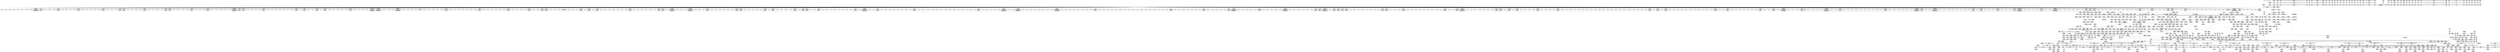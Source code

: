 digraph {
	CE0x5b31be0 [shape=record,shape=Mrecord,label="{CE0x5b31be0|0:_i16,_56:_i8*,_:_CRE_848,856_|*MultipleSource*|*LoadInst*|security/selinux/hooks.c,1814|security/selinux/hooks.c,1814}"]
	CE0x5b8afa0 [shape=record,shape=Mrecord,label="{CE0x5b8afa0|get_current:_tmp1}"]
	CE0x5c18740 [shape=record,shape=Mrecord,label="{CE0x5c18740|_ret_i32_%retval.0,_!dbg_!27728|security/selinux/avc.c,775|*SummSource*}"]
	CE0x5b8e630 [shape=record,shape=Mrecord,label="{CE0x5b8e630|28:_i32,_32:_i16,_:_CRE_28,32_|*MultipleSource*|security/selinux/hooks.c,1814|security/selinux/hooks.c,1814|security/selinux/hooks.c,1825}"]
	CE0x5b80b60 [shape=record,shape=Mrecord,label="{CE0x5b80b60|0:_i16,_56:_i8*,_:_CRE_602,603_}"]
	CE0x5b713e0 [shape=record,shape=Mrecord,label="{CE0x5b713e0|0:_i16,_56:_i8*,_:_CRE_193,194_}"]
	CE0x5be3bb0 [shape=record,shape=Mrecord,label="{CE0x5be3bb0|0:_i16,_56:_i8*,_:_CRE_952,960_|*MultipleSource*|*LoadInst*|security/selinux/hooks.c,1814|security/selinux/hooks.c,1814}"]
	CE0x5c355b0 [shape=record,shape=Mrecord,label="{CE0x5c355b0|i64*_getelementptr_inbounds_(_29_x_i64_,_29_x_i64_*___llvm_gcov_ctr228,_i64_0,_i64_6)|*Constant*|*SummSource*}"]
	CE0x5c30730 [shape=record,shape=Mrecord,label="{CE0x5c30730|may_rename:_tmp28|security/selinux/hooks.c,1829|*SummSource*}"]
	CE0x5c7b6e0 [shape=record,shape=Mrecord,label="{CE0x5c7b6e0|may_rename:_tmp81|security/selinux/hooks.c,1854}"]
	CE0x5b13630 [shape=record,shape=Mrecord,label="{CE0x5b13630|may_rename:_ad|security/selinux/hooks.c, 1807|*SummSource*}"]
	CE0x5b0f570 [shape=record,shape=Mrecord,label="{CE0x5b0f570|selinux_inode_rename:_entry}"]
	CE0x5b16b90 [shape=record,shape=Mrecord,label="{CE0x5b16b90|i64_0|*Constant*|*SummSink*}"]
	CE0x5b814e0 [shape=record,shape=Mrecord,label="{CE0x5b814e0|0:_i16,_56:_i8*,_:_CRE_610,611_}"]
	CE0x5c21110 [shape=record,shape=Mrecord,label="{CE0x5c21110|%struct.inode*_null|*Constant*|*SummSink*}"]
	CE0x5c35e80 [shape=record,shape=Mrecord,label="{CE0x5c35e80|may_rename:_tmp24|security/selinux/hooks.c,1828}"]
	CE0x5b39300 [shape=record,shape=Mrecord,label="{CE0x5b39300|selinux_inode_rename:_old_inode|Function::selinux_inode_rename&Arg::old_inode::}"]
	CE0x5b88200 [shape=record,shape=Mrecord,label="{CE0x5b88200|0:_i16,_56:_i8*,_:_CRE_923,924_}"]
	CE0x5b39d50 [shape=record,shape=Mrecord,label="{CE0x5b39d50|may_rename:_land.lhs.true|*SummSink*}"]
	CE0x5b95f80 [shape=record,shape=Mrecord,label="{CE0x5b95f80|0:_i16,_56:_i8*,_:_CRE_156,157_}"]
	CE0x5b7a640 [shape=record,shape=Mrecord,label="{CE0x5b7a640|0:_i16,_56:_i8*,_:_CRE_464,472_|*MultipleSource*|*LoadInst*|security/selinux/hooks.c,1814|security/selinux/hooks.c,1814}"]
	CE0x5b58c80 [shape=record,shape=Mrecord,label="{CE0x5b58c80|may_rename:_if.end55|*SummSink*}"]
	CE0x5c3bd00 [shape=record,shape=Mrecord,label="{CE0x5c3bd00|may_rename:_cmp13|security/selinux/hooks.c,1829|*SummSink*}"]
	CE0x5b834a0 [shape=record,shape=Mrecord,label="{CE0x5b834a0|0:_i16,_56:_i8*,_:_CRE_684,688_|*MultipleSource*|*LoadInst*|security/selinux/hooks.c,1814|security/selinux/hooks.c,1814}"]
	CE0x5b98230 [shape=record,shape=Mrecord,label="{CE0x5b98230|0:_i16,_56:_i8*,_:_CRE_185,186_}"]
	CE0x5b7d5f0 [shape=record,shape=Mrecord,label="{CE0x5b7d5f0|0:_i16,_56:_i8*,_:_CRE_557,558_}"]
	CE0x5c1d0b0 [shape=record,shape=Mrecord,label="{CE0x5c1d0b0|may_rename:_dentry|security/selinux/hooks.c,1820|*SummSink*}"]
	CE0x5c6f860 [shape=record,shape=Mrecord,label="{CE0x5c6f860|may_rename:_tmp66|*LoadInst*|security/selinux/hooks.c,1845|*SummSink*}"]
	CE0x5b56570 [shape=record,shape=Mrecord,label="{CE0x5b56570|COLLAPSED:_GCMRE___llvm_gcov_ctr228_internal_global_29_x_i64_zeroinitializer:_elem_0:default:}"]
	CE0x5c17ce0 [shape=record,shape=Mrecord,label="{CE0x5c17ce0|i32_10485760|*Constant*|*SummSink*}"]
	CE0x5bc7a40 [shape=record,shape=Mrecord,label="{CE0x5bc7a40|i64*_getelementptr_inbounds_(_11_x_i64_,_11_x_i64_*___llvm_gcov_ctr125,_i64_0,_i64_8)|*Constant*|*SummSource*}"]
	CE0x5bd3f20 [shape=record,shape=Mrecord,label="{CE0x5bd3f20|current_sid:_tmp23|security/selinux/hooks.c,218|*SummSink*}"]
	CE0x5c78870 [shape=record,shape=Mrecord,label="{CE0x5c78870|may_rename:_tmp73|security/selinux/hooks.c,1849}"]
	CE0x5bcafe0 [shape=record,shape=Mrecord,label="{CE0x5bcafe0|_call_void_lockdep_rcu_suspicious(i8*_getelementptr_inbounds_(_25_x_i8_,_25_x_i8_*_.str3,_i32_0,_i32_0),_i32_218,_i8*_getelementptr_inbounds_(_45_x_i8_,_45_x_i8_*_.str12,_i32_0,_i32_0))_#10,_!dbg_!27727|security/selinux/hooks.c,218|*SummSource*}"]
	CE0x5be4e30 [shape=record,shape=Mrecord,label="{CE0x5be4e30|0:_i16,_56:_i8*,_:_CRE_992,1000_|*MultipleSource*|*LoadInst*|security/selinux/hooks.c,1814|security/selinux/hooks.c,1814}"]
	CE0x5b89ac0 [shape=record,shape=Mrecord,label="{CE0x5b89ac0|GLOBAL:___llvm_gcov_ctr125|Global_var:__llvm_gcov_ctr125|*SummSink*}"]
	CE0x5c145e0 [shape=record,shape=Mrecord,label="{CE0x5c145e0|may_rename:_tmp59|security/selinux/hooks.c,1843|*SummSource*}"]
	CE0x5c42ef0 [shape=record,shape=Mrecord,label="{CE0x5c42ef0|may_rename:_tmp35|security/selinux/hooks.c,1831|*SummSink*}"]
	CE0x5b73c50 [shape=record,shape=Mrecord,label="{CE0x5b73c50|0:_i16,_56:_i8*,_:_CRE_251,252_}"]
	CE0x5c66aa0 [shape=record,shape=Mrecord,label="{CE0x5c66aa0|may_rename:_tmp55|security/selinux/hooks.c,1841|*SummSink*}"]
	CE0x5bd0820 [shape=record,shape=Mrecord,label="{CE0x5bd0820|current_sid:_tmp17|security/selinux/hooks.c,218}"]
	CE0x5c439b0 [shape=record,shape=Mrecord,label="{CE0x5c439b0|may_rename:_tmp39|security/selinux/hooks.c,1832}"]
	CE0x5c82bb0 [shape=record,shape=Mrecord,label="{CE0x5c82bb0|current_sid:_tmp13|security/selinux/hooks.c,218}"]
	CE0x5b24190 [shape=record,shape=Mrecord,label="{CE0x5b24190|may_rename:_entry}"]
	CE0x5bd2970 [shape=record,shape=Mrecord,label="{CE0x5bd2970|current_sid:_call4|security/selinux/hooks.c,218|*SummSource*}"]
	CE0x5c3c850 [shape=record,shape=Mrecord,label="{CE0x5c3c850|i64_10|*Constant*}"]
	CE0x5c40290 [shape=record,shape=Mrecord,label="{CE0x5c40290|may_rename:_tmp41|security/selinux/hooks.c,1833|*SummSource*}"]
	CE0x5c6c4c0 [shape=record,shape=Mrecord,label="{CE0x5c6c4c0|may_rename:_tmp75|security/selinux/hooks.c,1850|*SummSink*}"]
	CE0x5b89030 [shape=record,shape=Mrecord,label="{CE0x5b89030|COLLAPSED:_GCMRE___llvm_gcov_ctr98_internal_global_2_x_i64_zeroinitializer:_elem_0:default:}"]
	CE0x5bd1c60 [shape=record,shape=Mrecord,label="{CE0x5bd1c60|current_sid:_tmp19|security/selinux/hooks.c,218|*SummSink*}"]
	CE0x5bc7740 [shape=record,shape=Mrecord,label="{CE0x5bc7740|i1_true|*Constant*|*SummSink*}"]
	CE0x5c1c460 [shape=record,shape=Mrecord,label="{CE0x5c1c460|may_rename:_dentry|security/selinux/hooks.c,1820}"]
	CE0x5b98100 [shape=record,shape=Mrecord,label="{CE0x5b98100|0:_i16,_56:_i8*,_:_CRE_184,185_}"]
	CE0x5bd3730 [shape=record,shape=Mrecord,label="{CE0x5bd3730|_ret_%struct.task_struct*_%tmp4,_!dbg_!27714|./arch/x86/include/asm/current.h,14}"]
	CE0x5be4950 [shape=record,shape=Mrecord,label="{CE0x5be4950|0:_i16,_56:_i8*,_:_CRE_983,984_}"]
	CE0x5b778e0 [shape=record,shape=Mrecord,label="{CE0x5b778e0|0:_i16,_56:_i8*,_:_CRE_302,303_}"]
	CE0x5c66310 [shape=record,shape=Mrecord,label="{CE0x5c66310|may_rename:_tmp54|security/selinux/hooks.c,1841}"]
	CE0x5c6ce70 [shape=record,shape=Mrecord,label="{CE0x5c6ce70|may_rename:_sclass48|security/selinux/hooks.c,1847}"]
	CE0x5b3e830 [shape=record,shape=Mrecord,label="{CE0x5b3e830|current_sid:_call|security/selinux/hooks.c,218|*SummSource*}"]
	CE0x5b1ffd0 [shape=record,shape=Mrecord,label="{CE0x5b1ffd0|may_rename:_tmp1|*SummSink*}"]
	CE0x5b8c460 [shape=record,shape=Mrecord,label="{CE0x5b8c460|may_rename:_sid7|security/selinux/hooks.c,1825}"]
	CE0x5b6e260 [shape=record,shape=Mrecord,label="{CE0x5b6e260|104:_%struct.inode*,_:_CRE_161,162_}"]
	CE0x5b27b00 [shape=record,shape=Mrecord,label="{CE0x5b27b00|may_rename:_if.end21|*SummSink*}"]
	CE0x5c80cc0 [shape=record,shape=Mrecord,label="{CE0x5c80cc0|may_rename:_tobool52|security/selinux/hooks.c,1849|*SummSink*}"]
	CE0x5c229e0 [shape=record,shape=Mrecord,label="{CE0x5c229e0|may_rename:_tmp47|security/selinux/hooks.c,1838|*SummSink*}"]
	CE0x5c19690 [shape=record,shape=Mrecord,label="{CE0x5c19690|may_rename:_tmp12|security/selinux/hooks.c,1823}"]
	CE0x5b35620 [shape=record,shape=Mrecord,label="{CE0x5b35620|i64_1|*Constant*}"]
	CE0x5c6c330 [shape=record,shape=Mrecord,label="{CE0x5c6c330|i64*_getelementptr_inbounds_(_29_x_i64_,_29_x_i64_*___llvm_gcov_ctr228,_i64_0,_i64_25)|*Constant*|*SummSource*}"]
	CE0x5b6da10 [shape=record,shape=Mrecord,label="{CE0x5b6da10|104:_%struct.inode*,_:_CRE_154,155_}"]
	CE0x5b97060 [shape=record,shape=Mrecord,label="{CE0x5b97060|0:_i16,_56:_i8*,_:_CRE_170,171_}"]
	CE0x5bcbe30 [shape=record,shape=Mrecord,label="{CE0x5bcbe30|i8*_getelementptr_inbounds_(_25_x_i8_,_25_x_i8_*_.str3,_i32_0,_i32_0)|*Constant*}"]
	CE0x5b71d60 [shape=record,shape=Mrecord,label="{CE0x5b71d60|0:_i16,_56:_i8*,_:_CRE_201,202_}"]
	CE0x5c392c0 [shape=record,shape=Mrecord,label="{CE0x5c392c0|may_rename:_tmp44|*LoadInst*|security/selinux/hooks.c,1838}"]
	CE0x5b800b0 [shape=record,shape=Mrecord,label="{CE0x5b800b0|0:_i16,_56:_i8*,_:_CRE_593,594_}"]
	CE0x5c21ae0 [shape=record,shape=Mrecord,label="{CE0x5c21ae0|i64_16|*Constant*}"]
	CE0x5b5cd80 [shape=record,shape=Mrecord,label="{CE0x5b5cd80|current_sid:_tmp6|security/selinux/hooks.c,218|*SummSource*}"]
	CE0x5b890a0 [shape=record,shape=Mrecord,label="{CE0x5b890a0|get_current:_tmp|*SummSource*}"]
	CE0x5b6c7f0 [shape=record,shape=Mrecord,label="{CE0x5b6c7f0|104:_%struct.inode*,_:_CRE_112,144_|*MultipleSource*|Function::selinux_inode_rename&Arg::old_dentry::|security/selinux/hooks.c,1814|Function::selinux_inode_rename&Arg::new_dentry::|Function::may_rename&Arg::old_dentry::|Function::may_rename&Arg::new_dentry::}"]
	CE0x5b19350 [shape=record,shape=Mrecord,label="{CE0x5b19350|may_rename:_tmp13|security/selinux/hooks.c,1823|*SummSource*}"]
	CE0x5c301c0 [shape=record,shape=Mrecord,label="{CE0x5c301c0|may_rename:_tmp27|security/selinux/hooks.c,1829|*SummSource*}"]
	CE0x5b82ed0 [shape=record,shape=Mrecord,label="{CE0x5b82ed0|0:_i16,_56:_i8*,_:_CRE_664,672_|*MultipleSource*|*LoadInst*|security/selinux/hooks.c,1814|security/selinux/hooks.c,1814}"]
	CE0x5b712b0 [shape=record,shape=Mrecord,label="{CE0x5b712b0|0:_i16,_56:_i8*,_:_CRE_192,193_}"]
	CE0x5be4720 [shape=record,shape=Mrecord,label="{CE0x5be4720|0:_i16,_56:_i8*,_:_CRE_981,982_}"]
	CE0x5b979e0 [shape=record,shape=Mrecord,label="{CE0x5b979e0|0:_i16,_56:_i8*,_:_CRE_178,179_}"]
	CE0x5b85c00 [shape=record,shape=Mrecord,label="{CE0x5b85c00|0:_i16,_56:_i8*,_:_CRE_891,892_}"]
	CE0x5b9b520 [shape=record,shape=Mrecord,label="{CE0x5b9b520|0:_i16,_56:_i8*,_:_CRE_8,12_|*MultipleSource*|*LoadInst*|security/selinux/hooks.c,1814|security/selinux/hooks.c,1814}"]
	CE0x5c7a0f0 [shape=record,shape=Mrecord,label="{CE0x5c7a0f0|may_rename:_tmp66|*LoadInst*|security/selinux/hooks.c,1845|*SummSource*}"]
	CE0x5bcf290 [shape=record,shape=Mrecord,label="{CE0x5bcf290|i32_22|*Constant*|*SummSource*}"]
	CE0x5b63000 [shape=record,shape=Mrecord,label="{CE0x5b63000|current_sid:_tmp11|security/selinux/hooks.c,218|*SummSource*}"]
	CE0x5b7d3b0 [shape=record,shape=Mrecord,label="{CE0x5b7d3b0|0:_i16,_56:_i8*,_:_CRE_555,556_}"]
	CE0x5c35130 [shape=record,shape=Mrecord,label="{CE0x5c35130|i32_4|*Constant*}"]
	CE0x5b31f70 [shape=record,shape=Mrecord,label="{CE0x5b31f70|0:_i16,_56:_i8*,_:_CRE_865,866_}"]
	CE0x5b758d0 [shape=record,shape=Mrecord,label="{CE0x5b758d0|0:_i16,_56:_i8*,_:_CRE_275,276_}"]
	CE0x5be51f0 [shape=record,shape=Mrecord,label="{CE0x5be51f0|may_rename:_tmp5|security/selinux/hooks.c,1814|*SummSource*}"]
	CE0x5b85870 [shape=record,shape=Mrecord,label="{CE0x5b85870|0:_i16,_56:_i8*,_:_CRE_888,889_}"]
	CE0x5b7e300 [shape=record,shape=Mrecord,label="{CE0x5b7e300|0:_i16,_56:_i8*,_:_CRE_568,569_}"]
	CE0x5c35480 [shape=record,shape=Mrecord,label="{CE0x5c35480|may_rename:_sclass|security/selinux/hooks.c,1826|*SummSource*}"]
	CE0x5c35f60 [shape=record,shape=Mrecord,label="{CE0x5c35f60|may_rename:_tmp24|security/selinux/hooks.c,1828|*SummSink*}"]
	CE0x5bf9bb0 [shape=record,shape=Mrecord,label="{CE0x5bf9bb0|i32_16384|*Constant*}"]
	CE0x5c79f70 [shape=record,shape=Mrecord,label="{CE0x5c79f70|may_rename:_sid47|security/selinux/hooks.c,1846|*SummSink*}"]
	CE0x5b592c0 [shape=record,shape=Mrecord,label="{CE0x5b592c0|may_rename:_d_inode|security/selinux/hooks.c,1814|*SummSink*}"]
	CE0x5b78000 [shape=record,shape=Mrecord,label="{CE0x5b78000|0:_i16,_56:_i8*,_:_CRE_308,309_}"]
	CE0x5b363d0 [shape=record,shape=Mrecord,label="{CE0x5b363d0|GLOBAL:_may_rename|*Constant*|*SummSink*}"]
	CE0x5b6fc80 [shape=record,shape=Mrecord,label="{CE0x5b6fc80|104:_%struct.inode*,_:_CRE_183,184_}"]
	CE0x5b745d0 [shape=record,shape=Mrecord,label="{CE0x5b745d0|0:_i16,_56:_i8*,_:_CRE_259,260_}"]
	CE0x5b94600 [shape=record,shape=Mrecord,label="{CE0x5b94600|may_rename:_tmp4|*LoadInst*|security/selinux/hooks.c,1814|*SummSource*}"]
	CE0x5be9200 [shape=record,shape=Mrecord,label="{CE0x5be9200|i64_8|*Constant*|*SummSource*}"]
	CE0x5b6b680 [shape=record,shape=Mrecord,label="{CE0x5b6b680|104:_%struct.inode*,_:_CRE_80,88_|*MultipleSource*|Function::selinux_inode_rename&Arg::old_dentry::|security/selinux/hooks.c,1814|Function::selinux_inode_rename&Arg::new_dentry::|Function::may_rename&Arg::old_dentry::|Function::may_rename&Arg::new_dentry::}"]
	CE0x5c240e0 [shape=record,shape=Mrecord,label="{CE0x5c240e0|may_rename:_tmp50|security/selinux/hooks.c,1839|*SummSource*}"]
	"CONST[source:0(mediator),value:0(static)][purpose:{operation}]"
	CE0x5c22470 [shape=record,shape=Mrecord,label="{CE0x5c22470|may_rename:_tmp46|security/selinux/hooks.c,1838|*SummSink*}"]
	CE0x5b78720 [shape=record,shape=Mrecord,label="{CE0x5b78720|0:_i16,_56:_i8*,_:_CRE_320,328_|*MultipleSource*|*LoadInst*|security/selinux/hooks.c,1814|security/selinux/hooks.c,1814}"]
	CE0x5b76aa0 [shape=record,shape=Mrecord,label="{CE0x5b76aa0|0:_i16,_56:_i8*,_:_CRE_290,291_}"]
	CE0x5b67860 [shape=record,shape=Mrecord,label="{CE0x5b67860|GLOBAL:_current_task|Global_var:current_task|*SummSource*}"]
	CE0x5b6d8e0 [shape=record,shape=Mrecord,label="{CE0x5b6d8e0|104:_%struct.inode*,_:_CRE_153,154_}"]
	CE0x5b6fa20 [shape=record,shape=Mrecord,label="{CE0x5b6fa20|104:_%struct.inode*,_:_CRE_181,182_}"]
	CE0x5c21e50 [shape=record,shape=Mrecord,label="{CE0x5c21e50|may_rename:_tmp45|security/selinux/hooks.c,1838|*SummSink*}"]
	CE0x5c42ff0 [shape=record,shape=Mrecord,label="{CE0x5c42ff0|may_rename:_tmp37|security/selinux/hooks.c,1832}"]
	CE0x5b7a460 [shape=record,shape=Mrecord,label="{CE0x5b7a460|0:_i16,_56:_i8*,_:_CRE_456,464_|*MultipleSource*|*LoadInst*|security/selinux/hooks.c,1814|security/selinux/hooks.c,1814}"]
	CE0x5bd1b40 [shape=record,shape=Mrecord,label="{CE0x5bd1b40|i64*_getelementptr_inbounds_(_11_x_i64_,_11_x_i64_*___llvm_gcov_ctr125,_i64_0,_i64_10)|*Constant*|*SummSource*}"]
	CE0x5c21d40 [shape=record,shape=Mrecord,label="{CE0x5c21d40|may_rename:_tmp45|security/selinux/hooks.c,1838|*SummSource*}"]
	CE0x5c39e20 [shape=record,shape=Mrecord,label="{CE0x5c39e20|may_rename:_tmp44|*LoadInst*|security/selinux/hooks.c,1838|*SummSource*}"]
	CE0x5bd0c50 [shape=record,shape=Mrecord,label="{CE0x5bd0c50|current_sid:_tmp17|security/selinux/hooks.c,218|*SummSink*}"]
	CE0x5b39c40 [shape=record,shape=Mrecord,label="{CE0x5b39c40|may_rename:_land.lhs.true|*SummSource*}"]
	CE0x5b325a0 [shape=record,shape=Mrecord,label="{CE0x5b325a0|0:_i16,_56:_i8*,_:_CRE_869,870_}"]
	CE0x5c827f0 [shape=record,shape=Mrecord,label="{CE0x5c827f0|current_sid:_land.lhs.true|*SummSource*}"]
	CE0x5b86320 [shape=record,shape=Mrecord,label="{CE0x5b86320|0:_i16,_56:_i8*,_:_CRE_897,898_}"]
	CE0x5b81e60 [shape=record,shape=Mrecord,label="{CE0x5b81e60|0:_i16,_56:_i8*,_:_CRE_618,619_}"]
	CE0x5b87c10 [shape=record,shape=Mrecord,label="{CE0x5b87c10|0:_i16,_56:_i8*,_:_CRE_918,919_}"]
	CE0x5b7c040 [shape=record,shape=Mrecord,label="{CE0x5b7c040|0:_i16,_56:_i8*,_:_CRE_504,508_|*MultipleSource*|*LoadInst*|security/selinux/hooks.c,1814|security/selinux/hooks.c,1814}"]
	CE0x5c815e0 [shape=record,shape=Mrecord,label="{CE0x5c815e0|may_rename:_tmp67|security/selinux/hooks.c,1845}"]
	CE0x5b239b0 [shape=record,shape=Mrecord,label="{CE0x5b239b0|_ret_i32_%retval.0,_!dbg_!27814|security/selinux/hooks.c,1854|*SummSink*}"]
	CE0x5b3ab40 [shape=record,shape=Mrecord,label="{CE0x5b3ab40|may_rename:_if.then10|*SummSource*}"]
	CE0x5b71fc0 [shape=record,shape=Mrecord,label="{CE0x5b71fc0|0:_i16,_56:_i8*,_:_CRE_203,204_}"]
	CE0x5c696c0 [shape=record,shape=Mrecord,label="{CE0x5c696c0|i64_21|*Constant*|*SummSink*}"]
	CE0x5b35e60 [shape=record,shape=Mrecord,label="{CE0x5b35e60|i32_1|*Constant*|*SummSink*}"]
	CE0x5c82ff0 [shape=record,shape=Mrecord,label="{CE0x5c82ff0|get_current:_tmp2|*SummSink*}"]
	CE0x5b7d850 [shape=record,shape=Mrecord,label="{CE0x5b7d850|0:_i16,_56:_i8*,_:_CRE_559,560_}"]
	CE0x5b90700 [shape=record,shape=Mrecord,label="{CE0x5b90700|104:_%struct.inode*,_:_CRE_212,213_}"]
	CE0x5b1e630 [shape=record,shape=Mrecord,label="{CE0x5b1e630|selinux_inode_rename:_tmp1}"]
	CE0x5c3ef50 [shape=record,shape=Mrecord,label="{CE0x5c3ef50|i64_12|*Constant*|*SummSource*}"]
	CE0x5b75d90 [shape=record,shape=Mrecord,label="{CE0x5b75d90|0:_i16,_56:_i8*,_:_CRE_279,280_}"]
	CE0x5c373e0 [shape=record,shape=Mrecord,label="{CE0x5c373e0|i64*_getelementptr_inbounds_(_29_x_i64_,_29_x_i64_*___llvm_gcov_ctr228,_i64_0,_i64_6)|*Constant*|*SummSink*}"]
	CE0x5b3c590 [shape=record,shape=Mrecord,label="{CE0x5b3c590|_ret_i32_%tmp24,_!dbg_!27742|security/selinux/hooks.c,220|*SummSink*}"]
	CE0x5c368f0 [shape=record,shape=Mrecord,label="{CE0x5c368f0|i32_4096|*Constant*}"]
	CE0x5c334e0 [shape=record,shape=Mrecord,label="{CE0x5c334e0|may_rename:_tmp20|security/selinux/hooks.c,1827|*SummSource*}"]
	CE0x5c682d0 [shape=record,shape=Mrecord,label="{CE0x5c682d0|may_rename:_d_inode36|security/selinux/hooks.c,1843|*SummSink*}"]
	CE0x5c24490 [shape=record,shape=Mrecord,label="{CE0x5c24490|i32_9437184|*Constant*}"]
	CE0x5b7b8a0 [shape=record,shape=Mrecord,label="{CE0x5b7b8a0|0:_i16,_56:_i8*,_:_CRE_486,487_}"]
	CE0x5b83680 [shape=record,shape=Mrecord,label="{CE0x5b83680|0:_i16,_56:_i8*,_:_CRE_688,692_|*MultipleSource*|*LoadInst*|security/selinux/hooks.c,1814|security/selinux/hooks.c,1814}"]
	CE0x5b6ded0 [shape=record,shape=Mrecord,label="{CE0x5b6ded0|104:_%struct.inode*,_:_CRE_158,159_}"]
	CE0x5b44a10 [shape=record,shape=Mrecord,label="{CE0x5b44a10|i64*_getelementptr_inbounds_(_2_x_i64_,_2_x_i64_*___llvm_gcov_ctr98,_i64_0,_i64_1)|*Constant*}"]
	CE0x5b77680 [shape=record,shape=Mrecord,label="{CE0x5b77680|0:_i16,_56:_i8*,_:_CRE_300,301_}"]
	CE0x5c43800 [shape=record,shape=Mrecord,label="{CE0x5c43800|may_rename:_tmp38|security/selinux/hooks.c,1832|*SummSink*}"]
	CE0x5b8c250 [shape=record,shape=Mrecord,label="{CE0x5b8c250|may_rename:_d_inode39|security/selinux/hooks.c,1844}"]
	CE0x5c217d0 [shape=record,shape=Mrecord,label="{CE0x5c217d0|i64_15|*Constant*|*SummSource*}"]
	CE0x5b57d30 [shape=record,shape=Mrecord,label="{CE0x5b57d30|may_rename:_if.then|*SummSource*}"]
	CE0x5c156e0 [shape=record,shape=Mrecord,label="{CE0x5c156e0|may_rename:_tmp17|security/selinux/hooks.c,1824|*SummSource*}"]
	CE0x5c3d5b0 [shape=record,shape=Mrecord,label="{CE0x5c3d5b0|may_rename:_tmp32|security/selinux/hooks.c,1829}"]
	CE0x5c21310 [shape=record,shape=Mrecord,label="{CE0x5c21310|may_rename:_tobool26|security/selinux/hooks.c,1838}"]
	CE0x5b3e9e0 [shape=record,shape=Mrecord,label="{CE0x5b3e9e0|current_sid:_tobool|security/selinux/hooks.c,218|*SummSink*}"]
	CE0x5b78260 [shape=record,shape=Mrecord,label="{CE0x5b78260|0:_i16,_56:_i8*,_:_CRE_310,311_}"]
	CE0x5b35da0 [shape=record,shape=Mrecord,label="{CE0x5b35da0|i32_1|*Constant*|*SummSource*}"]
	CE0x5b83aa0 [shape=record,shape=Mrecord,label="{CE0x5b83aa0|0:_i16,_56:_i8*,_:_CRE_704,712_|*MultipleSource*|*LoadInst*|security/selinux/hooks.c,1814|security/selinux/hooks.c,1814}"]
	CE0x6e46890 [shape=record,shape=Mrecord,label="{CE0x6e46890|selinux_inode_rename:_tmp2|*SummSink*}"]
	CE0x5b31490 [shape=record,shape=Mrecord,label="{CE0x5b31490|0:_i16,_56:_i8*,_:_CRE_816,824_|*MultipleSource*|*LoadInst*|security/selinux/hooks.c,1814|security/selinux/hooks.c,1814}"]
	CE0x5b7af20 [shape=record,shape=Mrecord,label="{CE0x5b7af20|0:_i16,_56:_i8*,_:_CRE_478,479_}"]
	CE0x5bce3c0 [shape=record,shape=Mrecord,label="{CE0x5bce3c0|i32_78|*Constant*|*SummSource*}"]
	CE0x5c89740 [shape=record,shape=Mrecord,label="{CE0x5c89740|may_rename:_cmp45|security/selinux/hooks.c,1845}"]
	CE0x5bfa4f0 [shape=record,shape=Mrecord,label="{CE0x5bfa4f0|may_rename:_conv3|security/selinux/hooks.c,1815|*SummSource*}"]
	CE0x5b96ba0 [shape=record,shape=Mrecord,label="{CE0x5b96ba0|0:_i16,_56:_i8*,_:_CRE_166,167_}"]
	CE0x5b6fee0 [shape=record,shape=Mrecord,label="{CE0x5b6fee0|104:_%struct.inode*,_:_CRE_185,186_}"]
	CE0x5bcc430 [shape=record,shape=Mrecord,label="{CE0x5bcc430|i32_218|*Constant*|*SummSource*}"]
	CE0x5b859a0 [shape=record,shape=Mrecord,label="{CE0x5b859a0|0:_i16,_56:_i8*,_:_CRE_889,890_}"]
	CE0x5c19700 [shape=record,shape=Mrecord,label="{CE0x5c19700|may_rename:_tmp12|security/selinux/hooks.c,1823|*SummSource*}"]
	CE0x5c16950 [shape=record,shape=Mrecord,label="{CE0x5c16950|avc_has_perm:_tsid|Function::avc_has_perm&Arg::tsid::|*SummSink*}"]
	CE0x5b3e5f0 [shape=record,shape=Mrecord,label="{CE0x5b3e5f0|may_rename:_if.then27|*SummSource*}"]
	CE0x5bf9ab0 [shape=record,shape=Mrecord,label="{CE0x5bf9ab0|may_rename:_tmp8|security/selinux/hooks.c,1815}"]
	CE0x5b99a60 [shape=record,shape=Mrecord,label="{CE0x5b99a60|0:_i16,_56:_i8*,_:_CRE_80,88_|*MultipleSource*|*LoadInst*|security/selinux/hooks.c,1814|security/selinux/hooks.c,1814}"]
	CE0x5b455b0 [shape=record,shape=Mrecord,label="{CE0x5b455b0|may_rename:_tmp63|*LoadInst*|security/selinux/hooks.c,1844}"]
	CE0x5b8f530 [shape=record,shape=Mrecord,label="{CE0x5b8f530|104:_%struct.inode*,_:_CRE_197,198_}"]
	CE0x5b87290 [shape=record,shape=Mrecord,label="{CE0x5b87290|0:_i16,_56:_i8*,_:_CRE_910,911_}"]
	CE0x5c31340 [shape=record,shape=Mrecord,label="{CE0x5c31340|may_rename:_tmp23|security/selinux/hooks.c,1827}"]
	CE0x5be5570 [shape=record,shape=Mrecord,label="{CE0x5be5570|may_rename:_tmp6|security/selinux/hooks.c,1814|*SummSource*}"]
	CE0x5b174f0 [shape=record,shape=Mrecord,label="{CE0x5b174f0|may_rename:_tmp|*SummSink*}"]
	CE0x5c31ca0 [shape=record,shape=Mrecord,label="{CE0x5c31ca0|may_rename:_tmp77|security/selinux/hooks.c,1851}"]
	CE0x5b6e130 [shape=record,shape=Mrecord,label="{CE0x5b6e130|104:_%struct.inode*,_:_CRE_160,161_}"]
	CE0x5b18c00 [shape=record,shape=Mrecord,label="{CE0x5b18c00|current_sid:_tmp3|*SummSink*}"]
	CE0x5c23820 [shape=record,shape=Mrecord,label="{CE0x5c23820|i64*_getelementptr_inbounds_(_29_x_i64_,_29_x_i64_*___llvm_gcov_ctr228,_i64_0,_i64_17)|*Constant*|*SummSink*}"]
	CE0x5b81870 [shape=record,shape=Mrecord,label="{CE0x5b81870|0:_i16,_56:_i8*,_:_CRE_613,614_}"]
	CE0x5c81710 [shape=record,shape=Mrecord,label="{CE0x5c81710|may_rename:_tmp67|security/selinux/hooks.c,1845|*SummSource*}"]
	CE0x5c82f80 [shape=record,shape=Mrecord,label="{CE0x5c82f80|get_current:_tmp2|*SummSource*}"]
	CE0x5c14960 [shape=record,shape=Mrecord,label="{CE0x5c14960|may_rename:_tmp60|security/selinux/hooks.c,1843}"]
	CE0x5c23770 [shape=record,shape=Mrecord,label="{CE0x5c23770|i64*_getelementptr_inbounds_(_29_x_i64_,_29_x_i64_*___llvm_gcov_ctr228,_i64_0,_i64_17)|*Constant*|*SummSource*}"]
	CE0x5b98e90 [shape=record,shape=Mrecord,label="{CE0x5b98e90|0:_i16,_56:_i8*,_:_CRE_24,32_|*MultipleSource*|*LoadInst*|security/selinux/hooks.c,1814|security/selinux/hooks.c,1814}"]
	CE0x5b17910 [shape=record,shape=Mrecord,label="{CE0x5b17910|selinux_inode_rename:_new_inode|Function::selinux_inode_rename&Arg::new_inode::|*SummSink*}"]
	CE0x5b61e10 [shape=record,shape=Mrecord,label="{CE0x5b61e10|current_sid:_tmp8|security/selinux/hooks.c,218|*SummSource*}"]
	CE0x5be3f70 [shape=record,shape=Mrecord,label="{CE0x5be3f70|0:_i16,_56:_i8*,_:_CRE_968,976_|*MultipleSource*|*LoadInst*|security/selinux/hooks.c,1814|security/selinux/hooks.c,1814}"]
	CE0x5b13b00 [shape=record,shape=Mrecord,label="{CE0x5b13b00|may_rename:_if.end35|*SummSource*}"]
	CE0x5b953a0 [shape=record,shape=Mrecord,label="{CE0x5b953a0|0:_i16,_56:_i8*,_:_CRE_146,147_}"]
	CE0x5b6f8f0 [shape=record,shape=Mrecord,label="{CE0x5b6f8f0|104:_%struct.inode*,_:_CRE_180,181_}"]
	CE0x5b37090 [shape=record,shape=Mrecord,label="{CE0x5b37090|selinux_inode_rename:_bb|*SummSource*}"]
	CE0x5b8ffe0 [shape=record,shape=Mrecord,label="{CE0x5b8ffe0|104:_%struct.inode*,_:_CRE_206,207_}"]
	CE0x5c16350 [shape=record,shape=Mrecord,label="{CE0x5c16350|avc_has_perm:_ssid|Function::avc_has_perm&Arg::ssid::}"]
	CE0x5c37740 [shape=record,shape=Mrecord,label="{CE0x5c37740|i64_5|*Constant*|*SummSink*}"]
	CE0x5b943a0 [shape=record,shape=Mrecord,label="{CE0x5b943a0|104:_%struct.inode*,_:_CRE_319,320_}"]
	CE0x5b310d0 [shape=record,shape=Mrecord,label="{CE0x5b310d0|0:_i16,_56:_i8*,_:_CRE_800,804_|*MultipleSource*|*LoadInst*|security/selinux/hooks.c,1814|security/selinux/hooks.c,1814}"]
	CE0x5b73660 [shape=record,shape=Mrecord,label="{CE0x5b73660|0:_i16,_56:_i8*,_:_CRE_246,247_}"]
	CE0x5c328f0 [shape=record,shape=Mrecord,label="{CE0x5c328f0|may_rename:_tmp78|security/selinux/hooks.c,1853}"]
	CE0x5c89060 [shape=record,shape=Mrecord,label="{CE0x5c89060|may_rename:_conv43|security/selinux/hooks.c,1845|*SummSink*}"]
	CE0x5b860c0 [shape=record,shape=Mrecord,label="{CE0x5b860c0|0:_i16,_56:_i8*,_:_CRE_895,896_}"]
	CE0x5b7ff80 [shape=record,shape=Mrecord,label="{CE0x5b7ff80|0:_i16,_56:_i8*,_:_CRE_592,593_}"]
	CE0x5c3eca0 [shape=record,shape=Mrecord,label="{CE0x5c3eca0|may_rename:_tmp34|security/selinux/hooks.c,1830|*SummSource*}"]
	CE0x5c167e0 [shape=record,shape=Mrecord,label="{CE0x5c167e0|avc_has_perm:_tsid|Function::avc_has_perm&Arg::tsid::|*SummSource*}"]
	CE0x5b31670 [shape=record,shape=Mrecord,label="{CE0x5b31670|0:_i16,_56:_i8*,_:_CRE_824,832_|*MultipleSource*|*LoadInst*|security/selinux/hooks.c,1814|security/selinux/hooks.c,1814}"]
	CE0x5be2d90 [shape=record,shape=Mrecord,label="{CE0x5be2d90|0:_i16,_56:_i8*,_:_CRE_927,928_}"]
	CE0x5c44ab0 [shape=record,shape=Mrecord,label="{CE0x5c44ab0|i64_11|*Constant*|*SummSink*}"]
	CE0x5c15570 [shape=record,shape=Mrecord,label="{CE0x5c15570|may_rename:_tmp17|security/selinux/hooks.c,1824}"]
	CE0x5c24bb0 [shape=record,shape=Mrecord,label="{CE0x5c24bb0|may_rename:_conv28|security/selinux/hooks.c,1839|*SummSink*}"]
	CE0x5b94270 [shape=record,shape=Mrecord,label="{CE0x5b94270|104:_%struct.inode*,_:_CRE_318,319_}"]
	CE0x5c41170 [shape=record,shape=Mrecord,label="{CE0x5c41170|may_rename:_tmp43|security/selinux/hooks.c,1834}"]
	CE0x5c6aba0 [shape=record,shape=Mrecord,label="{CE0x5c6aba0|may_rename:_tmp53|security/selinux/hooks.c,1841}"]
	CE0x5c89ed0 [shape=record,shape=Mrecord,label="{CE0x5c89ed0|may_rename:_conv46|security/selinux/hooks.c,1845|*SummSink*}"]
	CE0x5b6ee40 [shape=record,shape=Mrecord,label="{CE0x5b6ee40|104:_%struct.inode*,_:_CRE_171,172_}"]
	CE0x5c311f0 [shape=record,shape=Mrecord,label="{CE0x5c311f0|may_rename:_tmp22|security/selinux/hooks.c,1827|*SummSink*}"]
	CE0x5b7cff0 [shape=record,shape=Mrecord,label="{CE0x5b7cff0|0:_i16,_56:_i8*,_:_CRE_553,554_}"]
	CE0x5b819a0 [shape=record,shape=Mrecord,label="{CE0x5b819a0|0:_i16,_56:_i8*,_:_CRE_614,615_}"]
	CE0x5c67b80 [shape=record,shape=Mrecord,label="{CE0x5c67b80|may_rename:_tmp57|security/selinux/hooks.c,1842|*SummSource*}"]
	CE0x5bd4a30 [shape=record,shape=Mrecord,label="{CE0x5bd4a30|0:_i32,_4:_i32,_8:_i32,_12:_i32,_:_CMRE_4,8_|*MultipleSource*|security/selinux/hooks.c,218|security/selinux/hooks.c,218|security/selinux/hooks.c,220}"]
	CE0x5b6c590 [shape=record,shape=Mrecord,label="{CE0x5b6c590|104:_%struct.inode*,_:_CRE_96,104_|*MultipleSource*|Function::selinux_inode_rename&Arg::old_dentry::|security/selinux/hooks.c,1814|Function::selinux_inode_rename&Arg::new_dentry::|Function::may_rename&Arg::old_dentry::|Function::may_rename&Arg::new_dentry::}"]
	CE0x5b30ca0 [shape=record,shape=Mrecord,label="{CE0x5b30ca0|current_sid:_do.body}"]
	CE0x5b78fc0 [shape=record,shape=Mrecord,label="{CE0x5b78fc0|0:_i16,_56:_i8*,_:_CRE_360,376_|*MultipleSource*|*LoadInst*|security/selinux/hooks.c,1814|security/selinux/hooks.c,1814}"]
	CE0x5b83290 [shape=record,shape=Mrecord,label="{CE0x5b83290|0:_i16,_56:_i8*,_:_CRE_680,684_|*MultipleSource*|*LoadInst*|security/selinux/hooks.c,1814|security/selinux/hooks.c,1814}"]
	CE0x5c3c570 [shape=record,shape=Mrecord,label="{CE0x5c3c570|i64_9|*Constant*|*SummSource*}"]
	CE0x5c6c760 [shape=record,shape=Mrecord,label="{CE0x5c6c760|may_rename:_tmp75|security/selinux/hooks.c,1850}"]
	CE0x5b7d980 [shape=record,shape=Mrecord,label="{CE0x5b7d980|0:_i16,_56:_i8*,_:_CRE_560,561_}"]
	CE0x5c34c90 [shape=record,shape=Mrecord,label="{CE0x5c34c90|may_rename:_tmp22|security/selinux/hooks.c,1827}"]
	CE0x5c173f0 [shape=record,shape=Mrecord,label="{CE0x5c173f0|may_rename:_call6|security/selinux/hooks.c,1821}"]
	CE0x5c88770 [shape=record,shape=Mrecord,label="{CE0x5c88770|may_rename:_retval.0}"]
	CE0x5b71110 [shape=record,shape=Mrecord,label="{CE0x5b71110|i32_5|*Constant*|*SummSink*}"]
	CE0x5c21480 [shape=record,shape=Mrecord,label="{CE0x5c21480|may_rename:_tobool26|security/selinux/hooks.c,1838|*SummSink*}"]
	CE0x5c20c20 [shape=record,shape=Mrecord,label="{CE0x5c20c20|i64_16|*Constant*|*SummSink*}"]
	CE0x5b8a7e0 [shape=record,shape=Mrecord,label="{CE0x5b8a7e0|current_sid:_if.then}"]
	CE0x5b966a0 [shape=record,shape=Mrecord,label="{CE0x5b966a0|0:_i16,_56:_i8*,_:_CRE_162,163_}"]
	CE0x5b86dd0 [shape=record,shape=Mrecord,label="{CE0x5b86dd0|0:_i16,_56:_i8*,_:_CRE_906,907_}"]
	CE0x5b98820 [shape=record,shape=Mrecord,label="{CE0x5b98820|0:_i16,_56:_i8*,_:_CRE_190,191_}"]
	CE0x5c21c20 [shape=record,shape=Mrecord,label="{CE0x5c21c20|may_rename:_tmp45|security/selinux/hooks.c,1838}"]
	CE0x5be3930 [shape=record,shape=Mrecord,label="{CE0x5be3930|0:_i16,_56:_i8*,_:_CRE_936,944_|*MultipleSource*|*LoadInst*|security/selinux/hooks.c,1814|security/selinux/hooks.c,1814}"]
	CE0x5c40cc0 [shape=record,shape=Mrecord,label="{CE0x5c40cc0|i64*_getelementptr_inbounds_(_29_x_i64_,_29_x_i64_*___llvm_gcov_ctr228,_i64_0,_i64_14)|*Constant*|*SummSource*}"]
	CE0x5b777b0 [shape=record,shape=Mrecord,label="{CE0x5b777b0|0:_i16,_56:_i8*,_:_CRE_301,302_}"]
	CE0x5b33260 [shape=record,shape=Mrecord,label="{CE0x5b33260|current_sid:_tmp5|security/selinux/hooks.c,218}"]
	CE0x5b73280 [shape=record,shape=Mrecord,label="{CE0x5b73280|0:_i16,_56:_i8*,_:_CRE_244,245_}"]
	CE0x5c78210 [shape=record,shape=Mrecord,label="{CE0x5c78210|may_rename:_tobool49|security/selinux/hooks.c,1848|*SummSource*}"]
	CE0x5b7fe50 [shape=record,shape=Mrecord,label="{CE0x5b7fe50|0:_i16,_56:_i8*,_:_CRE_591,592_}"]
	CE0x5c79770 [shape=record,shape=Mrecord,label="{CE0x5c79770|may_rename:_tmp65|security/selinux/hooks.c,1844}"]
	CE0x5b70c70 [shape=record,shape=Mrecord,label="{CE0x5b70c70|may_rename:_tmp3|security/selinux/hooks.c,1813}"]
	CE0x5c6a760 [shape=record,shape=Mrecord,label="{CE0x5c6a760|may_rename:_tmp52|security/selinux/hooks.c,1841|*SummSource*}"]
	CE0x5b7e690 [shape=record,shape=Mrecord,label="{CE0x5b7e690|0:_i16,_56:_i8*,_:_CRE_571,572_}"]
	CE0x5b7bb00 [shape=record,shape=Mrecord,label="{CE0x5b7bb00|0:_i16,_56:_i8*,_:_CRE_552,553_}"]
	CE0x5c226f0 [shape=record,shape=Mrecord,label="{CE0x5c226f0|may_rename:_tmp47|security/selinux/hooks.c,1838}"]
	CE0x5c39f70 [shape=record,shape=Mrecord,label="{CE0x5c39f70|may_rename:_tmp44|*LoadInst*|security/selinux/hooks.c,1838|*SummSink*}"]
	CE0x5bf89b0 [shape=record,shape=Mrecord,label="{CE0x5bf89b0|may_rename:_tmp6|security/selinux/hooks.c,1814|*SummSink*}"]
	CE0x5b94db0 [shape=record,shape=Mrecord,label="{CE0x5b94db0|0:_i16,_56:_i8*,_:_CRE_141,142_}"]
	CE0x5b22ad0 [shape=record,shape=Mrecord,label="{CE0x5b22ad0|may_rename:_old_dir|Function::may_rename&Arg::old_dir::|*SummSink*}"]
	CE0x5c42c50 [shape=record,shape=Mrecord,label="{CE0x5c42c50|may_rename:_tmp35|security/selinux/hooks.c,1831}"]
	CE0x5b6db40 [shape=record,shape=Mrecord,label="{CE0x5b6db40|104:_%struct.inode*,_:_CRE_155,156_}"]
	CE0x5bc6b90 [shape=record,shape=Mrecord,label="{CE0x5bc6b90|current_sid:_tmp8|security/selinux/hooks.c,218|*SummSink*}"]
	CE0x5c672c0 [shape=record,shape=Mrecord,label="{CE0x5c672c0|i64*_getelementptr_inbounds_(_29_x_i64_,_29_x_i64_*___llvm_gcov_ctr228,_i64_0,_i64_20)|*Constant*|*SummSource*}"]
	CE0x5b9b990 [shape=record,shape=Mrecord,label="{CE0x5b9b990|may_rename:_d_inode|security/selinux/hooks.c,1814|*SummSource*}"]
	CE0x5b3b540 [shape=record,shape=Mrecord,label="{CE0x5b3b540|current_sid:_entry}"]
	CE0x5c87b70 [shape=record,shape=Mrecord,label="{CE0x5c87b70|i64*_getelementptr_inbounds_(_29_x_i64_,_29_x_i64_*___llvm_gcov_ctr228,_i64_0,_i64_27)|*Constant*|*SummSink*}"]
	CE0x5b3c930 [shape=record,shape=Mrecord,label="{CE0x5b3c930|current_sid:_tmp4|security/selinux/hooks.c,218|*SummSink*}"]
	CE0x5b84010 [shape=record,shape=Mrecord,label="{CE0x5b84010|0:_i16,_56:_i8*,_:_CRE_736,740_|*MultipleSource*|*LoadInst*|security/selinux/hooks.c,1814|security/selinux/hooks.c,1814}"]
	CE0x5b0a840 [shape=record,shape=Mrecord,label="{CE0x5b0a840|_ret_i32_%call,_!dbg_!27716|security/selinux/hooks.c,2800|*SummSource*}"]
	CE0x5b7b770 [shape=record,shape=Mrecord,label="{CE0x5b7b770|0:_i16,_56:_i8*,_:_CRE_485,486_}"]
	CE0x5b841f0 [shape=record,shape=Mrecord,label="{CE0x5b841f0|0:_i16,_56:_i8*,_:_CRE_744,752_|*MultipleSource*|*LoadInst*|security/selinux/hooks.c,1814|security/selinux/hooks.c,1814}"]
	CE0x5b27990 [shape=record,shape=Mrecord,label="{CE0x5b27990|may_rename:_if.end21}"]
	CE0x5c70a40 [shape=record,shape=Mrecord,label="{CE0x5c70a40|may_rename:_call51|security/selinux/hooks.c,1846}"]
	CE0x5b8b7b0 [shape=record,shape=Mrecord,label="{CE0x5b8b7b0|may_rename:_tmp61|security/selinux/hooks.c,1843|*SummSource*}"]
	CE0x5b36be0 [shape=record,shape=Mrecord,label="{CE0x5b36be0|_call_void_mcount()_#3}"]
	CE0x5b72220 [shape=record,shape=Mrecord,label="{CE0x5b72220|0:_i16,_56:_i8*,_:_CRE_205,206_}"]
	CE0x5c66490 [shape=record,shape=Mrecord,label="{CE0x5c66490|may_rename:_tmp54|security/selinux/hooks.c,1841|*SummSource*}"]
	CE0x5c25610 [shape=record,shape=Mrecord,label="{CE0x5c25610|may_rename:_or|security/selinux/hooks.c,1839|*SummSink*}"]
	CE0x5c77de0 [shape=record,shape=Mrecord,label="{CE0x5c77de0|i64_24|*Constant*}"]
	CE0x5b93db0 [shape=record,shape=Mrecord,label="{CE0x5b93db0|104:_%struct.inode*,_:_CRE_314,315_}"]
	CE0x5bcc290 [shape=record,shape=Mrecord,label="{CE0x5bcc290|i32_218|*Constant*}"]
	CE0x5c81010 [shape=record,shape=Mrecord,label="{CE0x5c81010|may_rename:_i_mode42|security/selinux/hooks.c,1845}"]
	CE0x5b98d50 [shape=record,shape=Mrecord,label="{CE0x5b98d50|0:_i16,_56:_i8*,_:_CRE_16,24_|*MultipleSource*|*LoadInst*|security/selinux/hooks.c,1814|security/selinux/hooks.c,1814}"]
	CE0x5c34720 [shape=record,shape=Mrecord,label="{CE0x5c34720|may_rename:_tmp21|security/selinux/hooks.c,1827}"]
	CE0x5bd34b0 [shape=record,shape=Mrecord,label="{CE0x5bd34b0|get_current:_entry|*SummSink*}"]
	CE0x5c20dd0 [shape=record,shape=Mrecord,label="{CE0x5c20dd0|%struct.inode*_null|*Constant*}"]
	CE0x5c3d040 [shape=record,shape=Mrecord,label="{CE0x5c3d040|may_rename:_tmp31|security/selinux/hooks.c,1829}"]
	CE0x5b35d00 [shape=record,shape=Mrecord,label="{CE0x5b35d00|i32_1|*Constant*}"]
	CE0x5be3470 [shape=record,shape=Mrecord,label="{CE0x5be3470|0:_i16,_56:_i8*,_:_CRE_933,934_}"]
	CE0x5bd27f0 [shape=record,shape=Mrecord,label="{CE0x5bd27f0|current_sid:_call4|security/selinux/hooks.c,218}"]
	CE0x5b3bb80 [shape=record,shape=Mrecord,label="{CE0x5b3bb80|may_rename:_if.end54}"]
	CE0x5c36be0 [shape=record,shape=Mrecord,label="{CE0x5c36be0|i32_4096|*Constant*|*SummSink*}"]
	CE0x5b99320 [shape=record,shape=Mrecord,label="{CE0x5b99320|0:_i16,_56:_i8*,_:_CRE_56,64_|*MultipleSource*|*LoadInst*|security/selinux/hooks.c,1814|security/selinux/hooks.c,1814}"]
	CE0x5b7c660 [shape=record,shape=Mrecord,label="{CE0x5b7c660|0:_i16,_56:_i8*,_:_CRE_520,528_|*MultipleSource*|*LoadInst*|security/selinux/hooks.c,1814|security/selinux/hooks.c,1814}"]
	CE0x5bccbe0 [shape=record,shape=Mrecord,label="{CE0x5bccbe0|current_sid:_tmp15|security/selinux/hooks.c,218|*SummSink*}"]
	CE0x5b33150 [shape=record,shape=Mrecord,label="{CE0x5b33150|i64_0|*Constant*}"]
	CE0x5b65080 [shape=record,shape=Mrecord,label="{CE0x5b65080|current_sid:_tmp2|*SummSource*}"]
	CE0x5c14eb0 [shape=record,shape=Mrecord,label="{CE0x5c14eb0|may_rename:_tmp16|security/selinux/hooks.c,1824}"]
	CE0x5b6fdb0 [shape=record,shape=Mrecord,label="{CE0x5b6fdb0|104:_%struct.inode*,_:_CRE_184,185_}"]
	CE0x5b97520 [shape=record,shape=Mrecord,label="{CE0x5b97520|0:_i16,_56:_i8*,_:_CRE_174,175_}"]
	CE0x5b7b510 [shape=record,shape=Mrecord,label="{CE0x5b7b510|0:_i16,_56:_i8*,_:_CRE_483,484_}"]
	CE0x5bf92b0 [shape=record,shape=Mrecord,label="{CE0x5bf92b0|may_rename:_tmp7|*LoadInst*|security/selinux/hooks.c,1815|*SummSource*}"]
	CE0x5b3b5d0 [shape=record,shape=Mrecord,label="{CE0x5b3b5d0|current_sid:_entry|*SummSource*}"]
	CE0x5c79fe0 [shape=record,shape=Mrecord,label="{CE0x5c79fe0|may_rename:_tmp66|*LoadInst*|security/selinux/hooks.c,1845}"]
	CE0x5b3c7b0 [shape=record,shape=Mrecord,label="{CE0x5b3c7b0|current_sid:_tmp4|security/selinux/hooks.c,218}"]
	CE0x5b32b90 [shape=record,shape=Mrecord,label="{CE0x5b32b90|0:_i16,_56:_i8*,_:_CRE_874,875_}"]
	CE0x5b704d0 [shape=record,shape=Mrecord,label="{CE0x5b704d0|104:_%struct.inode*,_:_CRE_190,191_}"]
	CE0x5b601b0 [shape=record,shape=Mrecord,label="{CE0x5b601b0|get_current:_tmp|*SummSink*}"]
	CE0x5b7cde0 [shape=record,shape=Mrecord,label="{CE0x5b7cde0|0:_i16,_56:_i8*,_:_CRE_544,552_|*MultipleSource*|*LoadInst*|security/selinux/hooks.c,1814|security/selinux/hooks.c,1814}"]
	CE0x5b36080 [shape=record,shape=Mrecord,label="{CE0x5b36080|_call_void_mcount()_#3}"]
	CE0x5b19210 [shape=record,shape=Mrecord,label="{CE0x5b19210|may_rename:_tmp13|security/selinux/hooks.c,1823}"]
	CE0x5c314c0 [shape=record,shape=Mrecord,label="{CE0x5c314c0|may_rename:_tmp23|security/selinux/hooks.c,1827|*SummSource*}"]
	CE0x5b82450 [shape=record,shape=Mrecord,label="{CE0x5b82450|0:_i16,_56:_i8*,_:_CRE_623,624_}"]
	CE0x5bf9550 [shape=record,shape=Mrecord,label="{CE0x5bf9550|may_rename:_i_mode|security/selinux/hooks.c,1815}"]
	CE0x5b80a30 [shape=record,shape=Mrecord,label="{CE0x5b80a30|0:_i16,_56:_i8*,_:_CRE_601,602_}"]
	CE0x5c398b0 [shape=record,shape=Mrecord,label="{CE0x5c398b0|may_rename:_d_inode25|security/selinux/hooks.c,1838|*SummSource*}"]
	CE0x5b6f1d0 [shape=record,shape=Mrecord,label="{CE0x5b6f1d0|104:_%struct.inode*,_:_CRE_174,175_}"]
	CE0x5bd0200 [shape=record,shape=Mrecord,label="{CE0x5bd0200|current_sid:_tmp23|security/selinux/hooks.c,218}"]
	CE0x5b86f00 [shape=record,shape=Mrecord,label="{CE0x5b86f00|0:_i16,_56:_i8*,_:_CRE_907,908_}"]
	CE0x5c40640 [shape=record,shape=Mrecord,label="{CE0x5c40640|may_rename:_tmp42|security/selinux/hooks.c,1834}"]
	CE0x53630a0 [shape=record,shape=Mrecord,label="{CE0x53630a0|selinux_inode_rename:_tmp3|*SummSink*}"]
	CE0x5b3e010 [shape=record,shape=Mrecord,label="{CE0x5b3e010|i64*_getelementptr_inbounds_(_2_x_i64_,_2_x_i64_*___llvm_gcov_ctr98,_i64_0,_i64_0)|*Constant*|*SummSource*}"]
	CE0x5c41ed0 [shape=record,shape=Mrecord,label="{CE0x5c41ed0|i64*_getelementptr_inbounds_(_29_x_i64_,_29_x_i64_*___llvm_gcov_ctr228,_i64_0,_i64_13)|*Constant*}"]
	CE0x5b91540 [shape=record,shape=Mrecord,label="{CE0x5b91540|104:_%struct.inode*,_:_CRE_224,232_|*MultipleSource*|Function::selinux_inode_rename&Arg::old_dentry::|security/selinux/hooks.c,1814|Function::selinux_inode_rename&Arg::new_dentry::|Function::may_rename&Arg::old_dentry::|Function::may_rename&Arg::new_dentry::}"]
	CE0x5b92680 [shape=record,shape=Mrecord,label="{CE0x5b92680|104:_%struct.inode*,_:_CRE_280,288_|*MultipleSource*|Function::selinux_inode_rename&Arg::old_dentry::|security/selinux/hooks.c,1814|Function::selinux_inode_rename&Arg::new_dentry::|Function::may_rename&Arg::old_dentry::|Function::may_rename&Arg::new_dentry::}"]
	CE0x5bd1e50 [shape=record,shape=Mrecord,label="{CE0x5bd1e50|current_sid:_tmp20|security/selinux/hooks.c,218}"]
	CE0x5c8a1b0 [shape=record,shape=Mrecord,label="{CE0x5c8a1b0|may_rename:_sid47|security/selinux/hooks.c,1846}"]
	CE0x5be5ab0 [shape=record,shape=Mrecord,label="{CE0x5be5ab0|may_rename:_tobool12|security/selinux/hooks.c,1829|*SummSink*}"]
	CE0x5b57300 [shape=record,shape=Mrecord,label="{CE0x5b57300|i64*_getelementptr_inbounds_(_11_x_i64_,_11_x_i64_*___llvm_gcov_ctr125,_i64_0,_i64_1)|*Constant*}"]
	CE0x5bf9680 [shape=record,shape=Mrecord,label="{CE0x5bf9680|may_rename:_i_mode|security/selinux/hooks.c,1815|*SummSource*}"]
	CE0x5b6f300 [shape=record,shape=Mrecord,label="{CE0x5b6f300|104:_%struct.inode*,_:_CRE_175,176_}"]
	CE0x5b30e00 [shape=record,shape=Mrecord,label="{CE0x5b30e00|current_sid:_do.body|*SummSink*}"]
	CE0x5bd0ee0 [shape=record,shape=Mrecord,label="{CE0x5bd0ee0|current_sid:_tmp19|security/selinux/hooks.c,218|*SummSource*}"]
	CE0x5b88700 [shape=record,shape=Mrecord,label="{CE0x5b88700|i64*_getelementptr_inbounds_(_11_x_i64_,_11_x_i64_*___llvm_gcov_ctr125,_i64_0,_i64_0)|*Constant*}"]
	CE0x63f43f0 [shape=record,shape=Mrecord,label="{CE0x63f43f0|selinux_inode_rename:_old_inode|Function::selinux_inode_rename&Arg::old_inode::|*SummSink*}"]
	CE0x5c3dd40 [shape=record,shape=Mrecord,label="{CE0x5c3dd40|may_rename:_tmp33|security/selinux/hooks.c,1829|*SummSink*}"]
	CE0x5bce050 [shape=record,shape=Mrecord,label="{CE0x5bce050|i8*_getelementptr_inbounds_(_45_x_i8_,_45_x_i8_*_.str12,_i32_0,_i32_0)|*Constant*}"]
	CE0x5c6f960 [shape=record,shape=Mrecord,label="{CE0x5c6f960|may_rename:_sclass48|security/selinux/hooks.c,1847|*SummSink*}"]
	CE0x5b684f0 [shape=record,shape=Mrecord,label="{CE0x5b684f0|may_rename:_if.then34}"]
	CE0x5b911b0 [shape=record,shape=Mrecord,label="{CE0x5b911b0|104:_%struct.inode*,_:_CRE_221,222_}"]
	CE0x5b97ea0 [shape=record,shape=Mrecord,label="{CE0x5b97ea0|0:_i16,_56:_i8*,_:_CRE_182,183_}"]
	CE0x5b416c0 [shape=record,shape=Mrecord,label="{CE0x5b416c0|104:_%struct.inode*,_:_CRE_24,40_|*MultipleSource*|Function::selinux_inode_rename&Arg::old_dentry::|security/selinux/hooks.c,1814|Function::selinux_inode_rename&Arg::new_dentry::|Function::may_rename&Arg::old_dentry::|Function::may_rename&Arg::new_dentry::}"]
	CE0x5c37000 [shape=record,shape=Mrecord,label="{CE0x5c37000|may_rename:_tobool9|security/selinux/hooks.c,1827|*SummSource*}"]
	CE0x5b6d7b0 [shape=record,shape=Mrecord,label="{CE0x5b6d7b0|104:_%struct.inode*,_:_CRE_152,153_}"]
	CE0x5b63950 [shape=record,shape=Mrecord,label="{CE0x5b63950|current_sid:_tmp10|security/selinux/hooks.c,218}"]
	CE0x5c1fc60 [shape=record,shape=Mrecord,label="{CE0x5c1fc60|may_rename:_tmp10|security/selinux/hooks.c,1816}"]
	CE0x5b7dbe0 [shape=record,shape=Mrecord,label="{CE0x5b7dbe0|0:_i16,_56:_i8*,_:_CRE_562,563_}"]
	CE0x5b7f730 [shape=record,shape=Mrecord,label="{CE0x5b7f730|0:_i16,_56:_i8*,_:_CRE_585,586_}"]
	CE0x5b6c460 [shape=record,shape=Mrecord,label="{CE0x5b6c460|104:_%struct.inode*,_:_CRE_95,96_}"]
	CE0x5b77da0 [shape=record,shape=Mrecord,label="{CE0x5b77da0|0:_i16,_56:_i8*,_:_CRE_306,307_}"]
	CE0x5c17a90 [shape=record,shape=Mrecord,label="{CE0x5c17a90|i32_10485760|*Constant*}"]
	CE0x5b94140 [shape=record,shape=Mrecord,label="{CE0x5b94140|104:_%struct.inode*,_:_CRE_317,318_}"]
	CE0x5b6d480 [shape=record,shape=Mrecord,label="{CE0x5b6d480|104:_%struct.inode*,_:_CRE_149,150_}"]
	CE0x5c19300 [shape=record,shape=Mrecord,label="{CE0x5c19300|i64*_getelementptr_inbounds_(_29_x_i64_,_29_x_i64_*___llvm_gcov_ctr228,_i64_0,_i64_3)|*Constant*|*SummSink*}"]
	CE0x5c83cb0 [shape=record,shape=Mrecord,label="{CE0x5c83cb0|current_sid:_tmp14|security/selinux/hooks.c,218|*SummSink*}"]
	CE0x5b8b630 [shape=record,shape=Mrecord,label="{CE0x5b8b630|may_rename:_tmp61|security/selinux/hooks.c,1843}"]
	CE0x5c353a0 [shape=record,shape=Mrecord,label="{CE0x5c353a0|may_rename:_tobool9|security/selinux/hooks.c,1827|*SummSink*}"]
	CE0x5bc8850 [shape=record,shape=Mrecord,label="{CE0x5bc8850|i64*_getelementptr_inbounds_(_11_x_i64_,_11_x_i64_*___llvm_gcov_ctr125,_i64_0,_i64_6)|*Constant*|*SummSource*}"]
	CE0x5b75c60 [shape=record,shape=Mrecord,label="{CE0x5b75c60|0:_i16,_56:_i8*,_:_CRE_278,279_}"]
	CE0x5b2bb30 [shape=record,shape=Mrecord,label="{CE0x5b2bb30|i64*_getelementptr_inbounds_(_29_x_i64_,_29_x_i64_*___llvm_gcov_ctr228,_i64_0,_i64_3)|*Constant*}"]
	CE0x5c77450 [shape=record,shape=Mrecord,label="{CE0x5c77450|may_rename:_tmp69|security/selinux/hooks.c,1847|*SummSink*}"]
	CE0x5b91080 [shape=record,shape=Mrecord,label="{CE0x5b91080|104:_%struct.inode*,_:_CRE_220,221_}"]
	CE0x5c7ff20 [shape=record,shape=Mrecord,label="{CE0x5c7ff20|i64_23|*Constant*|*SummSink*}"]
	CE0x5b7a0a0 [shape=record,shape=Mrecord,label="{CE0x5b7a0a0|0:_i16,_56:_i8*,_:_CRE_440,448_|*MultipleSource*|*LoadInst*|security/selinux/hooks.c,1814|security/selinux/hooks.c,1814}"]
	CE0x5c3cc80 [shape=record,shape=Mrecord,label="{CE0x5c3cc80|may_rename:_tmp30|security/selinux/hooks.c,1829|*SummSink*}"]
	CE0x5c2fda0 [shape=record,shape=Mrecord,label="{CE0x5c2fda0|may_rename:_tmp18|security/selinux/hooks.c,1825|*SummSource*}"]
	CE0x5c42be0 [shape=record,shape=Mrecord,label="{CE0x5c42be0|may_rename:_tobool19|security/selinux/hooks.c,1832|*SummSink*}"]
	CE0x5c684c0 [shape=record,shape=Mrecord,label="{CE0x5c684c0|may_rename:_d_inode36|security/selinux/hooks.c,1843}"]
	CE0x5b6c0b0 [shape=record,shape=Mrecord,label="{CE0x5b6c0b0|104:_%struct.inode*,_:_CRE_91,92_}"]
	CE0x5c82680 [shape=record,shape=Mrecord,label="{CE0x5c82680|current_sid:_land.lhs.true}"]
	CE0x5b76bd0 [shape=record,shape=Mrecord,label="{CE0x5b76bd0|0:_i16,_56:_i8*,_:_CRE_291,292_}"]
	CE0x5c1d680 [shape=record,shape=Mrecord,label="{CE0x5c1d680|i32_3|*Constant*|*SummSource*}"]
	CE0x5be3800 [shape=record,shape=Mrecord,label="{CE0x5be3800|0:_i16,_56:_i8*,_:_CRE_976,977_}"]
	CE0x5bcd430 [shape=record,shape=Mrecord,label="{CE0x5bcd430|current_sid:_tmp16|security/selinux/hooks.c,218|*SummSink*}"]
	CE0x5b7dd10 [shape=record,shape=Mrecord,label="{CE0x5b7dd10|0:_i16,_56:_i8*,_:_CRE_563,564_}"]
	CE0x5c1bf90 [shape=record,shape=Mrecord,label="{CE0x5c1bf90|i8_10|*Constant*}"]
	CE0x5b18e70 [shape=record,shape=Mrecord,label="{CE0x5b18e70|_call_void_mcount()_#3}"]
	CE0x5b76f60 [shape=record,shape=Mrecord,label="{CE0x5b76f60|0:_i16,_56:_i8*,_:_CRE_294,295_}"]
	CE0x5b96440 [shape=record,shape=Mrecord,label="{CE0x5b96440|0:_i16,_56:_i8*,_:_CRE_160,161_}"]
	CE0x5cbbed0 [shape=record,shape=Mrecord,label="{CE0x5cbbed0|i64*_getelementptr_inbounds_(_2_x_i64_,_2_x_i64_*___llvm_gcov_ctr98,_i64_0,_i64_1)|*Constant*|*SummSink*}"]
	CE0x5b6d380 [shape=record,shape=Mrecord,label="{CE0x5b6d380|104:_%struct.inode*,_:_CRE_148,149_}"]
	CE0x5bcf780 [shape=record,shape=Mrecord,label="{CE0x5bcf780|current_sid:_security|security/selinux/hooks.c,218|*SummSink*}"]
	CE0x5b79590 [shape=record,shape=Mrecord,label="{CE0x5b79590|0:_i16,_56:_i8*,_:_CRE_392,400_|*MultipleSource*|*LoadInst*|security/selinux/hooks.c,1814|security/selinux/hooks.c,1814}"]
	CE0x5c78680 [shape=record,shape=Mrecord,label="{CE0x5c78680|may_rename:_tmp72|security/selinux/hooks.c,1849|*SummSink*}"]
	CE0x5c25c30 [shape=record,shape=Mrecord,label="{CE0x5c25c30|may_rename:_av.0|*SummSource*}"]
	CE0x5bc9040 [shape=record,shape=Mrecord,label="{CE0x5bc9040|i64_4|*Constant*}"]
	CE0x5c78e70 [shape=record,shape=Mrecord,label="{CE0x5c78e70|may_rename:_tmp74|security/selinux/hooks.c,1850}"]
	CE0x5c6fef0 [shape=record,shape=Mrecord,label="{CE0x5c6fef0|i64_24|*Constant*|*SummSource*}"]
	CE0x5c204c0 [shape=record,shape=Mrecord,label="{CE0x5c204c0|0:_i8,_8:_%struct.dentry*,_24:_%struct.selinux_audit_data*,_:_SCMRE_0,1_|*MultipleSource*|security/selinux/hooks.c, 1807|security/selinux/hooks.c,1818}"]
	CE0x5b171d0 [shape=record,shape=Mrecord,label="{CE0x5b171d0|may_rename:_tmp|*SummSource*}"]
	CE0x5c85bc0 [shape=record,shape=Mrecord,label="{CE0x5c85bc0|current_sid:_bb|*SummSink*}"]
	CE0x5b7fac0 [shape=record,shape=Mrecord,label="{CE0x5b7fac0|0:_i16,_56:_i8*,_:_CRE_588,589_}"]
	CE0x5b78130 [shape=record,shape=Mrecord,label="{CE0x5b78130|0:_i16,_56:_i8*,_:_CRE_309,310_}"]
	CE0x5c30d40 [shape=record,shape=Mrecord,label="{CE0x5c30d40|may_rename:_tmp29|security/selinux/hooks.c,1829|*SummSink*}"]
	CE0x5b6ef70 [shape=record,shape=Mrecord,label="{CE0x5b6ef70|104:_%struct.inode*,_:_CRE_172,173_}"]
	CE0x5b7de40 [shape=record,shape=Mrecord,label="{CE0x5b7de40|0:_i16,_56:_i8*,_:_CRE_564,565_}"]
	CE0x5c24610 [shape=record,shape=Mrecord,label="{CE0x5c24610|i32_9437184|*Constant*|*SummSource*}"]
	CE0x5c2fba0 [shape=record,shape=Mrecord,label="{CE0x5c2fba0|may_rename:_tmp18|security/selinux/hooks.c,1825}"]
	CE0x5b2dae0 [shape=record,shape=Mrecord,label="{CE0x5b2dae0|i64*_getelementptr_inbounds_(_2_x_i64_,_2_x_i64_*___llvm_gcov_ctr227,_i64_0,_i64_1)|*Constant*|*SummSink*}"]
	CE0x5b81f90 [shape=record,shape=Mrecord,label="{CE0x5b81f90|0:_i16,_56:_i8*,_:_CRE_619,620_}"]
	CE0x5c1d510 [shape=record,shape=Mrecord,label="{CE0x5c1d510|i32_3|*Constant*}"]
	CE0x5be4470 [shape=record,shape=Mrecord,label="{CE0x5be4470|0:_i16,_56:_i8*,_:_CRE_980,981_}"]
	CE0x5b830b0 [shape=record,shape=Mrecord,label="{CE0x5b830b0|0:_i16,_56:_i8*,_:_CRE_672,680_|*MultipleSource*|*LoadInst*|security/selinux/hooks.c,1814|security/selinux/hooks.c,1814}"]
	CE0x5b934e0 [shape=record,shape=Mrecord,label="{CE0x5b934e0|104:_%struct.inode*,_:_CRE_306,307_}"]
	CE0x5c800f0 [shape=record,shape=Mrecord,label="{CE0x5c800f0|may_rename:_tmp70|security/selinux/hooks.c,1849|*SummSource*}"]
	CE0x5b96f30 [shape=record,shape=Mrecord,label="{CE0x5b96f30|0:_i16,_56:_i8*,_:_CRE_169,170_}"]
	CE0x5b5de00 [shape=record,shape=Mrecord,label="{CE0x5b5de00|current_sid:_tmp1}"]
	CE0x5c335f0 [shape=record,shape=Mrecord,label="{CE0x5c335f0|may_rename:_tmp20|security/selinux/hooks.c,1827|*SummSink*}"]
	CE0x5b94bc0 [shape=record,shape=Mrecord,label="{CE0x5b94bc0|0:_i16,_56:_i8*,_:_CRE_139,140_}"]
	CE0x5bcbad0 [shape=record,shape=Mrecord,label="{CE0x5bcbad0|GLOBAL:_lockdep_rcu_suspicious|*Constant*|*SummSource*}"]
	CE0x5bf9e40 [shape=record,shape=Mrecord,label="{CE0x5bf9e40|i32_16384|*Constant*|*SummSink*}"]
	CE0x5c1cc30 [shape=record,shape=Mrecord,label="{CE0x5c1cc30|may_rename:_sid5|security/selinux/hooks.c,1821}"]
	CE0x5b5dd20 [shape=record,shape=Mrecord,label="{CE0x5b5dd20|i64*_getelementptr_inbounds_(_11_x_i64_,_11_x_i64_*___llvm_gcov_ctr125,_i64_0,_i64_1)|*Constant*|*SummSink*}"]
	CE0x5bc91b0 [shape=record,shape=Mrecord,label="{CE0x5bc91b0|current_sid:_tmp9|security/selinux/hooks.c,218}"]
	CE0x5c42440 [shape=record,shape=Mrecord,label="{CE0x5c42440|i64*_getelementptr_inbounds_(_29_x_i64_,_29_x_i64_*___llvm_gcov_ctr228,_i64_0,_i64_13)|*Constant*|*SummSource*}"]
	CE0x5b75540 [shape=record,shape=Mrecord,label="{CE0x5b75540|0:_i16,_56:_i8*,_:_CRE_272,273_}"]
	CE0x5b0eb90 [shape=record,shape=Mrecord,label="{CE0x5b0eb90|selinux_inode_rename:_bb}"]
	CE0x5b31850 [shape=record,shape=Mrecord,label="{CE0x5b31850|0:_i16,_56:_i8*,_:_CRE_832,840_|*MultipleSource*|*LoadInst*|security/selinux/hooks.c,1814|security/selinux/hooks.c,1814}"]
	CE0x5b6bef0 [shape=record,shape=Mrecord,label="{CE0x5b6bef0|104:_%struct.inode*,_:_CRE_90,91_}"]
	CE0x5b18940 [shape=record,shape=Mrecord,label="{CE0x5b18940|may_rename:_if.end30}"]
	CE0x5b58940 [shape=record,shape=Mrecord,label="{CE0x5b58940|current_sid:_tmp7|security/selinux/hooks.c,218|*SummSink*}"]
	CE0x5c783e0 [shape=record,shape=Mrecord,label="{CE0x5c783e0|may_rename:_tmp72|security/selinux/hooks.c,1849}"]
	CE0x5bd1350 [shape=record,shape=Mrecord,label="{CE0x5bd1350|current_sid:_tmp18|security/selinux/hooks.c,218|*SummSink*}"]
	CE0x5b48470 [shape=record,shape=Mrecord,label="{CE0x5b48470|COLLAPSED:_GCMRE___llvm_gcov_ctr227_internal_global_2_x_i64_zeroinitializer:_elem_0:default:}"]
	CE0x5c424f0 [shape=record,shape=Mrecord,label="{CE0x5c424f0|i64*_getelementptr_inbounds_(_29_x_i64_,_29_x_i64_*___llvm_gcov_ctr228,_i64_0,_i64_13)|*Constant*|*SummSink*}"]
	CE0x5b90f50 [shape=record,shape=Mrecord,label="{CE0x5b90f50|104:_%struct.inode*,_:_CRE_219,220_}"]
	CE0x5b7beb0 [shape=record,shape=Mrecord,label="{CE0x5b7beb0|0:_i16,_56:_i8*,_:_CRE_500,504_|*MultipleSource*|*LoadInst*|security/selinux/hooks.c,1814|security/selinux/hooks.c,1814}"]
	CE0x5b39bd0 [shape=record,shape=Mrecord,label="{CE0x5b39bd0|may_rename:_land.lhs.true}"]
	CE0x5b72930 [shape=record,shape=Mrecord,label="{CE0x5b72930|0:_i16,_56:_i8*,_:_CRE_216,224_|*MultipleSource*|*LoadInst*|security/selinux/hooks.c,1814|security/selinux/hooks.c,1814}"]
	CE0x5b163a0 [shape=record,shape=Mrecord,label="{CE0x5b163a0|get_current:_tmp3}"]
	CE0x5b70270 [shape=record,shape=Mrecord,label="{CE0x5b70270|104:_%struct.inode*,_:_CRE_188,189_}"]
	CE0x5b7f860 [shape=record,shape=Mrecord,label="{CE0x5b7f860|0:_i16,_56:_i8*,_:_CRE_586,587_}"]
	CE0x5b87750 [shape=record,shape=Mrecord,label="{CE0x5b87750|0:_i16,_56:_i8*,_:_CRE_914,915_}"]
	CE0x5b249a0 [shape=record,shape=Mrecord,label="{CE0x5b249a0|selinux_inode_rename:_old_dentry|Function::selinux_inode_rename&Arg::old_dentry::|*SummSource*}"]
	CE0x5b7ab70 [shape=record,shape=Mrecord,label="{CE0x5b7ab70|0:_i16,_56:_i8*,_:_CRE_476,477_}"]
	CE0x5b650f0 [shape=record,shape=Mrecord,label="{CE0x5b650f0|current_sid:_tmp2|*SummSink*}"]
	CE0x5bce710 [shape=record,shape=Mrecord,label="{CE0x5bce710|current_sid:_cred|security/selinux/hooks.c,218|*SummSource*}"]
	CE0x5c23480 [shape=record,shape=Mrecord,label="{CE0x5c23480|i64*_getelementptr_inbounds_(_29_x_i64_,_29_x_i64_*___llvm_gcov_ctr228,_i64_0,_i64_17)|*Constant*}"]
	CE0x5c667b0 [shape=record,shape=Mrecord,label="{CE0x5c667b0|may_rename:_tmp55|security/selinux/hooks.c,1841}"]
	CE0x5b80c90 [shape=record,shape=Mrecord,label="{CE0x5b80c90|0:_i16,_56:_i8*,_:_CRE_603,604_}"]
	CE0x5c66150 [shape=record,shape=Mrecord,label="{CE0x5c66150|may_rename:_tmp51|security/selinux/hooks.c,1840|*SummSink*}"]
	CE0x5c333e0 [shape=record,shape=Mrecord,label="{CE0x5c333e0|may_rename:_tmp20|security/selinux/hooks.c,1827}"]
	CE0x5c86b10 [shape=record,shape=Mrecord,label="{CE0x5c86b10|i64*_getelementptr_inbounds_(_11_x_i64_,_11_x_i64_*___llvm_gcov_ctr125,_i64_0,_i64_0)|*Constant*|*SummSink*}"]
	CE0x5b8b320 [shape=record,shape=Mrecord,label="{CE0x5b8b320|get_current:_tmp}"]
	CE0x5b7f010 [shape=record,shape=Mrecord,label="{CE0x5b7f010|0:_i16,_56:_i8*,_:_CRE_579,580_}"]
	CE0x5b186e0 [shape=record,shape=Mrecord,label="{CE0x5b186e0|may_rename:_if.then20|*SummSource*}"]
	CE0x5b3bd30 [shape=record,shape=Mrecord,label="{CE0x5b3bd30|may_rename:_if.end54|*SummSink*}"]
	CE0x5c36a70 [shape=record,shape=Mrecord,label="{CE0x5c36a70|i32_4096|*Constant*|*SummSource*}"]
	CE0x5c14f90 [shape=record,shape=Mrecord,label="{CE0x5c14f90|may_rename:_tmp16|security/selinux/hooks.c,1824|*SummSink*}"]
	CE0x5b8ce80 [shape=record,shape=Mrecord,label="{CE0x5b8ce80|i32_4|*Constant*|*SummSink*}"]
	CE0x5c861f0 [shape=record,shape=Mrecord,label="{CE0x5c861f0|get_current:_tmp2}"]
	CE0x5b3b490 [shape=record,shape=Mrecord,label="{CE0x5b3b490|GLOBAL:_current_sid|*Constant*|*SummSink*}"]
	CE0x5c3ee10 [shape=record,shape=Mrecord,label="{CE0x5c3ee10|may_rename:_tmp34|security/selinux/hooks.c,1830|*SummSink*}"]
	CE0x5c71620 [shape=record,shape=Mrecord,label="{CE0x5c71620|may_rename:_tobool37|security/selinux/hooks.c,1843|*SummSource*}"]
	CE0x5b72810 [shape=record,shape=Mrecord,label="{CE0x5b72810|0:_i16,_56:_i8*,_:_CRE_212,216_|*MultipleSource*|*LoadInst*|security/selinux/hooks.c,1814|security/selinux/hooks.c,1814}"]
	CE0x5c30330 [shape=record,shape=Mrecord,label="{CE0x5c30330|may_rename:_tmp27|security/selinux/hooks.c,1829|*SummSink*}"]
	CE0x5b738c0 [shape=record,shape=Mrecord,label="{CE0x5b738c0|0:_i16,_56:_i8*,_:_CRE_248,249_}"]
	CE0x5b72cf0 [shape=record,shape=Mrecord,label="{CE0x5b72cf0|0:_i16,_56:_i8*,_:_CRE_232,236_|*MultipleSource*|*LoadInst*|security/selinux/hooks.c,1814|security/selinux/hooks.c,1814}"]
	CE0x5b95e50 [shape=record,shape=Mrecord,label="{CE0x5b95e50|0:_i16,_56:_i8*,_:_CRE_155,156_}"]
	CE0x5b0e3b0 [shape=record,shape=Mrecord,label="{CE0x5b0e3b0|selinux_inode_rename:_entry|*SummSource*}"]
	CE0x5be4bb0 [shape=record,shape=Mrecord,label="{CE0x5be4bb0|0:_i16,_56:_i8*,_:_CRE_984,988_|*MultipleSource*|*LoadInst*|security/selinux/hooks.c,1814|security/selinux/hooks.c,1814}"]
	CE0x5b732f0 [shape=record,shape=Mrecord,label="{CE0x5b732f0|0:_i16,_56:_i8*,_:_CRE_243,244_}"]
	CE0x5b80900 [shape=record,shape=Mrecord,label="{CE0x5b80900|0:_i16,_56:_i8*,_:_CRE_600,601_}"]
	CE0x5c22870 [shape=record,shape=Mrecord,label="{CE0x5c22870|may_rename:_tmp47|security/selinux/hooks.c,1838|*SummSource*}"]
	CE0x5b87e70 [shape=record,shape=Mrecord,label="{CE0x5b87e70|0:_i16,_56:_i8*,_:_CRE_920,921_}"]
	CE0x5bd2ae0 [shape=record,shape=Mrecord,label="{CE0x5bd2ae0|current_sid:_call4|security/selinux/hooks.c,218|*SummSink*}"]
	CE0x5b90e20 [shape=record,shape=Mrecord,label="{CE0x5b90e20|104:_%struct.inode*,_:_CRE_218,219_}"]
	CE0x5b355b0 [shape=record,shape=Mrecord,label="{CE0x5b355b0|_call_void_mcount()_#3|*SummSource*}"]
	CE0x5c24e00 [shape=record,shape=Mrecord,label="{CE0x5c24e00|i64_2097152|*Constant*}"]
	CE0x5be5400 [shape=record,shape=Mrecord,label="{CE0x5be5400|may_rename:_tmp5|security/selinux/hooks.c,1814|*SummSink*}"]
	CE0x5b7b3e0 [shape=record,shape=Mrecord,label="{CE0x5b7b3e0|0:_i16,_56:_i8*,_:_CRE_482,483_}"]
	CE0x5b0a9a0 [shape=record,shape=Mrecord,label="{CE0x5b0a9a0|_ret_i32_%call,_!dbg_!27716|security/selinux/hooks.c,2800|*SummSink*}"]
	CE0x5b608a0 [shape=record,shape=Mrecord,label="{CE0x5b608a0|current_sid:_if.end|*SummSink*}"]
	CE0x5b853b0 [shape=record,shape=Mrecord,label="{CE0x5b853b0|0:_i16,_56:_i8*,_:_CRE_884,885_}"]
	CE0x5c772e0 [shape=record,shape=Mrecord,label="{CE0x5c772e0|may_rename:_tmp69|security/selinux/hooks.c,1847|*SummSource*}"]
	CE0x5c43b30 [shape=record,shape=Mrecord,label="{CE0x5c43b30|may_rename:_tmp39|security/selinux/hooks.c,1832|*SummSource*}"]
	CE0x5c792e0 [shape=record,shape=Mrecord,label="{CE0x5c792e0|may_rename:_i_security40|security/selinux/hooks.c,1844}"]
	CE0x5c776d0 [shape=record,shape=Mrecord,label="{CE0x5c776d0|may_rename:_tobool52|security/selinux/hooks.c,1849}"]
	CE0x5b757a0 [shape=record,shape=Mrecord,label="{CE0x5b757a0|0:_i16,_56:_i8*,_:_CRE_274,275_}"]
	CE0x5b20990 [shape=record,shape=Mrecord,label="{CE0x5b20990|may_rename:_new_dentry|Function::may_rename&Arg::new_dentry::|*SummSink*}"]
	CE0x5c1c2d0 [shape=record,shape=Mrecord,label="{CE0x5c1c2d0|i8_10|*Constant*|*SummSink*}"]
	CE0x5c41910 [shape=record,shape=Mrecord,label="{CE0x5c41910|may_rename:_tmp39|security/selinux/hooks.c,1832|*SummSink*}"]
	CE0x5b9a570 [shape=record,shape=Mrecord,label="{CE0x5b9a570|0:_i16,_56:_i8*,_:_CRE_128,136_|*MultipleSource*|*LoadInst*|security/selinux/hooks.c,1814|security/selinux/hooks.c,1814}"]
	CE0x5c85ad0 [shape=record,shape=Mrecord,label="{CE0x5c85ad0|current_sid:_bb|*SummSource*}"]
	CE0x5b725b0 [shape=record,shape=Mrecord,label="{CE0x5b725b0|0:_i16,_56:_i8*,_:_CRE_240,241_}"]
	CE0x5b63610 [shape=record,shape=Mrecord,label="{CE0x5b63610|current_sid:_tmp9|security/selinux/hooks.c,218|*SummSink*}"]
	CE0x5c673e0 [shape=record,shape=Mrecord,label="{CE0x5c673e0|may_rename:_tmp56|security/selinux/hooks.c,1842|*SummSink*}"]
	CE0x5c25770 [shape=record,shape=Mrecord,label="{CE0x5c25770|may_rename:_av.0}"]
	CE0x5b73eb0 [shape=record,shape=Mrecord,label="{CE0x5b73eb0|0:_i16,_56:_i8*,_:_CRE_253,254_}"]
	CE0x5b58810 [shape=record,shape=Mrecord,label="{CE0x5b58810|current_sid:_tmp7|security/selinux/hooks.c,218|*SummSource*}"]
	CE0x5b654a0 [shape=record,shape=Mrecord,label="{CE0x5b654a0|may_rename:_if.end11|*SummSource*}"]
	CE0x5c40d70 [shape=record,shape=Mrecord,label="{CE0x5c40d70|i64*_getelementptr_inbounds_(_29_x_i64_,_29_x_i64_*___llvm_gcov_ctr228,_i64_0,_i64_14)|*Constant*|*SummSink*}"]
	CE0x5bcab10 [shape=record,shape=Mrecord,label="{CE0x5bcab10|i8_1|*Constant*|*SummSource*}"]
	CE0x5b719d0 [shape=record,shape=Mrecord,label="{CE0x5b719d0|0:_i16,_56:_i8*,_:_CRE_198,199_}"]
	CE0x5b95140 [shape=record,shape=Mrecord,label="{CE0x5b95140|0:_i16,_56:_i8*,_:_CRE_144,145_}"]
	CE0x5c8a320 [shape=record,shape=Mrecord,label="{CE0x5c8a320|may_rename:_sid47|security/selinux/hooks.c,1846|*SummSource*}"]
	CE0x5c12050 [shape=record,shape=Mrecord,label="{CE0x5c12050|may_rename:_tmp11|security/selinux/hooks.c,1821}"]
	CE0x5b3ad70 [shape=record,shape=Mrecord,label="{CE0x5b3ad70|may_rename:_if.then38}"]
	CE0x5c16c60 [shape=record,shape=Mrecord,label="{CE0x5c16c60|i16_7|*Constant*|*SummSource*}"]
	CE0x5c6bb40 [shape=record,shape=Mrecord,label="{CE0x5c6bb40|may_rename:_conv50|security/selinux/hooks.c,1848}"]
	CE0x5b21080 [shape=record,shape=Mrecord,label="{CE0x5b21080|selinux_inode_rename:_tmp}"]
	CE0x5b93980 [shape=record,shape=Mrecord,label="{CE0x5b93980|104:_%struct.inode*,_:_CRE_310,311_}"]
	CE0x5b32f20 [shape=record,shape=Mrecord,label="{CE0x5b32f20|0:_i16,_56:_i8*,_:_CRE_877,878_}"]
	CE0x5b83c50 [shape=record,shape=Mrecord,label="{CE0x5b83c50|0:_i16,_56:_i8*,_:_CRE_712,728_|*MultipleSource*|*LoadInst*|security/selinux/hooks.c,1814|security/selinux/hooks.c,1814}"]
	CE0x5c7bac0 [shape=record,shape=Mrecord,label="{CE0x5c7bac0|may_rename:_tmp81|security/selinux/hooks.c,1854|*SummSource*}"]
	CE0x5bf9180 [shape=record,shape=Mrecord,label="{CE0x5bf9180|may_rename:_tmp7|*LoadInst*|security/selinux/hooks.c,1815}"]
	CE0x5b31d90 [shape=record,shape=Mrecord,label="{CE0x5b31d90|0:_i16,_56:_i8*,_:_CRE_856,864_|*MultipleSource*|*LoadInst*|security/selinux/hooks.c,1814|security/selinux/hooks.c,1814}"]
	CE0x5c39250 [shape=record,shape=Mrecord,label="{CE0x5c39250|may_rename:_tmp49|security/selinux/hooks.c,1839|*SummSource*}"]
	CE0x5b97c40 [shape=record,shape=Mrecord,label="{CE0x5b97c40|0:_i16,_56:_i8*,_:_CRE_180,181_}"]
	CE0x5c44e00 [shape=record,shape=Mrecord,label="{CE0x5c44e00|may_rename:_call18|security/selinux/hooks.c,1830|*SummSource*}"]
	CE0x5bd11e0 [shape=record,shape=Mrecord,label="{CE0x5bd11e0|current_sid:_tmp18|security/selinux/hooks.c,218|*SummSource*}"]
	CE0x5b6b2e0 [shape=record,shape=Mrecord,label="{CE0x5b6b2e0|104:_%struct.inode*,_:_CRE_64,72_|*MultipleSource*|Function::selinux_inode_rename&Arg::old_dentry::|security/selinux/hooks.c,1814|Function::selinux_inode_rename&Arg::new_dentry::|Function::may_rename&Arg::old_dentry::|Function::may_rename&Arg::new_dentry::}"]
	CE0x5b985c0 [shape=record,shape=Mrecord,label="{CE0x5b985c0|0:_i16,_56:_i8*,_:_CRE_188,189_}"]
	CE0x5c80e90 [shape=record,shape=Mrecord,label="{CE0x5c80e90|i64_16777216|*Constant*|*SummSource*}"]
	CE0x5c34a10 [shape=record,shape=Mrecord,label="{CE0x5c34a10|may_rename:_tmp21|security/selinux/hooks.c,1827|*SummSink*}"]
	CE0x5b7e430 [shape=record,shape=Mrecord,label="{CE0x5b7e430|0:_i16,_56:_i8*,_:_CRE_569,570_}"]
	CE0x5c81160 [shape=record,shape=Mrecord,label="{CE0x5c81160|may_rename:_i_mode42|security/selinux/hooks.c,1845|*SummSource*}"]
	CE0x5bcf620 [shape=record,shape=Mrecord,label="{CE0x5bcf620|current_sid:_security|security/selinux/hooks.c,218}"]
	CE0x5bd1ff0 [shape=record,shape=Mrecord,label="{CE0x5bd1ff0|current_sid:_tmp20|security/selinux/hooks.c,218|*SummSource*}"]
	CE0x5b73790 [shape=record,shape=Mrecord,label="{CE0x5b73790|0:_i16,_56:_i8*,_:_CRE_247,248_}"]
	CE0x5b91ad0 [shape=record,shape=Mrecord,label="{CE0x5b91ad0|104:_%struct.inode*,_:_CRE_248,256_|*MultipleSource*|Function::selinux_inode_rename&Arg::old_dentry::|security/selinux/hooks.c,1814|Function::selinux_inode_rename&Arg::new_dentry::|Function::may_rename&Arg::old_dentry::|Function::may_rename&Arg::new_dentry::}"]
	CE0x5bc9330 [shape=record,shape=Mrecord,label="{CE0x5bc9330|current_sid:_tmp9|security/selinux/hooks.c,218|*SummSource*}"]
	CE0x5c42d80 [shape=record,shape=Mrecord,label="{CE0x5c42d80|may_rename:_tmp35|security/selinux/hooks.c,1831|*SummSource*}"]
	CE0x5b69e00 [shape=record,shape=Mrecord,label="{CE0x5b69e00|i64_3|*Constant*|*SummSink*}"]
	CE0x5c853d0 [shape=record,shape=Mrecord,label="{CE0x5c853d0|current_sid:_tmp12|security/selinux/hooks.c,218}"]
	CE0x5b8bad0 [shape=record,shape=Mrecord,label="{CE0x5b8bad0|may_rename:_tmp62|security/selinux/hooks.c,1843}"]
	CE0x5b8a5f0 [shape=record,shape=Mrecord,label="{CE0x5b8a5f0|i32_0|*Constant*}"]
	CE0x5be8520 [shape=record,shape=Mrecord,label="{CE0x5be8520|may_rename:_tmp76|security/selinux/hooks.c,1851}"]
	CE0x5c44c80 [shape=record,shape=Mrecord,label="{CE0x5c44c80|may_rename:_call18|security/selinux/hooks.c,1830}"]
	CE0x5b76e30 [shape=record,shape=Mrecord,label="{CE0x5b76e30|0:_i16,_56:_i8*,_:_CRE_293,294_}"]
	CE0x5c25fe0 [shape=record,shape=Mrecord,label="{CE0x5c25fe0|may_rename:_sid31|security/selinux/hooks.c,1840}"]
	CE0x5bf9d10 [shape=record,shape=Mrecord,label="{CE0x5bf9d10|i32_16384|*Constant*|*SummSource*}"]
	CE0x5b944d0 [shape=record,shape=Mrecord,label="{CE0x5b944d0|may_rename:_tmp4|*LoadInst*|security/selinux/hooks.c,1814}"]
	CE0x5bf9f70 [shape=record,shape=Mrecord,label="{CE0x5bf9f70|may_rename:_cmp|security/selinux/hooks.c,1815}"]
	CE0x5be3340 [shape=record,shape=Mrecord,label="{CE0x5be3340|0:_i16,_56:_i8*,_:_CRE_932,933_}"]
	CE0x5b7edb0 [shape=record,shape=Mrecord,label="{CE0x5b7edb0|0:_i16,_56:_i8*,_:_CRE_577,578_}"]
	CE0x5b7bc30 [shape=record,shape=Mrecord,label="{CE0x5b7bc30|0:_i16,_56:_i8*,_:_CRE_488,496_|*MultipleSource*|*LoadInst*|security/selinux/hooks.c,1814|security/selinux/hooks.c,1814}"]
	CE0x5b91410 [shape=record,shape=Mrecord,label="{CE0x5b91410|104:_%struct.inode*,_:_CRE_223,224_}"]
	CE0x5b68560 [shape=record,shape=Mrecord,label="{CE0x5b68560|may_rename:_if.then34|*SummSource*}"]
	CE0x5b74f50 [shape=record,shape=Mrecord,label="{CE0x5b74f50|0:_i16,_56:_i8*,_:_CRE_267,268_}"]
	CE0x5bcbf30 [shape=record,shape=Mrecord,label="{CE0x5bcbf30|i8*_getelementptr_inbounds_(_25_x_i8_,_25_x_i8_*_.str3,_i32_0,_i32_0)|*Constant*|*SummSource*}"]
	CE0x5c20450 [shape=record,shape=Mrecord,label="{CE0x5c20450|may_rename:_u|security/selinux/hooks.c,1820|*SummSource*}"]
	CE0x5be6ec0 [shape=record,shape=Mrecord,label="{CE0x5be6ec0|may_rename:_i_security4|security/selinux/hooks.c,1816}"]
	CE0x5bce7e0 [shape=record,shape=Mrecord,label="{CE0x5bce7e0|current_sid:_cred|security/selinux/hooks.c,218|*SummSink*}"]
	CE0x5b7b9d0 [shape=record,shape=Mrecord,label="{CE0x5b7b9d0|0:_i16,_56:_i8*,_:_CRE_487,488_}"]
	CE0x5bcf6e0 [shape=record,shape=Mrecord,label="{CE0x5bcf6e0|current_sid:_security|security/selinux/hooks.c,218|*SummSource*}"]
	CE0x5c1fe90 [shape=record,shape=Mrecord,label="{CE0x5c1fe90|may_rename:_tmp10|security/selinux/hooks.c,1816|*SummSink*}"]
	CE0x5b5dcb0 [shape=record,shape=Mrecord,label="{CE0x5b5dcb0|current_sid:_tmp|*SummSink*}"]
	CE0x5b333d0 [shape=record,shape=Mrecord,label="{CE0x5b333d0|current_sid:_tmp5|security/selinux/hooks.c,218|*SummSource*}"]
	CE0x5c25da0 [shape=record,shape=Mrecord,label="{CE0x5c25da0|may_rename:_av.0|*SummSink*}"]
	CE0x71225f0 [shape=record,shape=Mrecord,label="{CE0x71225f0|i64*_getelementptr_inbounds_(_2_x_i64_,_2_x_i64_*___llvm_gcov_ctr227,_i64_0,_i64_1)|*Constant*|*SummSource*}"]
	CE0x5be30e0 [shape=record,shape=Mrecord,label="{CE0x5be30e0|0:_i16,_56:_i8*,_:_CRE_930,931_}"]
	CE0x5c3da50 [shape=record,shape=Mrecord,label="{CE0x5c3da50|may_rename:_tmp33|security/selinux/hooks.c,1829}"]
	CE0x5c6b630 [shape=record,shape=Mrecord,label="{CE0x5c6b630|may_rename:_tobool33|security/selinux/hooks.c,1841}"]
	CE0x5b21aa0 [shape=record,shape=Mrecord,label="{CE0x5b21aa0|may_rename:_new_dir|Function::may_rename&Arg::new_dir::|*SummSink*}"]
	CE0x5c182b0 [shape=record,shape=Mrecord,label="{CE0x5c182b0|avc_has_perm:_auditdata|Function::avc_has_perm&Arg::auditdata::}"]
	CE0x5b17fc0 [shape=record,shape=Mrecord,label="{CE0x5b17fc0|may_rename:_if.end|*SummSource*}"]
	CE0x5c88700 [shape=record,shape=Mrecord,label="{CE0x5c88700|may_rename:_tmp80|security/selinux/hooks.c,1854|*SummSource*}"]
	CE0x5b65010 [shape=record,shape=Mrecord,label="{CE0x5b65010|current_sid:_tmp2}"]
	CE0x5c25910 [shape=record,shape=Mrecord,label="{CE0x5c25910|may_rename:_sid31|security/selinux/hooks.c,1840|*SummSink*}"]
	"CONST[source:0(mediator),value:2(dynamic)][purpose:{subject}]"
	CE0x5b96810 [shape=record,shape=Mrecord,label="{CE0x5b96810|0:_i16,_56:_i8*,_:_CRE_163,164_}"]
	CE0x5b189e0 [shape=record,shape=Mrecord,label="{CE0x5b189e0|may_rename:_if.end30|*SummSource*}"]
	CE0x5c892f0 [shape=record,shape=Mrecord,label="{CE0x5c892f0|may_rename:_and44|security/selinux/hooks.c,1845}"]
	CE0x5c68630 [shape=record,shape=Mrecord,label="{CE0x5c68630|may_rename:_d_inode36|security/selinux/hooks.c,1843|*SummSource*}"]
	CE0x5c3c9a0 [shape=record,shape=Mrecord,label="{CE0x5c3c9a0|i64_10|*Constant*|*SummSink*}"]
	CE0x5b6e5f0 [shape=record,shape=Mrecord,label="{CE0x5b6e5f0|104:_%struct.inode*,_:_CRE_164,165_}"]
	CE0x5b7c2a0 [shape=record,shape=Mrecord,label="{CE0x5b7c2a0|0:_i16,_56:_i8*,_:_CRE_508,512_|*MultipleSource*|*LoadInst*|security/selinux/hooks.c,1814|security/selinux/hooks.c,1814}"]
	CE0x5b785f0 [shape=record,shape=Mrecord,label="{CE0x5b785f0|0:_i16,_56:_i8*,_:_CRE_312,320_|*MultipleSource*|*LoadInst*|security/selinux/hooks.c,1814|security/selinux/hooks.c,1814}"]
	CE0x5b88460 [shape=record,shape=Mrecord,label="{CE0x5b88460|0:_i16,_56:_i8*,_:_CRE_925,926_}"]
	CE0x5bd07b0 [shape=record,shape=Mrecord,label="{CE0x5bd07b0|i64*_getelementptr_inbounds_(_11_x_i64_,_11_x_i64_*___llvm_gcov_ctr125,_i64_0,_i64_9)|*Constant*|*SummSink*}"]
	CE0x5b8c5d0 [shape=record,shape=Mrecord,label="{CE0x5b8c5d0|may_rename:_sid7|security/selinux/hooks.c,1825|*SummSource*}"]
	CE0x5b77a10 [shape=record,shape=Mrecord,label="{CE0x5b77a10|0:_i16,_56:_i8*,_:_CRE_303,304_}"]
	CE0x5bfa9b0 [shape=record,shape=Mrecord,label="{CE0x5bfa9b0|may_rename:_conv|security/selinux/hooks.c,1815|*SummSource*}"]
	CE0x5b77c70 [shape=record,shape=Mrecord,label="{CE0x5b77c70|0:_i16,_56:_i8*,_:_CRE_305,306_}"]
	CE0x5b73fe0 [shape=record,shape=Mrecord,label="{CE0x5b73fe0|0:_i16,_56:_i8*,_:_CRE_254,255_}"]
	CE0x5bd3840 [shape=record,shape=Mrecord,label="{CE0x5bd3840|_ret_%struct.task_struct*_%tmp4,_!dbg_!27714|./arch/x86/include/asm/current.h,14|*SummSink*}"]
	CE0x5b806a0 [shape=record,shape=Mrecord,label="{CE0x5b806a0|0:_i16,_56:_i8*,_:_CRE_598,599_}"]
	CE0x5b56e60 [shape=record,shape=Mrecord,label="{CE0x5b56e60|may_rename:_tmp14|security/selinux/hooks.c,1823|*SummSink*}"]
	CE0x5b36310 [shape=record,shape=Mrecord,label="{CE0x5b36310|GLOBAL:_may_rename|*Constant*|*SummSource*}"]
	CE0x5c40a10 [shape=record,shape=Mrecord,label="{CE0x5c40a10|i64*_getelementptr_inbounds_(_29_x_i64_,_29_x_i64_*___llvm_gcov_ctr228,_i64_0,_i64_14)|*Constant*}"]
	CE0x5c85780 [shape=record,shape=Mrecord,label="{CE0x5c85780|_call_void_mcount()_#3|*SummSink*}"]
	CE0x5c36460 [shape=record,shape=Mrecord,label="{CE0x5c36460|may_rename:_call8|security/selinux/hooks.c,1825}"]
	CE0x5b827e0 [shape=record,shape=Mrecord,label="{CE0x5b827e0|0:_i16,_56:_i8*,_:_CRE_632,640_|*MultipleSource*|*LoadInst*|security/selinux/hooks.c,1814|security/selinux/hooks.c,1814}"]
	CE0x5b18a80 [shape=record,shape=Mrecord,label="{CE0x5b18a80|may_rename:_if.end30|*SummSink*}"]
	CE0x5c3d330 [shape=record,shape=Mrecord,label="{CE0x5c3d330|may_rename:_tmp31|security/selinux/hooks.c,1829|*SummSink*}"]
	CE0x5b96e00 [shape=record,shape=Mrecord,label="{CE0x5b96e00|0:_i16,_56:_i8*,_:_CRE_168,169_}"]
	CE0x5b0efd0 [shape=record,shape=Mrecord,label="{CE0x5b0efd0|selinux_inode_rename:_tmp1|*SummSource*}"]
	CE0x5b9b050 [shape=record,shape=Mrecord,label="{CE0x5b9b050|0:_i16,_56:_i8*,_:_CRE_2,4_|*MultipleSource*|*LoadInst*|security/selinux/hooks.c,1814|security/selinux/hooks.c,1814}"]
	CE0x5b67300 [shape=record,shape=Mrecord,label="{CE0x5b67300|may_rename:_if.then53}"]
	CE0x5b6eab0 [shape=record,shape=Mrecord,label="{CE0x5b6eab0|104:_%struct.inode*,_:_CRE_168,169_}"]
	CE0x5b94ee0 [shape=record,shape=Mrecord,label="{CE0x5b94ee0|0:_i16,_56:_i8*,_:_CRE_142,143_}"]
	CE0x5c16f30 [shape=record,shape=Mrecord,label="{CE0x5c16f30|avc_has_perm:_tclass|Function::avc_has_perm&Arg::tclass::}"]
	CE0x5b8a480 [shape=record,shape=Mrecord,label="{CE0x5b8a480|i32_10|*Constant*|*SummSink*}"]
	CE0x5b6f690 [shape=record,shape=Mrecord,label="{CE0x5b6f690|104:_%struct.inode*,_:_CRE_178,179_}"]
	CE0x5bd5960 [shape=record,shape=Mrecord,label="{CE0x5bd5960|current_sid:_tmp24|security/selinux/hooks.c,220|*SummSink*}"]
	CE0x5b90a90 [shape=record,shape=Mrecord,label="{CE0x5b90a90|104:_%struct.inode*,_:_CRE_215,216_}"]
	CE0x5b662c0 [shape=record,shape=Mrecord,label="{CE0x5b662c0|may_rename:_if.end55}"]
	CE0x5c378e0 [shape=record,shape=Mrecord,label="{CE0x5c378e0|i64_4|*Constant*}"]
	CE0x5c7b3c0 [shape=record,shape=Mrecord,label="{CE0x5c7b3c0|may_rename:_tmp81|security/selinux/hooks.c,1854|*SummSink*}"]
	CE0x5b84b50 [shape=record,shape=Mrecord,label="{CE0x5b84b50|0:_i16,_56:_i8*,_:_CRE_792,800_|*MultipleSource*|*LoadInst*|security/selinux/hooks.c,1814|security/selinux/hooks.c,1814}"]
	CE0x5b80570 [shape=record,shape=Mrecord,label="{CE0x5b80570|0:_i16,_56:_i8*,_:_CRE_597,598_}"]
	CE0x5be84b0 [shape=record,shape=Mrecord,label="{CE0x5be84b0|may_rename:_tmp76|security/selinux/hooks.c,1851|*SummSource*}"]
	CE0x5be3d40 [shape=record,shape=Mrecord,label="{CE0x5be3d40|0:_i16,_56:_i8*,_:_CRE_960,968_|*MultipleSource*|*LoadInst*|security/selinux/hooks.c,1814|security/selinux/hooks.c,1814}"]
	CE0x5c30bd0 [shape=record,shape=Mrecord,label="{CE0x5c30bd0|may_rename:_tmp29|security/selinux/hooks.c,1829|*SummSource*}"]
	CE0x5c22300 [shape=record,shape=Mrecord,label="{CE0x5c22300|may_rename:_tmp46|security/selinux/hooks.c,1838|*SummSource*}"]
	CE0x5b99080 [shape=record,shape=Mrecord,label="{CE0x5b99080|0:_i16,_56:_i8*,_:_CRE_40,48_|*MultipleSource*|*LoadInst*|security/selinux/hooks.c,1814|security/selinux/hooks.c,1814}"]
	CE0x5b72480 [shape=record,shape=Mrecord,label="{CE0x5b72480|0:_i16,_56:_i8*,_:_CRE_207,208_}"]
	CE0x5c16fa0 [shape=record,shape=Mrecord,label="{CE0x5c16fa0|avc_has_perm:_tclass|Function::avc_has_perm&Arg::tclass::|*SummSource*}"]
	CE0x5c24780 [shape=record,shape=Mrecord,label="{CE0x5c24780|i32_9437184|*Constant*|*SummSink*}"]
	CE0x5be55e0 [shape=record,shape=Mrecord,label="{CE0x5be55e0|may_rename:_tmp6|security/selinux/hooks.c,1814}"]
	CE0x5b85ad0 [shape=record,shape=Mrecord,label="{CE0x5b85ad0|0:_i16,_56:_i8*,_:_CRE_890,891_}"]
	CE0x5b994f0 [shape=record,shape=Mrecord,label="{CE0x5b994f0|0:_i16,_56:_i8*,_:_CRE_64,72_|*MultipleSource*|*LoadInst*|security/selinux/hooks.c,1814|security/selinux/hooks.c,1814}"]
	CE0x5b76250 [shape=record,shape=Mrecord,label="{CE0x5b76250|0:_i16,_56:_i8*,_:_CRE_283,284_}"]
	CE0x5c177c0 [shape=record,shape=Mrecord,label="{CE0x5c177c0|i32_(i32,_i32,_i16,_i32,_%struct.common_audit_data*)*_bitcast_(i32_(i32,_i32,_i16,_i32,_%struct.common_audit_data.495*)*_avc_has_perm_to_i32_(i32,_i32,_i16,_i32,_%struct.common_audit_data*)*)|*Constant*}"]
	CE0x5c898c0 [shape=record,shape=Mrecord,label="{CE0x5c898c0|may_rename:_cmp45|security/selinux/hooks.c,1845|*SummSource*}"]
	CE0x5c705f0 [shape=record,shape=Mrecord,label="{CE0x5c705f0|i64_1024|*Constant*|*SummSource*}"]
	CE0x5b72350 [shape=record,shape=Mrecord,label="{CE0x5b72350|0:_i16,_56:_i8*,_:_CRE_206,207_}"]
	CE0x5b81150 [shape=record,shape=Mrecord,label="{CE0x5b81150|0:_i16,_56:_i8*,_:_CRE_607,608_}"]
	CE0x5c457f0 [shape=record,shape=Mrecord,label="{CE0x5c457f0|may_rename:_tobool19|security/selinux/hooks.c,1832|*SummSource*}"]
	CE0x5b74a90 [shape=record,shape=Mrecord,label="{CE0x5b74a90|0:_i16,_56:_i8*,_:_CRE_263,264_}"]
	CE0x5b81610 [shape=record,shape=Mrecord,label="{CE0x5b81610|0:_i16,_56:_i8*,_:_CRE_611,612_}"]
	CE0x5bd3a70 [shape=record,shape=Mrecord,label="{CE0x5bd3a70|i32_78|*Constant*}"]
	CE0x5b771c0 [shape=record,shape=Mrecord,label="{CE0x5b771c0|0:_i16,_56:_i8*,_:_CRE_296,297_}"]
	CE0x5bc7450 [shape=record,shape=Mrecord,label="{CE0x5bc7450|i1_true|*Constant*}"]
	CE0x5b86450 [shape=record,shape=Mrecord,label="{CE0x5b86450|0:_i16,_56:_i8*,_:_CRE_898,899_}"]
	CE0x5be5f60 [shape=record,shape=Mrecord,label="{CE0x5be5f60|may_rename:_and|security/selinux/hooks.c,1815|*SummSource*}"]
	CE0x5b6f430 [shape=record,shape=Mrecord,label="{CE0x5b6f430|104:_%struct.inode*,_:_CRE_176,177_}"]
	CE0x5c23c20 [shape=record,shape=Mrecord,label="{CE0x5c23c20|may_rename:_tmp50|security/selinux/hooks.c,1839}"]
	CE0x5b573a0 [shape=record,shape=Mrecord,label="{CE0x5b573a0|i64*_getelementptr_inbounds_(_11_x_i64_,_11_x_i64_*___llvm_gcov_ctr125,_i64_0,_i64_1)|*Constant*|*SummSource*}"]
	CE0x5b838c0 [shape=record,shape=Mrecord,label="{CE0x5b838c0|0:_i16,_56:_i8*,_:_CRE_696,704_|*MultipleSource*|*LoadInst*|security/selinux/hooks.c,1814|security/selinux/hooks.c,1814}"]
	CE0x5b86b70 [shape=record,shape=Mrecord,label="{CE0x5b86b70|0:_i16,_56:_i8*,_:_CRE_904,905_}"]
	CE0x5b407a0 [shape=record,shape=Mrecord,label="{CE0x5b407a0|may_rename:_tmp2|*LoadInst*|security/selinux/hooks.c,1813}"]
	CE0x5c251e0 [shape=record,shape=Mrecord,label="{CE0x5c251e0|may_rename:_or|security/selinux/hooks.c,1839}"]
	CE0x5bd2f80 [shape=record,shape=Mrecord,label="{CE0x5bd2f80|GLOBAL:_get_current|*Constant*|*SummSource*}"]
	CE0x5c714d0 [shape=record,shape=Mrecord,label="{CE0x5c714d0|may_rename:_tobool37|security/selinux/hooks.c,1843}"]
	CE0x5b3b6b0 [shape=record,shape=Mrecord,label="{CE0x5b3b6b0|current_sid:_entry|*SummSink*}"]
	CE0x5c7b1e0 [shape=record,shape=Mrecord,label="{CE0x5c7b1e0|i64*_getelementptr_inbounds_(_29_x_i64_,_29_x_i64_*___llvm_gcov_ctr228,_i64_0,_i64_28)|*Constant*|*SummSource*}"]
	CE0x5b2bcb0 [shape=record,shape=Mrecord,label="{CE0x5b2bcb0|i64*_getelementptr_inbounds_(_29_x_i64_,_29_x_i64_*___llvm_gcov_ctr228,_i64_0,_i64_3)|*Constant*|*SummSource*}"]
	CE0x5b92c40 [shape=record,shape=Mrecord,label="{CE0x5b92c40|104:_%struct.inode*,_:_CRE_296,304_|*MultipleSource*|Function::selinux_inode_rename&Arg::old_dentry::|security/selinux/hooks.c,1814|Function::selinux_inode_rename&Arg::new_dentry::|Function::may_rename&Arg::old_dentry::|Function::may_rename&Arg::new_dentry::}"]
	CE0x5b7fbf0 [shape=record,shape=Mrecord,label="{CE0x5b7fbf0|0:_i16,_56:_i8*,_:_CRE_589,590_}"]
	CE0x5b36ec0 [shape=record,shape=Mrecord,label="{CE0x5b36ec0|may_rename:_i_security|security/selinux/hooks.c,1813|*SummSource*}"]
	CE0x5b7ea20 [shape=record,shape=Mrecord,label="{CE0x5b7ea20|0:_i16,_56:_i8*,_:_CRE_574,575_}"]
	CE0x5b99bf0 [shape=record,shape=Mrecord,label="{CE0x5b99bf0|0:_i16,_56:_i8*,_:_CRE_88,96_|*MultipleSource*|*LoadInst*|security/selinux/hooks.c,1814|security/selinux/hooks.c,1814}"]
	CE0x5b655b0 [shape=record,shape=Mrecord,label="{CE0x5b655b0|may_rename:_if.end11|*SummSink*}"]
	CE0x5bd4460 [shape=record,shape=Mrecord,label="{CE0x5bd4460|current_sid:_sid|security/selinux/hooks.c,220}"]
	CE0x5b32930 [shape=record,shape=Mrecord,label="{CE0x5b32930|0:_i16,_56:_i8*,_:_CRE_872,873_}"]
	CE0x5c38b00 [shape=record,shape=Mrecord,label="{CE0x5c38b00|may_rename:_d_inode25|security/selinux/hooks.c,1838|*SummSink*}"]
	CE0x5b32150 [shape=record,shape=Mrecord,label="{CE0x5b32150|0:_i16,_56:_i8*,_:_CRE_866,867_}"]
	CE0x5bf9390 [shape=record,shape=Mrecord,label="{CE0x5bf9390|may_rename:_tmp7|*LoadInst*|security/selinux/hooks.c,1815|*SummSink*}"]
	CE0x5c1cb30 [shape=record,shape=Mrecord,label="{CE0x5c1cb30|avc_has_perm:_entry}"]
	CE0x5b16ca0 [shape=record,shape=Mrecord,label="{CE0x5b16ca0|GLOBAL:___llvm_gcov_ctr228|Global_var:__llvm_gcov_ctr228}"]
	CE0x5b62ed0 [shape=record,shape=Mrecord,label="{CE0x5b62ed0|current_sid:_tmp11|security/selinux/hooks.c,218}"]
	CE0x5c35210 [shape=record,shape=Mrecord,label="{CE0x5c35210|i32_4|*Constant*|*SummSource*}"]
	CE0x5c45270 [shape=record,shape=Mrecord,label="{CE0x5c45270|i32_4194304|*Constant*|*SummSource*}"]
	CE0x5b85e60 [shape=record,shape=Mrecord,label="{CE0x5b85e60|0:_i16,_56:_i8*,_:_CRE_893,894_}"]
	CE0x5b2ec80 [shape=record,shape=Mrecord,label="{CE0x5b2ec80|_call_void_mcount()_#3|*SummSink*}"]
	CE0x5c17070 [shape=record,shape=Mrecord,label="{CE0x5c17070|avc_has_perm:_tclass|Function::avc_has_perm&Arg::tclass::|*SummSink*}"]
	CE0x5b85150 [shape=record,shape=Mrecord,label="{CE0x5b85150|0:_i16,_56:_i8*,_:_CRE_882,883_}"]
	CE0x5b905d0 [shape=record,shape=Mrecord,label="{CE0x5b905d0|104:_%struct.inode*,_:_CRE_211,212_}"]
	CE0x5c89420 [shape=record,shape=Mrecord,label="{CE0x5c89420|may_rename:_and44|security/selinux/hooks.c,1845|*SummSource*}"]
	CE0x5b74830 [shape=record,shape=Mrecord,label="{CE0x5b74830|0:_i16,_56:_i8*,_:_CRE_261,262_}"]
	CE0x5b5ceb0 [shape=record,shape=Mrecord,label="{CE0x5b5ceb0|current_sid:_tmp6|security/selinux/hooks.c,218|*SummSink*}"]
	CE0x5c1d140 [shape=record,shape=Mrecord,label="{CE0x5c1d140|i32_3|*Constant*|*SummSink*}"]
	CE0x5b801e0 [shape=record,shape=Mrecord,label="{CE0x5b801e0|0:_i16,_56:_i8*,_:_CRE_594,595_}"]
	CE0x5c6c3e0 [shape=record,shape=Mrecord,label="{CE0x5c6c3e0|i64*_getelementptr_inbounds_(_29_x_i64_,_29_x_i64_*___llvm_gcov_ctr228,_i64_0,_i64_25)|*Constant*|*SummSink*}"]
	CE0x5b87d40 [shape=record,shape=Mrecord,label="{CE0x5b87d40|0:_i16,_56:_i8*,_:_CRE_919,920_}"]
	CE0x5b84970 [shape=record,shape=Mrecord,label="{CE0x5b84970|0:_i16,_56:_i8*,_:_CRE_776,792_|*MultipleSource*|*LoadInst*|security/selinux/hooks.c,1814|security/selinux/hooks.c,1814}"]
	CE0x5c68f50 [shape=record,shape=Mrecord,label="{CE0x5c68f50|may_rename:_tmp58|*LoadInst*|security/selinux/hooks.c,1843}"]
	CE0x5c80200 [shape=record,shape=Mrecord,label="{CE0x5c80200|may_rename:_tmp70|security/selinux/hooks.c,1849|*SummSink*}"]
	CE0x5c78b60 [shape=record,shape=Mrecord,label="{CE0x5c78b60|may_rename:_tmp73|security/selinux/hooks.c,1849|*SummSink*}"]
	CE0x5b8f400 [shape=record,shape=Mrecord,label="{CE0x5b8f400|104:_%struct.inode*,_:_CRE_196,197_}"]
	CE0x5c43690 [shape=record,shape=Mrecord,label="{CE0x5c43690|may_rename:_tmp38|security/selinux/hooks.c,1832|*SummSource*}"]
	CE0x5c453e0 [shape=record,shape=Mrecord,label="{CE0x5c453e0|i32_4194304|*Constant*|*SummSink*}"]
	CE0x5c12250 [shape=record,shape=Mrecord,label="{CE0x5c12250|may_rename:_tmp11|security/selinux/hooks.c,1821|*SummSource*}"]
	CE0x5b24290 [shape=record,shape=Mrecord,label="{CE0x5b24290|may_rename:_entry|*SummSource*}"]
	CE0x5bd1600 [shape=record,shape=Mrecord,label="{CE0x5bd1600|current_sid:_tmp19|security/selinux/hooks.c,218}"]
	CE0x5b6ce30 [shape=record,shape=Mrecord,label="{CE0x5b6ce30|104:_%struct.inode*,_:_CRE_145,146_}"]
	CE0x5b90110 [shape=record,shape=Mrecord,label="{CE0x5b90110|104:_%struct.inode*,_:_CRE_207,208_}"]
	CE0x5c0c8f0 [shape=record,shape=Mrecord,label="{CE0x5c0c8f0|may_rename:_tmp9|*LoadInst*|security/selinux/hooks.c,1816|*SummSink*}"]
	CE0x5b3ac00 [shape=record,shape=Mrecord,label="{CE0x5b3ac00|may_rename:_if.then10|*SummSink*}"]
	CE0x5be7d60 [shape=record,shape=Mrecord,label="{CE0x5be7d60|may_rename:_tmp75|security/selinux/hooks.c,1850|*SummSource*}"]
	CE0x5b6d680 [shape=record,shape=Mrecord,label="{CE0x5b6d680|104:_%struct.inode*,_:_CRE_151,152_}"]
	CE0x5b77ed0 [shape=record,shape=Mrecord,label="{CE0x5b77ed0|0:_i16,_56:_i8*,_:_CRE_307,308_}"]
	CE0x5b75b30 [shape=record,shape=Mrecord,label="{CE0x5b75b30|0:_i16,_56:_i8*,_:_CRE_277,278_}"]
	CE0x5be4a80 [shape=record,shape=Mrecord,label="{CE0x5be4a80|may_rename:_tmp5|security/selinux/hooks.c,1814}"]
	CE0x5c2ffa0 [shape=record,shape=Mrecord,label="{CE0x5c2ffa0|may_rename:_tmp18|security/selinux/hooks.c,1825|*SummSink*}"]
	CE0x5b90240 [shape=record,shape=Mrecord,label="{CE0x5b90240|104:_%struct.inode*,_:_CRE_208,209_}"]
	CE0x5c3e1d0 [shape=record,shape=Mrecord,label="{CE0x5c3e1d0|may_rename:_sid16|security/selinux/hooks.c,1830}"]
	CE0x5b3b830 [shape=record,shape=Mrecord,label="{CE0x5b3b830|current_sid:_tmp10|security/selinux/hooks.c,218|*SummSource*}"]
	CE0x5b5b640 [shape=record,shape=Mrecord,label="{CE0x5b5b640|may_rename:_call|security/selinux/hooks.c,1808|*SummSink*}"]
	CE0x5b89990 [shape=record,shape=Mrecord,label="{CE0x5b89990|GLOBAL:___llvm_gcov_ctr125|Global_var:__llvm_gcov_ctr125|*SummSource*}"]
	CE0x5b86910 [shape=record,shape=Mrecord,label="{CE0x5b86910|0:_i16,_56:_i8*,_:_CRE_902,903_}"]
	CE0x5b936d0 [shape=record,shape=Mrecord,label="{CE0x5b936d0|104:_%struct.inode*,_:_CRE_307,308_}"]
	CE0x5c15220 [shape=record,shape=Mrecord,label="{CE0x5c15220|may_rename:_tmp17|security/selinux/hooks.c,1824|*SummSink*}"]
	CE0x5c37f70 [shape=record,shape=Mrecord,label="{CE0x5c37f70|may_rename:_u23|security/selinux/hooks.c,1836|*SummSink*}"]
	CE0x5bf9fe0 [shape=record,shape=Mrecord,label="{CE0x5bf9fe0|may_rename:_cmp|security/selinux/hooks.c,1815|*SummSource*}"]
	CE0x5c87810 [shape=record,shape=Mrecord,label="{CE0x5c87810|i64*_getelementptr_inbounds_(_29_x_i64_,_29_x_i64_*___llvm_gcov_ctr228,_i64_0,_i64_27)|*Constant*}"]
	CE0x5c3caa0 [shape=record,shape=Mrecord,label="{CE0x5c3caa0|may_rename:_tmp30|security/selinux/hooks.c,1829}"]
	CE0x5c3d730 [shape=record,shape=Mrecord,label="{CE0x5c3d730|may_rename:_tmp32|security/selinux/hooks.c,1829|*SummSource*}"]
	CE0x5c70580 [shape=record,shape=Mrecord,label="{CE0x5c70580|i64_1024|*Constant*}"]
	CE0x5c82c90 [shape=record,shape=Mrecord,label="{CE0x5c82c90|current_sid:_tmp13|security/selinux/hooks.c,218|*SummSink*}"]
	CE0x5c415c0 [shape=record,shape=Mrecord,label="{CE0x5c415c0|may_rename:_tmp43|security/selinux/hooks.c,1834|*SummSource*}"]
	CE0x5b76380 [shape=record,shape=Mrecord,label="{CE0x5b76380|0:_i16,_56:_i8*,_:_CRE_284,285_}"]
	CE0x5c889d0 [shape=record,shape=Mrecord,label="{CE0x5c889d0|may_rename:_cond|security/selinux/hooks.c,1848}"]
	CE0x5b96570 [shape=record,shape=Mrecord,label="{CE0x5b96570|0:_i16,_56:_i8*,_:_CRE_161,162_}"]
	CE0x5b69c10 [shape=record,shape=Mrecord,label="{CE0x5b69c10|i64_3|*Constant*}"]
	CE0x5b1f5f0 [shape=record,shape=Mrecord,label="{CE0x5b1f5f0|i64*_getelementptr_inbounds_(_2_x_i64_,_2_x_i64_*___llvm_gcov_ctr227,_i64_0,_i64_0)|*Constant*}"]
	CE0x5c81880 [shape=record,shape=Mrecord,label="{CE0x5c81880|may_rename:_tmp67|security/selinux/hooks.c,1845|*SummSink*}"]
	CE0x5b772f0 [shape=record,shape=Mrecord,label="{CE0x5b772f0|0:_i16,_56:_i8*,_:_CRE_297,298_}"]
	CE0x5c17650 [shape=record,shape=Mrecord,label="{CE0x5c17650|may_rename:_call6|security/selinux/hooks.c,1821|*SummSink*}"]
	CE0x5b86a40 [shape=record,shape=Mrecord,label="{CE0x5b86a40|0:_i16,_56:_i8*,_:_CRE_903,904_}"]
	CE0x5b673a0 [shape=record,shape=Mrecord,label="{CE0x5b673a0|may_rename:_if.then53|*SummSource*}"]
	CE0x5b55d00 [shape=record,shape=Mrecord,label="{CE0x5b55d00|_call_void_mcount()_#3|*SummSink*}"]
	CE0x5c250f0 [shape=record,shape=Mrecord,label="{CE0x5c250f0|i64_2097152|*Constant*|*SummSink*}"]
	CE0x5b3d670 [shape=record,shape=Mrecord,label="{CE0x5b3d670|0:_i8,_:_GCMR_current_sid.__warned_internal_global_i8_0,_section_.data.unlikely_,_align_1:_elem_0:default:}"]
	"CONST[source:1(input),value:2(dynamic)][purpose:{object}]"
	CE0x5c856c0 [shape=record,shape=Mrecord,label="{CE0x5c856c0|_call_void_mcount()_#3|*SummSource*}"]
	CE0x5be5ef0 [shape=record,shape=Mrecord,label="{CE0x5be5ef0|may_rename:_and|security/selinux/hooks.c,1815}"]
	CE0x5b74110 [shape=record,shape=Mrecord,label="{CE0x5b74110|0:_i16,_56:_i8*,_:_CRE_255,256_}"]
	CE0x5c3c3f0 [shape=record,shape=Mrecord,label="{CE0x5c3c3f0|i64_9|*Constant*}"]
	CE0x5b9ab30 [shape=record,shape=Mrecord,label="{CE0x5b9ab30|may_rename:_i_security1|security/selinux/hooks.c,1814|*SummSource*}"]
	CE0x5b84790 [shape=record,shape=Mrecord,label="{CE0x5b84790|0:_i16,_56:_i8*,_:_CRE_768,776_|*MultipleSource*|*LoadInst*|security/selinux/hooks.c,1814|security/selinux/hooks.c,1814}"]
	CE0x5c7a810 [shape=record,shape=Mrecord,label="{CE0x5c7a810|may_rename:_retval.0|*SummSink*}"]
	CE0x5b76120 [shape=record,shape=Mrecord,label="{CE0x5b76120|0:_i16,_56:_i8*,_:_CRE_282,283_}"]
	CE0x5b71b00 [shape=record,shape=Mrecord,label="{CE0x5b71b00|0:_i16,_56:_i8*,_:_CRE_199,200_}"]
	CE0x5cbbf40 [shape=record,shape=Mrecord,label="{CE0x5cbbf40|i64_1|*Constant*}"]
	CE0x5b70db0 [shape=record,shape=Mrecord,label="{CE0x5b70db0|may_rename:_tmp3|security/selinux/hooks.c,1813|*SummSink*}"]
	CE0x5b9b8f0 [shape=record,shape=Mrecord,label="{CE0x5b9b8f0|may_rename:_d_inode|security/selinux/hooks.c,1814}"]
	CE0x5c83080 [shape=record,shape=Mrecord,label="{CE0x5c83080|get_current:_tmp4|./arch/x86/include/asm/current.h,14}"]
	CE0x5c839c0 [shape=record,shape=Mrecord,label="{CE0x5c839c0|current_sid:_tmp14|security/selinux/hooks.c,218}"]
	CE0x5b71770 [shape=record,shape=Mrecord,label="{CE0x5b71770|0:_i16,_56:_i8*,_:_CRE_196,197_}"]
	CE0x5b45540 [shape=record,shape=Mrecord,label="{CE0x5b45540|may_rename:_i_security40|security/selinux/hooks.c,1844|*SummSink*}"]
	CE0x5b1d6e0 [shape=record,shape=Mrecord,label="{CE0x5b1d6e0|_call_void_mcount()_#3|*SummSink*}"]
	CE0x5c69080 [shape=record,shape=Mrecord,label="{CE0x5c69080|may_rename:_tmp58|*LoadInst*|security/selinux/hooks.c,1843|*SummSource*}"]
	CE0x5be2e80 [shape=record,shape=Mrecord,label="{CE0x5be2e80|0:_i16,_56:_i8*,_:_CRE_928,929_}"]
	CE0x5bd3150 [shape=record,shape=Mrecord,label="{CE0x5bd3150|GLOBAL:_get_current|*Constant*|*SummSink*}"]
	CE0x5bcf160 [shape=record,shape=Mrecord,label="{CE0x5bcf160|i32_22|*Constant*}"]
	CE0x5bd0be0 [shape=record,shape=Mrecord,label="{CE0x5bd0be0|current_sid:_tmp17|security/selinux/hooks.c,218|*SummSource*}"]
	CE0x5c0c4b0 [shape=record,shape=Mrecord,label="{CE0x5c0c4b0|may_rename:_tmp9|*LoadInst*|security/selinux/hooks.c,1816}"]
	CE0x5b94840 [shape=record,shape=Mrecord,label="{CE0x5b94840|0:_i16,_56:_i8*,_:_CRE_137,138_}"]
	CE0x5c257e0 [shape=record,shape=Mrecord,label="{CE0x5c257e0|may_rename:_conv29|security/selinux/hooks.c,1839|*SummSink*}"]
	CE0x5c83b40 [shape=record,shape=Mrecord,label="{CE0x5c83b40|current_sid:_tmp14|security/selinux/hooks.c,218|*SummSource*}"]
	CE0x5c146b0 [shape=record,shape=Mrecord,label="{CE0x5c146b0|may_rename:_tmp59|security/selinux/hooks.c,1843|*SummSink*}"]
	CE0x5b40ff0 [shape=record,shape=Mrecord,label="{CE0x5b40ff0|104:_%struct.inode*,_:_CRE_0,4_|*MultipleSource*|Function::selinux_inode_rename&Arg::old_dentry::|security/selinux/hooks.c,1814|Function::selinux_inode_rename&Arg::new_dentry::|Function::may_rename&Arg::old_dentry::|Function::may_rename&Arg::new_dentry::}"]
	CE0x5b57c90 [shape=record,shape=Mrecord,label="{CE0x5b57c90|may_rename:_if.then}"]
	CE0x5bfa390 [shape=record,shape=Mrecord,label="{CE0x5bfa390|may_rename:_conv3|security/selinux/hooks.c,1815}"]
	CE0x5b63170 [shape=record,shape=Mrecord,label="{CE0x5b63170|current_sid:_tmp11|security/selinux/hooks.c,218|*SummSink*}"]
	CE0x5c88af0 [shape=record,shape=Mrecord,label="{CE0x5c88af0|may_rename:_cond|security/selinux/hooks.c,1848|*SummSource*}"]
	CE0x5be4820 [shape=record,shape=Mrecord,label="{CE0x5be4820|0:_i16,_56:_i8*,_:_CRE_982,983_}"]
	CE0x5c30040 [shape=record,shape=Mrecord,label="{CE0x5c30040|may_rename:_tmp27|security/selinux/hooks.c,1829}"]
	CE0x5b85610 [shape=record,shape=Mrecord,label="{CE0x5b85610|0:_i16,_56:_i8*,_:_CRE_886,887_}"]
	CE0x5b91db0 [shape=record,shape=Mrecord,label="{CE0x5b91db0|104:_%struct.inode*,_:_CRE_256,264_|*MultipleSource*|Function::selinux_inode_rename&Arg::old_dentry::|security/selinux/hooks.c,1814|Function::selinux_inode_rename&Arg::new_dentry::|Function::may_rename&Arg::old_dentry::|Function::may_rename&Arg::new_dentry::}"]
	CE0x5b71c30 [shape=record,shape=Mrecord,label="{CE0x5b71c30|0:_i16,_56:_i8*,_:_CRE_200,201_}"]
	CE0x5b56120 [shape=record,shape=Mrecord,label="{CE0x5b56120|current_sid:_tmp3}"]
	CE0x5b8bc50 [shape=record,shape=Mrecord,label="{CE0x5b8bc50|may_rename:_tmp62|security/selinux/hooks.c,1843|*SummSource*}"]
	CE0x5bcd140 [shape=record,shape=Mrecord,label="{CE0x5bcd140|current_sid:_tmp16|security/selinux/hooks.c,218}"]
	CE0x5c31630 [shape=record,shape=Mrecord,label="{CE0x5c31630|may_rename:_tmp23|security/selinux/hooks.c,1827|*SummSink*}"]
	CE0x5b87030 [shape=record,shape=Mrecord,label="{CE0x5b87030|0:_i16,_56:_i8*,_:_CRE_908,909_}"]
	CE0x5b75410 [shape=record,shape=Mrecord,label="{CE0x5b75410|0:_i16,_56:_i8*,_:_CRE_271,272_}"]
	CE0x5c87630 [shape=record,shape=Mrecord,label="{CE0x5c87630|may_rename:_d_inode41|security/selinux/hooks.c,1845|*SummSource*}"]
	CE0x5b77550 [shape=record,shape=Mrecord,label="{CE0x5b77550|0:_i16,_56:_i8*,_:_CRE_299,300_}"]
	CE0x5bc7980 [shape=record,shape=Mrecord,label="{CE0x5bc7980|i64*_getelementptr_inbounds_(_11_x_i64_,_11_x_i64_*___llvm_gcov_ctr125,_i64_0,_i64_8)|*Constant*}"]
	CE0x5b7eb50 [shape=record,shape=Mrecord,label="{CE0x5b7eb50|0:_i16,_56:_i8*,_:_CRE_575,576_}"]
	CE0x5be6020 [shape=record,shape=Mrecord,label="{CE0x5be6020|may_rename:_and|security/selinux/hooks.c,1815|*SummSink*}"]
	CE0x5c332b0 [shape=record,shape=Mrecord,label="{CE0x5c332b0|i64_4|*Constant*|*SummSink*}"]
	CE0x5be7a20 [shape=record,shape=Mrecord,label="{CE0x5be7a20|may_rename:_tmp8|security/selinux/hooks.c,1815|*SummSource*}"]
	CE0x5b85d30 [shape=record,shape=Mrecord,label="{CE0x5b85d30|0:_i16,_56:_i8*,_:_CRE_892,893_}"]
	CE0x5c77840 [shape=record,shape=Mrecord,label="{CE0x5c77840|may_rename:_tobool52|security/selinux/hooks.c,1849|*SummSource*}"]
	CE0x5be8c50 [shape=record,shape=Mrecord,label="{CE0x5be8c50|may_rename:_tmp77|security/selinux/hooks.c,1851|*SummSink*}"]
	CE0x5b3bc20 [shape=record,shape=Mrecord,label="{CE0x5b3bc20|may_rename:_if.end54|*SummSource*}"]
	CE0x5b93880 [shape=record,shape=Mrecord,label="{CE0x5b93880|104:_%struct.inode*,_:_CRE_309,310_}"]
	CE0x5c3f4a0 [shape=record,shape=Mrecord,label="{CE0x5c3f4a0|may_rename:_tmp36|security/selinux/hooks.c,1832}"]
	CE0x5b23b40 [shape=record,shape=Mrecord,label="{CE0x5b23b40|may_rename:_if.end35|*SummSink*}"]
	CE0x5b960b0 [shape=record,shape=Mrecord,label="{CE0x5b960b0|0:_i16,_56:_i8*,_:_CRE_157,158_}"]
	CE0x5b6c6c0 [shape=record,shape=Mrecord,label="{CE0x5b6c6c0|104:_%struct.inode*,_:_CRE_104,112_|*MultipleSource*|Function::selinux_inode_rename&Arg::old_dentry::|security/selinux/hooks.c,1814|Function::selinux_inode_rename&Arg::new_dentry::|Function::may_rename&Arg::old_dentry::|Function::may_rename&Arg::new_dentry::}"]
	CE0x5b92370 [shape=record,shape=Mrecord,label="{CE0x5b92370|104:_%struct.inode*,_:_CRE_272,280_|*MultipleSource*|Function::selinux_inode_rename&Arg::old_dentry::|security/selinux/hooks.c,1814|Function::selinux_inode_rename&Arg::new_dentry::|Function::may_rename&Arg::old_dentry::|Function::may_rename&Arg::new_dentry::}"]
	CE0x5bccb00 [shape=record,shape=Mrecord,label="{CE0x5bccb00|current_sid:_tmp15|security/selinux/hooks.c,218}"]
	CE0x5b19130 [shape=record,shape=Mrecord,label="{CE0x5b19130|GLOBAL:___llvm_gcov_ctr228|Global_var:__llvm_gcov_ctr228|*SummSink*}"]
	CE0x5bd0450 [shape=record,shape=Mrecord,label="{CE0x5bd0450|i64*_getelementptr_inbounds_(_11_x_i64_,_11_x_i64_*___llvm_gcov_ctr125,_i64_0,_i64_9)|*Constant*}"]
	CE0x5c24ab0 [shape=record,shape=Mrecord,label="{CE0x5c24ab0|may_rename:_conv28|security/selinux/hooks.c,1839|*SummSource*}"]
	CE0x5b194f0 [shape=record,shape=Mrecord,label="{CE0x5b194f0|may_rename:_tmp13|security/selinux/hooks.c,1823|*SummSink*}"]
	CE0x5c6b250 [shape=record,shape=Mrecord,label="{CE0x5c6b250|may_rename:_call32|security/selinux/hooks.c,1840|*SummSource*}"]
	CE0x5be5390 [shape=record,shape=Mrecord,label="{CE0x5be5390|may_rename:_d_inode2|security/selinux/hooks.c,1815|*SummSink*}"]
	CE0x6e467b0 [shape=record,shape=Mrecord,label="{CE0x6e467b0|selinux_inode_rename:_tmp2}"]
	CE0x5c6a4d0 [shape=record,shape=Mrecord,label="{CE0x5c6a4d0|i64_18|*Constant*|*SummSource*}"]
	CE0x5be3210 [shape=record,shape=Mrecord,label="{CE0x5be3210|0:_i16,_56:_i8*,_:_CRE_931,932_}"]
	CE0x5c253a0 [shape=record,shape=Mrecord,label="{CE0x5c253a0|may_rename:_or|security/selinux/hooks.c,1839|*SummSource*}"]
	CE0x5c77d70 [shape=record,shape=Mrecord,label="{CE0x5c77d70|may_rename:_tmp74|security/selinux/hooks.c,1850|*SummSource*}"]
	CE0x5b96310 [shape=record,shape=Mrecord,label="{CE0x5b96310|0:_i16,_56:_i8*,_:_CRE_159,160_}"]
	CE0x5b87fa0 [shape=record,shape=Mrecord,label="{CE0x5b87fa0|0:_i16,_56:_i8*,_:_CRE_921,922_}"]
	CE0x5c80ac0 [shape=record,shape=Mrecord,label="{CE0x5c80ac0|may_rename:_tmp68|security/selinux/hooks.c,1846}"]
	CE0x5b87160 [shape=record,shape=Mrecord,label="{CE0x5b87160|0:_i16,_56:_i8*,_:_CRE_909,910_}"]
	CE0x5c17b70 [shape=record,shape=Mrecord,label="{CE0x5c17b70|i32_10485760|*Constant*|*SummSource*}"]
	CE0x5be98f0 [shape=record,shape=Mrecord,label="{CE0x5be98f0|may_rename:_tmp26|security/selinux/hooks.c,1829|*SummSource*}"]
	CE0x5c89be0 [shape=record,shape=Mrecord,label="{CE0x5c89be0|may_rename:_conv46|security/selinux/hooks.c,1845}"]
	CE0x5b873c0 [shape=record,shape=Mrecord,label="{CE0x5b873c0|0:_i16,_56:_i8*,_:_CRE_911,912_}"]
	CE0x5b1f3e0 [shape=record,shape=Mrecord,label="{CE0x5b1f3e0|i64*_getelementptr_inbounds_(_2_x_i64_,_2_x_i64_*___llvm_gcov_ctr227,_i64_0,_i64_0)|*Constant*|*SummSource*}"]
	CE0x5bcd2c0 [shape=record,shape=Mrecord,label="{CE0x5bcd2c0|current_sid:_tmp16|security/selinux/hooks.c,218|*SummSource*}"]
	CE0x5bcc5c0 [shape=record,shape=Mrecord,label="{CE0x5bcc5c0|i32_218|*Constant*|*SummSink*}"]
	CE0x5c1fd70 [shape=record,shape=Mrecord,label="{CE0x5c1fd70|may_rename:_tmp10|security/selinux/hooks.c,1816|*SummSource*}"]
	CE0x5b6d0e0 [shape=record,shape=Mrecord,label="{CE0x5b6d0e0|104:_%struct.inode*,_:_CRE_146,147_}"]
	CE0x5b751b0 [shape=record,shape=Mrecord,label="{CE0x5b751b0|0:_i16,_56:_i8*,_:_CRE_269,270_}"]
	CE0x5c31080 [shape=record,shape=Mrecord,label="{CE0x5c31080|may_rename:_tmp22|security/selinux/hooks.c,1827|*SummSource*}"]
	CE0x5c798f0 [shape=record,shape=Mrecord,label="{CE0x5c798f0|may_rename:_tmp64|security/selinux/hooks.c,1844|*SummSink*}"]
	CE0x5c806e0 [shape=record,shape=Mrecord,label="{CE0x5c806e0|may_rename:_tmp71|security/selinux/hooks.c,1849|*SummSource*}"]
	CE0x5b6b960 [shape=record,shape=Mrecord,label="{CE0x5b6b960|104:_%struct.inode*,_:_CRE_88,89_}"]
	CE0x5b79ec0 [shape=record,shape=Mrecord,label="{CE0x5b79ec0|0:_i16,_56:_i8*,_:_CRE_432,440_|*MultipleSource*|*LoadInst*|security/selinux/hooks.c,1814|security/selinux/hooks.c,1814}"]
	CE0x5b84ef0 [shape=record,shape=Mrecord,label="{CE0x5b84ef0|0:_i16,_56:_i8*,_:_CRE_880,881_}"]
	CE0x5c43120 [shape=record,shape=Mrecord,label="{CE0x5c43120|may_rename:_tmp37|security/selinux/hooks.c,1832|*SummSource*}"]
	CE0x5b6ebe0 [shape=record,shape=Mrecord,label="{CE0x5b6ebe0|104:_%struct.inode*,_:_CRE_169,170_}"]
	CE0x5be7540 [shape=record,shape=Mrecord,label="{CE0x5be7540|may_rename:_type|security/selinux/hooks.c,1818|*SummSink*}"]
	CE0x5bc6d80 [shape=record,shape=Mrecord,label="{CE0x5bc6d80|current_sid:_tobool1|security/selinux/hooks.c,218}"]
	CE0x5b730b0 [shape=record,shape=Mrecord,label="{CE0x5b730b0|0:_i16,_56:_i8*,_:_CRE_242,243_}"]
	CE0x5c30a50 [shape=record,shape=Mrecord,label="{CE0x5c30a50|may_rename:_tmp29|security/selinux/hooks.c,1829}"]
	CE0x5b97d70 [shape=record,shape=Mrecord,label="{CE0x5b97d70|0:_i16,_56:_i8*,_:_CRE_181,182_}"]
	CE0x5b32cc0 [shape=record,shape=Mrecord,label="{CE0x5b32cc0|0:_i16,_56:_i8*,_:_CRE_875,876_}"]
	CE0x5be2c40 [shape=record,shape=Mrecord,label="{CE0x5be2c40|28:_i32,_:_CRE_28,32_|*MultipleSource*|*LoadInst*|security/selinux/hooks.c,1816|security/selinux/hooks.c,1816|security/selinux/hooks.c,1840}"]
	CE0x5b90960 [shape=record,shape=Mrecord,label="{CE0x5b90960|104:_%struct.inode*,_:_CRE_214,215_}"]
	CE0x5b77090 [shape=record,shape=Mrecord,label="{CE0x5b77090|0:_i16,_56:_i8*,_:_CRE_295,296_}"]
	CE0x5b6f0a0 [shape=record,shape=Mrecord,label="{CE0x5b6f0a0|104:_%struct.inode*,_:_CRE_173,174_}"]
	CE0x5b7b2b0 [shape=record,shape=Mrecord,label="{CE0x5b7b2b0|0:_i16,_56:_i8*,_:_CRE_481,482_}"]
	CE0x5c45730 [shape=record,shape=Mrecord,label="{CE0x5c45730|may_rename:_tobool19|security/selinux/hooks.c,1832}"]
	CE0x5c80d30 [shape=record,shape=Mrecord,label="{CE0x5c80d30|i64_16777216|*Constant*}"]
	CE0x5b97fd0 [shape=record,shape=Mrecord,label="{CE0x5b97fd0|0:_i16,_56:_i8*,_:_CRE_183,184_}"]
	CE0x5b820c0 [shape=record,shape=Mrecord,label="{CE0x5b820c0|0:_i16,_56:_i8*,_:_CRE_620,621_}"]
	CE0x5b0e0d0 [shape=record,shape=Mrecord,label="{CE0x5b0e0d0|may_rename:_old_dir|Function::may_rename&Arg::old_dir::}"]
	CE0x5b93a80 [shape=record,shape=Mrecord,label="{CE0x5b93a80|104:_%struct.inode*,_:_CRE_311,312_}"]
	CE0x5b879b0 [shape=record,shape=Mrecord,label="{CE0x5b879b0|0:_i16,_56:_i8*,_:_CRE_916,917_}"]
	CE0x5b70990 [shape=record,shape=Mrecord,label="{CE0x5b70990|104:_%struct.inode*,_:_CRE_194,195_}"]
	CE0x5b7d720 [shape=record,shape=Mrecord,label="{CE0x5b7d720|0:_i16,_56:_i8*,_:_CRE_558,559_}"]
	CE0x5bcb770 [shape=record,shape=Mrecord,label="{CE0x5bcb770|GLOBAL:_lockdep_rcu_suspicious|*Constant*}"]
	CE0x5b7b640 [shape=record,shape=Mrecord,label="{CE0x5b7b640|0:_i16,_56:_i8*,_:_CRE_484,485_}"]
	CE0x5b69d20 [shape=record,shape=Mrecord,label="{CE0x5b69d20|i64_3|*Constant*|*SummSource*}"]
	CE0x5b7e1d0 [shape=record,shape=Mrecord,label="{CE0x5b7e1d0|0:_i16,_56:_i8*,_:_CRE_567,568_}"]
	CE0x5b843d0 [shape=record,shape=Mrecord,label="{CE0x5b843d0|0:_i16,_56:_i8*,_:_CRE_752,756_|*MultipleSource*|*LoadInst*|security/selinux/hooks.c,1814|security/selinux/hooks.c,1814}"]
	CE0x5be16f0 [shape=record,shape=Mrecord,label="{CE0x5be16f0|may_rename:_tobool33|security/selinux/hooks.c,1841|*SummSink*}"]
	CE0x6f79130 [shape=record,shape=Mrecord,label="{CE0x6f79130|selinux_inode_rename:_tmp|*SummSource*}"]
	CE0x5b21ce0 [shape=record,shape=Mrecord,label="{CE0x5b21ce0|_ret_i32_%retval.0,_!dbg_!27814|security/selinux/hooks.c,1854}"]
	CE0x5c7b2e0 [shape=record,shape=Mrecord,label="{CE0x5c7b2e0|i64*_getelementptr_inbounds_(_29_x_i64_,_29_x_i64_*___llvm_gcov_ctr228,_i64_0,_i64_28)|*Constant*|*SummSink*}"]
	CE0x5b7eee0 [shape=record,shape=Mrecord,label="{CE0x5b7eee0|0:_i16,_56:_i8*,_:_CRE_578,579_}"]
	CE0x5bd5750 [shape=record,shape=Mrecord,label="{CE0x5bd5750|current_sid:_tmp24|security/selinux/hooks.c,220|*SummSource*}"]
	CE0x5c69fd0 [shape=record,shape=Mrecord,label="{CE0x5c69fd0|i64_19|*Constant*}"]
	CE0x5b7ec80 [shape=record,shape=Mrecord,label="{CE0x5b7ec80|0:_i16,_56:_i8*,_:_CRE_576,577_}"]
	CE0x5c3faf0 [shape=record,shape=Mrecord,label="{CE0x5c3faf0|may_rename:_tmp41|security/selinux/hooks.c,1833|*SummSink*}"]
	CE0x5b6f7c0 [shape=record,shape=Mrecord,label="{CE0x5b6f7c0|104:_%struct.inode*,_:_CRE_179,180_}"]
	CE0x5b7b050 [shape=record,shape=Mrecord,label="{CE0x5b7b050|0:_i16,_56:_i8*,_:_CRE_479,480_}"]
	CE0x5b765e0 [shape=record,shape=Mrecord,label="{CE0x5b765e0|0:_i16,_56:_i8*,_:_CRE_286,287_}"]
	CE0x5c7b350 [shape=record,shape=Mrecord,label="{CE0x5c7b350|may_rename:_tmp80|security/selinux/hooks.c,1854|*SummSink*}"]
	CE0x5b87ae0 [shape=record,shape=Mrecord,label="{CE0x5b87ae0|0:_i16,_56:_i8*,_:_CRE_917,918_}"]
	CE0x5c16100 [shape=record,shape=Mrecord,label="{CE0x5c16100|avc_has_perm:_requested|Function::avc_has_perm&Arg::requested::|*SummSink*}"]
	CE0x5c794a0 [shape=record,shape=Mrecord,label="{CE0x5c794a0|may_rename:_i_security40|security/selinux/hooks.c,1844|*SummSource*}"]
	CE0x5b72ed0 [shape=record,shape=Mrecord,label="{CE0x5b72ed0|0:_i16,_56:_i8*,_:_CRE_241,242_}"]
	CE0x5c70270 [shape=record,shape=Mrecord,label="{CE0x5c70270|i64_23|*Constant*|*SummSource*}"]
	CE0x5c43510 [shape=record,shape=Mrecord,label="{CE0x5c43510|may_rename:_tmp38|security/selinux/hooks.c,1832}"]
	CE0x5b88a70 [shape=record,shape=Mrecord,label="{CE0x5b88a70|current_sid:_tmp|*SummSource*}"]
	CE0x5c3c6e0 [shape=record,shape=Mrecord,label="{CE0x5c3c6e0|i64_9|*Constant*|*SummSink*}"]
	CE0x5b8b920 [shape=record,shape=Mrecord,label="{CE0x5b8b920|may_rename:_tmp61|security/selinux/hooks.c,1843|*SummSink*}"]
	CE0x5b3bf90 [shape=record,shape=Mrecord,label="{CE0x5b3bf90|%struct.task_struct*_(%struct.task_struct**)*_asm_movq_%gs:$_1:P_,$0_,_r,im,_dirflag_,_fpsr_,_flags_}"]
	CE0x5b7cbd0 [shape=record,shape=Mrecord,label="{CE0x5b7cbd0|0:_i16,_56:_i8*,_:_CRE_540,544_|*MultipleSource*|*LoadInst*|security/selinux/hooks.c,1814|security/selinux/hooks.c,1814}"]
	CE0x5b93780 [shape=record,shape=Mrecord,label="{CE0x5b93780|104:_%struct.inode*,_:_CRE_308,309_}"]
	CE0x5c70830 [shape=record,shape=Mrecord,label="{CE0x5c70830|may_rename:_conv50|security/selinux/hooks.c,1848|*SummSink*}"]
	CE0x5b39750 [shape=record,shape=Mrecord,label="{CE0x5b39750|may_rename:_old_dentry|Function::may_rename&Arg::old_dentry::|*SummSink*}"]
	CE0x5b30f60 [shape=record,shape=Mrecord,label="{CE0x5b30f60|current_sid:_bb}"]
	CE0x5b986f0 [shape=record,shape=Mrecord,label="{CE0x5b986f0|0:_i16,_56:_i8*,_:_CRE_189,190_}"]
	CE0x5c17fb0 [shape=record,shape=Mrecord,label="{CE0x5c17fb0|avc_has_perm:_requested|Function::avc_has_perm&Arg::requested::|*SummSource*}"]
	CE0x5b80310 [shape=record,shape=Mrecord,label="{CE0x5b80310|0:_i16,_56:_i8*,_:_CRE_595,596_}"]
	CE0x5b95990 [shape=record,shape=Mrecord,label="{CE0x5b95990|0:_i16,_56:_i8*,_:_CRE_151,152_}"]
	CE0x5b96a70 [shape=record,shape=Mrecord,label="{CE0x5b96a70|0:_i16,_56:_i8*,_:_CRE_165,166_}"]
	CE0x5b213e0 [shape=record,shape=Mrecord,label="{CE0x5b213e0|56:_i8*,_:_CRE_56,64_|*MultipleSource*|Function::selinux_inode_rename&Arg::old_inode::|security/selinux/hooks.c,1813|Function::may_rename&Arg::old_dir::}"]
	CE0x5be3a60 [shape=record,shape=Mrecord,label="{CE0x5be3a60|0:_i16,_56:_i8*,_:_CRE_944,952_|*MultipleSource*|*LoadInst*|security/selinux/hooks.c,1814|security/selinux/hooks.c,1814}"]
	CE0x5b41120 [shape=record,shape=Mrecord,label="{CE0x5b41120|104:_%struct.inode*,_:_CRE_8,12_|*MultipleSource*|Function::selinux_inode_rename&Arg::old_dentry::|security/selinux/hooks.c,1814|Function::selinux_inode_rename&Arg::new_dentry::|Function::may_rename&Arg::old_dentry::|Function::may_rename&Arg::new_dentry::}"]
	CE0x5be36d0 [shape=record,shape=Mrecord,label="{CE0x5be36d0|0:_i16,_56:_i8*,_:_CRE_935,936_}"]
	CE0x5b949e0 [shape=record,shape=Mrecord,label="{CE0x5b949e0|0:_i16,_56:_i8*,_:_CRE_138,139_}"]
	CE0x5b744a0 [shape=record,shape=Mrecord,label="{CE0x5b744a0|0:_i16,_56:_i8*,_:_CRE_258,259_}"]
	CE0x5bc8000 [shape=record,shape=Mrecord,label="{CE0x5bc8000|current_sid:_tobool1|security/selinux/hooks.c,218|*SummSink*}"]
	CE0x5c6b0d0 [shape=record,shape=Mrecord,label="{CE0x5c6b0d0|may_rename:_call32|security/selinux/hooks.c,1840}"]
	CE0x5b16d10 [shape=record,shape=Mrecord,label="{CE0x5b16d10|GLOBAL:___llvm_gcov_ctr228|Global_var:__llvm_gcov_ctr228|*SummSource*}"]
	CE0x5b94010 [shape=record,shape=Mrecord,label="{CE0x5b94010|104:_%struct.inode*,_:_CRE_316,317_}"]
	CE0x5bcfe10 [shape=record,shape=Mrecord,label="{CE0x5bcfe10|current_sid:_tmp22|security/selinux/hooks.c,218|*SummSource*}"]
	CE0x5bd1bf0 [shape=record,shape=Mrecord,label="{CE0x5bd1bf0|i64*_getelementptr_inbounds_(_11_x_i64_,_11_x_i64_*___llvm_gcov_ctr125,_i64_0,_i64_10)|*Constant*|*SummSink*}"]
	CE0x5b7f990 [shape=record,shape=Mrecord,label="{CE0x5b7f990|0:_i16,_56:_i8*,_:_CRE_587,588_}"]
	CE0x5b98fa0 [shape=record,shape=Mrecord,label="{CE0x5b98fa0|0:_i16,_56:_i8*,_:_CRE_32,40_|*MultipleSource*|*LoadInst*|security/selinux/hooks.c,1814|security/selinux/hooks.c,1814}"]
	CE0x5b80440 [shape=record,shape=Mrecord,label="{CE0x5b80440|0:_i16,_56:_i8*,_:_CRE_596,597_}"]
	CE0x5b62730 [shape=record,shape=Mrecord,label="{CE0x5b62730|current_sid:_tmp1|*SummSource*}"]
	CE0x5c3fe10 [shape=record,shape=Mrecord,label="{CE0x5c3fe10|may_rename:_tmp41|security/selinux/hooks.c,1833}"]
	CE0x5b2dbc0 [shape=record,shape=Mrecord,label="{CE0x5b2dbc0|i64_1|*Constant*|*SummSource*}"]
	CE0x5b371c0 [shape=record,shape=Mrecord,label="{CE0x5b371c0|i32_0|*Constant*|*SummSink*}"]
	CE0x5c14ae0 [shape=record,shape=Mrecord,label="{CE0x5c14ae0|may_rename:_tmp60|security/selinux/hooks.c,1843|*SummSource*}"]
	CE0x5b75ec0 [shape=record,shape=Mrecord,label="{CE0x5b75ec0|0:_i16,_56:_i8*,_:_CRE_280,281_}"]
	CE0x5b33440 [shape=record,shape=Mrecord,label="{CE0x5b33440|current_sid:_tmp5|security/selinux/hooks.c,218|*SummSink*}"]
	CE0x5b13760 [shape=record,shape=Mrecord,label="{CE0x5b13760|may_rename:_ad|security/selinux/hooks.c, 1807|*SummSink*}"]
	CE0x5b45e30 [shape=record,shape=Mrecord,label="{CE0x5b45e30|i64_0|*Constant*}"]
	CE0x5b32df0 [shape=record,shape=Mrecord,label="{CE0x5b32df0|0:_i16,_56:_i8*,_:_CRE_876,877_}"]
	CE0x5c34040 [shape=record,shape=Mrecord,label="{CE0x5c34040|may_rename:_sclass|security/selinux/hooks.c,1826|*SummSink*}"]
	CE0x5c20f20 [shape=record,shape=Mrecord,label="{CE0x5c20f20|%struct.inode*_null|*Constant*|*SummSource*}"]
	CE0x5b8fd80 [shape=record,shape=Mrecord,label="{CE0x5b8fd80|104:_%struct.inode*,_:_CRE_204,205_}"]
	CE0x5b685f0 [shape=record,shape=Mrecord,label="{CE0x5b685f0|may_rename:_if.then34|*SummSink*}"]
	CE0x5b56b70 [shape=record,shape=Mrecord,label="{CE0x5b56b70|may_rename:_tmp14|security/selinux/hooks.c,1823}"]
	CE0x5b954d0 [shape=record,shape=Mrecord,label="{CE0x5b954d0|0:_i16,_56:_i8*,_:_CRE_147,148_}"]
	CE0x5c40de0 [shape=record,shape=Mrecord,label="{CE0x5c40de0|may_rename:_tmp42|security/selinux/hooks.c,1834|*SummSink*}"]
	CE0x5c694e0 [shape=record,shape=Mrecord,label="{CE0x5c694e0|i64_22|*Constant*|*SummSource*}"]
	CE0x5b8a9e0 [shape=record,shape=Mrecord,label="{CE0x5b8a9e0|current_sid:_if.then|*SummSink*}"]
	CE0x5c1c8f0 [shape=record,shape=Mrecord,label="{CE0x5c1c8f0|may_rename:_sid5|security/selinux/hooks.c,1821|*SummSource*}"]
	CE0x5c70460 [shape=record,shape=Mrecord,label="{CE0x5c70460|i64_16777216|*Constant*|*SummSink*}"]
	CE0x5b92960 [shape=record,shape=Mrecord,label="{CE0x5b92960|104:_%struct.inode*,_:_CRE_288,296_|*MultipleSource*|Function::selinux_inode_rename&Arg::old_dentry::|security/selinux/hooks.c,1814|Function::selinux_inode_rename&Arg::new_dentry::|Function::may_rename&Arg::old_dentry::|Function::may_rename&Arg::new_dentry::}"]
	CE0x5b74960 [shape=record,shape=Mrecord,label="{CE0x5b74960|0:_i16,_56:_i8*,_:_CRE_262,263_}"]
	CE0x5c37950 [shape=record,shape=Mrecord,label="{CE0x5c37950|i64_4|*Constant*|*SummSource*}"]
	CE0x5b76840 [shape=record,shape=Mrecord,label="{CE0x5b76840|0:_i16,_56:_i8*,_:_CRE_288,289_}"]
	CE0x5b6fb50 [shape=record,shape=Mrecord,label="{CE0x5b6fb50|104:_%struct.inode*,_:_CRE_182,183_}"]
	CE0x5b93200 [shape=record,shape=Mrecord,label="{CE0x5b93200|104:_%struct.inode*,_:_CRE_305,306_}"]
	CE0x5b97190 [shape=record,shape=Mrecord,label="{CE0x5b97190|0:_i16,_56:_i8*,_:_CRE_171,172_}"]
	CE0x5bce0c0 [shape=record,shape=Mrecord,label="{CE0x5bce0c0|i8*_getelementptr_inbounds_(_45_x_i8_,_45_x_i8_*_.str12,_i32_0,_i32_0)|*Constant*|*SummSource*}"]
	CE0x5c86c60 [shape=record,shape=Mrecord,label="{CE0x5c86c60|current_sid:_land.lhs.true2|*SummSink*}"]
	CE0x5b3d420 [shape=record,shape=Mrecord,label="{CE0x5b3d420|current_sid:_tmp8|security/selinux/hooks.c,218}"]
	CE0x5c6ad20 [shape=record,shape=Mrecord,label="{CE0x5c6ad20|may_rename:_tmp53|security/selinux/hooks.c,1841|*SummSource*}"]
	CE0x5c405d0 [shape=record,shape=Mrecord,label="{CE0x5c405d0|may_rename:_tmp42|security/selinux/hooks.c,1834|*SummSource*}"]
	CE0x5b7e8f0 [shape=record,shape=Mrecord,label="{CE0x5b7e8f0|0:_i16,_56:_i8*,_:_CRE_573,574_}"]
	CE0x5b78e10 [shape=record,shape=Mrecord,label="{CE0x5b78e10|0:_i16,_56:_i8*,_:_CRE_352,360_|*MultipleSource*|*LoadInst*|security/selinux/hooks.c,1814|security/selinux/hooks.c,1814}"]
	CE0x5b67a50 [shape=record,shape=Mrecord,label="{CE0x5b67a50|GLOBAL:_current_task|Global_var:current_task|*SummSink*}"]
	CE0x5b845b0 [shape=record,shape=Mrecord,label="{CE0x5b845b0|0:_i16,_56:_i8*,_:_CRE_760,768_|*MultipleSource*|*LoadInst*|security/selinux/hooks.c,1814|security/selinux/hooks.c,1814}"]
	CE0x5b18af0 [shape=record,shape=Mrecord,label="{CE0x5b18af0|current_sid:_tmp3|*SummSource*}"]
	CE0x5be8be0 [shape=record,shape=Mrecord,label="{CE0x5be8be0|may_rename:_tmp76|security/selinux/hooks.c,1851|*SummSink*}"]
	CE0x5c691f0 [shape=record,shape=Mrecord,label="{CE0x5c691f0|may_rename:_tmp58|*LoadInst*|security/selinux/hooks.c,1843|*SummSink*}"]
	CE0x5bd60c0 [shape=record,shape=Mrecord,label="{CE0x5bd60c0|get_current:_bb|*SummSink*}"]
	CE0x5b917a0 [shape=record,shape=Mrecord,label="{CE0x5b917a0|104:_%struct.inode*,_:_CRE_240,248_|*MultipleSource*|Function::selinux_inode_rename&Arg::old_dentry::|security/selinux/hooks.c,1814|Function::selinux_inode_rename&Arg::new_dentry::|Function::may_rename&Arg::old_dentry::|Function::may_rename&Arg::new_dentry::}"]
	CE0x5b611f0 [shape=record,shape=Mrecord,label="{CE0x5b611f0|current_sid:_tobool|security/selinux/hooks.c,218}"]
	CE0x5b6c360 [shape=record,shape=Mrecord,label="{CE0x5b6c360|104:_%struct.inode*,_:_CRE_94,95_}"]
	CE0x5c7aec0 [shape=record,shape=Mrecord,label="{CE0x5c7aec0|may_rename:_tmp80|security/selinux/hooks.c,1854}"]
	CE0x5b8a8d0 [shape=record,shape=Mrecord,label="{CE0x5b8a8d0|current_sid:_if.then|*SummSource*}"]
	CE0x5b79b30 [shape=record,shape=Mrecord,label="{CE0x5b79b30|0:_i16,_56:_i8*,_:_CRE_416,424_|*MultipleSource*|*LoadInst*|security/selinux/hooks.c,1814|security/selinux/hooks.c,1814}"]
	CE0x5b89460 [shape=record,shape=Mrecord,label="{CE0x5b89460|i32_10|*Constant*}"]
	CE0x5b78a00 [shape=record,shape=Mrecord,label="{CE0x5b78a00|0:_i16,_56:_i8*,_:_CRE_336,344_|*MultipleSource*|*LoadInst*|security/selinux/hooks.c,1814|security/selinux/hooks.c,1814}"]
	CE0x5b9a1a0 [shape=record,shape=Mrecord,label="{CE0x5b9a1a0|0:_i16,_56:_i8*,_:_CRE_112,120_|*MultipleSource*|*LoadInst*|security/selinux/hooks.c,1814|security/selinux/hooks.c,1814}"]
	CE0x5bce170 [shape=record,shape=Mrecord,label="{CE0x5bce170|i8*_getelementptr_inbounds_(_45_x_i8_,_45_x_i8_*_.str12,_i32_0,_i32_0)|*Constant*|*SummSink*}"]
	CE0x5b164d0 [shape=record,shape=Mrecord,label="{CE0x5b164d0|get_current:_tmp3|*SummSink*}"]
	CE0x5bcede0 [shape=record,shape=Mrecord,label="{CE0x5bcede0|current_sid:_tmp21|security/selinux/hooks.c,218|*SummSource*}"]
	CE0x5b35690 [shape=record,shape=Mrecord,label="{CE0x5b35690|may_rename:_tmp1}"]
	CE0x5b7ca20 [shape=record,shape=Mrecord,label="{CE0x5b7ca20|0:_i16,_56:_i8*,_:_CRE_536,540_|*MultipleSource*|*LoadInst*|security/selinux/hooks.c,1814|security/selinux/hooks.c,1814}"]
	CE0x5c34330 [shape=record,shape=Mrecord,label="{CE0x5c34330|may_rename:_tmp19|security/selinux/hooks.c,1826}"]
	CE0x5bd4550 [shape=record,shape=Mrecord,label="{CE0x5bd4550|current_sid:_sid|security/selinux/hooks.c,220|*SummSource*}"]
	CE0x5c85d10 [shape=record,shape=Mrecord,label="{CE0x5c85d10|current_sid:_do.end}"]
	CE0x5c17ea0 [shape=record,shape=Mrecord,label="{CE0x5c17ea0|avc_has_perm:_requested|Function::avc_has_perm&Arg::requested::}"]
	CE0x5b88590 [shape=record,shape=Mrecord,label="{CE0x5b88590|0:_i16,_56:_i8*,_:_CRE_926,927_}"]
	CE0x5b139f0 [shape=record,shape=Mrecord,label="{CE0x5b139f0|may_rename:_if.end35}"]
	CE0x5b95860 [shape=record,shape=Mrecord,label="{CE0x5b95860|0:_i16,_56:_i8*,_:_CRE_150,151_}"]
	CE0x5b81020 [shape=record,shape=Mrecord,label="{CE0x5b81020|0:_i16,_56:_i8*,_:_CRE_606,607_}"]
	CE0x5b867e0 [shape=record,shape=Mrecord,label="{CE0x5b867e0|0:_i16,_56:_i8*,_:_CRE_901,902_}"]
	CE0x5bd5eb0 [shape=record,shape=Mrecord,label="{CE0x5bd5eb0|get_current:_bb}"]
	CE0x5b55c90 [shape=record,shape=Mrecord,label="{CE0x5b55c90|may_rename:_call|security/selinux/hooks.c,1808|*SummSource*}"]
	CE0x5b7f270 [shape=record,shape=Mrecord,label="{CE0x5b7f270|0:_i16,_56:_i8*,_:_CRE_581,582_}"]
	CE0x5c348a0 [shape=record,shape=Mrecord,label="{CE0x5c348a0|may_rename:_tmp21|security/selinux/hooks.c,1827|*SummSource*}"]
	CE0x5b9a8c0 [shape=record,shape=Mrecord,label="{CE0x5b9a8c0|0:_i16,_56:_i8*,_:_CRE_136,137_}"]
	CE0x5b68480 [shape=record,shape=Mrecord,label="{CE0x5b68480|may_rename:_if.end22|*SummSource*}"]
	CE0x5b7f140 [shape=record,shape=Mrecord,label="{CE0x5b7f140|0:_i16,_56:_i8*,_:_CRE_580,581_}"]
	CE0x5b9af20 [shape=record,shape=Mrecord,label="{CE0x5b9af20|0:_i16,_56:_i8*,_:_CRE_0,2_|*MultipleSource*|*LoadInst*|security/selinux/hooks.c,1814|security/selinux/hooks.c,1814}"]
	CE0x5b7e560 [shape=record,shape=Mrecord,label="{CE0x5b7e560|0:_i16,_56:_i8*,_:_CRE_570,571_}"]
	CE0x5c87ac0 [shape=record,shape=Mrecord,label="{CE0x5c87ac0|i64*_getelementptr_inbounds_(_29_x_i64_,_29_x_i64_*___llvm_gcov_ctr228,_i64_0,_i64_27)|*Constant*|*SummSource*}"]
	CE0x5b7c840 [shape=record,shape=Mrecord,label="{CE0x5b7c840|0:_i16,_56:_i8*,_:_CRE_528,536_|*MultipleSource*|*LoadInst*|security/selinux/hooks.c,1814|security/selinux/hooks.c,1814}"]
	CE0x773bf00 [shape=record,shape=Mrecord,label="{CE0x773bf00|selinux_inode_rename:_tmp3}"]
	CE0x5b3c860 [shape=record,shape=Mrecord,label="{CE0x5b3c860|current_sid:_tmp4|security/selinux/hooks.c,218|*SummSource*}"]
	CE0x5b991d0 [shape=record,shape=Mrecord,label="{CE0x5b991d0|0:_i16,_56:_i8*,_:_CRE_48,56_|*MultipleSource*|*LoadInst*|security/selinux/hooks.c,1814|security/selinux/hooks.c,1814}"]
	CE0x5be4300 [shape=record,shape=Mrecord,label="{CE0x5be4300|0:_i16,_56:_i8*,_:_CRE_978,979_}"]
	CE0x5c17570 [shape=record,shape=Mrecord,label="{CE0x5c17570|may_rename:_call6|security/selinux/hooks.c,1821|*SummSource*}"]
	CE0x5b67250 [shape=record,shape=Mrecord,label="{CE0x5b67250|current_sid:_tmp6|security/selinux/hooks.c,218}"]
	CE0x5b44b60 [shape=record,shape=Mrecord,label="{CE0x5b44b60|may_rename:_d_inode39|security/selinux/hooks.c,1844|*SummSource*}"]
	CE0x5b6c260 [shape=record,shape=Mrecord,label="{CE0x5b6c260|104:_%struct.inode*,_:_CRE_93,94_}"]
	CE0x5b8bdc0 [shape=record,shape=Mrecord,label="{CE0x5b8bdc0|may_rename:_tmp62|security/selinux/hooks.c,1843|*SummSink*}"]
	CE0x5b8f8c0 [shape=record,shape=Mrecord,label="{CE0x5b8f8c0|104:_%struct.inode*,_:_CRE_200,201_}"]
	CE0x5b70f00 [shape=record,shape=Mrecord,label="{CE0x5b70f00|i32_5|*Constant*}"]
	CE0x5c22b90 [shape=record,shape=Mrecord,label="{CE0x5c22b90|may_rename:_tmp48|security/selinux/hooks.c,1838}"]
	CE0x5c676f0 [shape=record,shape=Mrecord,label="{CE0x5c676f0|may_rename:_tmp57|security/selinux/hooks.c,1842}"]
	CE0x5c23900 [shape=record,shape=Mrecord,label="{CE0x5c23900|may_rename:_tmp50|security/selinux/hooks.c,1839|*SummSink*}"]
	CE0x5c6c450 [shape=record,shape=Mrecord,label="{CE0x5c6c450|may_rename:_tmp74|security/selinux/hooks.c,1850|*SummSink*}"]
	CE0x5b312b0 [shape=record,shape=Mrecord,label="{CE0x5b312b0|0:_i16,_56:_i8*,_:_CRE_808,816_|*MultipleSource*|*LoadInst*|security/selinux/hooks.c,1814|security/selinux/hooks.c,1814}"]
	CE0x5bca990 [shape=record,shape=Mrecord,label="{CE0x5bca990|i8_1|*Constant*}"]
	CE0x5b86580 [shape=record,shape=Mrecord,label="{CE0x5b86580|0:_i16,_56:_i8*,_:_CRE_899,900_}"]
	CE0x5b3bea0 [shape=record,shape=Mrecord,label="{CE0x5b3bea0|may_rename:_if.then10}"]
	CE0x5c15e90 [shape=record,shape=Mrecord,label="{CE0x5c15e90|avc_has_perm:_entry|*SummSink*}"]
	CE0x5c67370 [shape=record,shape=Mrecord,label="{CE0x5c67370|i64*_getelementptr_inbounds_(_29_x_i64_,_29_x_i64_*___llvm_gcov_ctr228,_i64_0,_i64_20)|*Constant*|*SummSink*}"]
	CE0x5b7f4d0 [shape=record,shape=Mrecord,label="{CE0x5b7f4d0|0:_i16,_56:_i8*,_:_CRE_583,584_}"]
	CE0x5b6e850 [shape=record,shape=Mrecord,label="{CE0x5b6e850|104:_%struct.inode*,_:_CRE_166,167_}"]
	CE0x5c35410 [shape=record,shape=Mrecord,label="{CE0x5c35410|may_rename:_sclass|security/selinux/hooks.c,1826}"]
	CE0x5b32a60 [shape=record,shape=Mrecord,label="{CE0x5b32a60|0:_i16,_56:_i8*,_:_CRE_873,874_}"]
	CE0x5b653d0 [shape=record,shape=Mrecord,label="{CE0x5b653d0|may_rename:_if.end11}"]
	CE0x5b961e0 [shape=record,shape=Mrecord,label="{CE0x5b961e0|0:_i16,_56:_i8*,_:_CRE_158,159_}"]
	CE0x5be8d70 [shape=record,shape=Mrecord,label="{CE0x5be8d70|i64_7|*Constant*}"]
	CE0x5c35ef0 [shape=record,shape=Mrecord,label="{CE0x5c35ef0|may_rename:_tmp24|security/selinux/hooks.c,1828|*SummSource*}"]
	CE0x5bfa830 [shape=record,shape=Mrecord,label="{CE0x5bfa830|may_rename:_conv|security/selinux/hooks.c,1815}"]
	CE0x5b16410 [shape=record,shape=Mrecord,label="{CE0x5b16410|get_current:_tmp3|*SummSource*}"]
	CE0x5b7b180 [shape=record,shape=Mrecord,label="{CE0x5b7b180|0:_i16,_56:_i8*,_:_CRE_480,481_}"]
	CE0x5be7cd0 [shape=record,shape=Mrecord,label="{CE0x5be7cd0|may_rename:_tmp8|security/selinux/hooks.c,1815|*SummSink*}"]
	CE0x5b57190 [shape=record,shape=Mrecord,label="{CE0x5b57190|may_rename:_tmp15|security/selinux/hooks.c,1823|*SummSource*}"]
	CE0x5b20820 [shape=record,shape=Mrecord,label="{CE0x5b20820|may_rename:_new_dentry|Function::may_rename&Arg::new_dentry::}"]
	CE0x5bce350 [shape=record,shape=Mrecord,label="{CE0x5bce350|i32_78|*Constant*|*SummSink*}"]
	CE0x5c3f5c0 [shape=record,shape=Mrecord,label="{CE0x5c3f5c0|may_rename:_tmp36|security/selinux/hooks.c,1832|*SummSource*}"]
	CE0x5c6ae90 [shape=record,shape=Mrecord,label="{CE0x5c6ae90|may_rename:_tmp53|security/selinux/hooks.c,1841|*SummSink*}"]
	CE0x5b87880 [shape=record,shape=Mrecord,label="{CE0x5b87880|0:_i16,_56:_i8*,_:_CRE_915,916_}"]
	CE0x5c36f40 [shape=record,shape=Mrecord,label="{CE0x5c36f40|may_rename:_tobool9|security/selinux/hooks.c,1827}"]
	CE0x5c3cb70 [shape=record,shape=Mrecord,label="{CE0x5c3cb70|may_rename:_tmp30|security/selinux/hooks.c,1829|*SummSource*}"]
	CE0x5b6d2d0 [shape=record,shape=Mrecord,label="{CE0x5b6d2d0|104:_%struct.inode*,_:_CRE_147,148_}"]
	CE0x5b71180 [shape=record,shape=Mrecord,label="{CE0x5b71180|0:_i16,_56:_i8*,_:_CRE_191,192_}"]
	CE0x5b72ac0 [shape=record,shape=Mrecord,label="{CE0x5b72ac0|0:_i16,_56:_i8*,_:_CRE_224,232_|*MultipleSource*|*LoadInst*|security/selinux/hooks.c,1814|security/selinux/hooks.c,1814}"]
	CE0x5c24f80 [shape=record,shape=Mrecord,label="{CE0x5c24f80|i64_2097152|*Constant*|*SummSource*}"]
	CE0x5c88d70 [shape=record,shape=Mrecord,label="{CE0x5c88d70|may_rename:_conv43|security/selinux/hooks.c,1845}"]
	CE0x5bd4f90 [shape=record,shape=Mrecord,label="{CE0x5bd4f90|i64*_getelementptr_inbounds_(_2_x_i64_,_2_x_i64_*___llvm_gcov_ctr98,_i64_0,_i64_0)|*Constant*|*SummSink*}"]
	CE0x5b80ef0 [shape=record,shape=Mrecord,label="{CE0x5b80ef0|0:_i16,_56:_i8*,_:_CRE_605,606_}"]
	"CONST[source:0(mediator),value:2(dynamic)][purpose:{object}]"
	CE0x5b73b20 [shape=record,shape=Mrecord,label="{CE0x5b73b20|0:_i16,_56:_i8*,_:_CRE_250,251_}"]
	CE0x5b20920 [shape=record,shape=Mrecord,label="{CE0x5b20920|_ret_i32_%call,_!dbg_!27716|security/selinux/hooks.c,2800}"]
	CE0x5b726e0 [shape=record,shape=Mrecord,label="{CE0x5b726e0|0:_i16,_56:_i8*,_:_CRE_208,210_|*MultipleSource*|*LoadInst*|security/selinux/hooks.c,1814|security/selinux/hooks.c,1814}"]
	CE0x5c70060 [shape=record,shape=Mrecord,label="{CE0x5c70060|i64_24|*Constant*|*SummSink*}"]
	CE0x5c87be0 [shape=record,shape=Mrecord,label="{CE0x5c87be0|may_rename:_tmp78|security/selinux/hooks.c,1853|*SummSink*}"]
	CE0x5b180d0 [shape=record,shape=Mrecord,label="{CE0x5b180d0|may_rename:_if.end|*SummSink*}"]
	CE0x5b41200 [shape=record,shape=Mrecord,label="{CE0x5b41200|104:_%struct.inode*,_:_CRE_16,24_|*MultipleSource*|Function::selinux_inode_rename&Arg::old_dentry::|security/selinux/hooks.c,1814|Function::selinux_inode_rename&Arg::new_dentry::|Function::may_rename&Arg::old_dentry::|Function::may_rename&Arg::new_dentry::}"]
	CE0x5b7fd20 [shape=record,shape=Mrecord,label="{CE0x5b7fd20|0:_i16,_56:_i8*,_:_CRE_590,591_}"]
	CE0x5b21c70 [shape=record,shape=Mrecord,label="{CE0x5b21c70|selinux_inode_rename:_new_dentry|Function::selinux_inode_rename&Arg::new_dentry::}"]
	CE0x5be96f0 [shape=record,shape=Mrecord,label="{CE0x5be96f0|i64_8|*Constant*|*SummSink*}"]
	CE0x5c797e0 [shape=record,shape=Mrecord,label="{CE0x5c797e0|may_rename:_tmp64|security/selinux/hooks.c,1844|*SummSource*}"]
	CE0x5c17e00 [shape=record,shape=Mrecord,label="{CE0x5c17e00|_ret_i32_%retval.0,_!dbg_!27728|security/selinux/avc.c,775}"]
	CE0x5362fd0 [shape=record,shape=Mrecord,label="{CE0x5362fd0|selinux_inode_rename:_tmp3|*SummSource*}"]
	CE0x5b8a0f0 [shape=record,shape=Mrecord,label="{CE0x5b8a0f0|get_current:_tmp4|./arch/x86/include/asm/current.h,14|*SummSink*}"]
	CE0x5b40980 [shape=record,shape=Mrecord,label="{CE0x5b40980|may_rename:_tmp2|*LoadInst*|security/selinux/hooks.c,1813|*SummSource*}"]
	CE0x5c260f0 [shape=record,shape=Mrecord,label="{CE0x5c260f0|may_rename:_sid31|security/selinux/hooks.c,1840|*SummSource*}"]
	CE0x5c6a640 [shape=record,shape=Mrecord,label="{CE0x5c6a640|may_rename:_tmp52|security/selinux/hooks.c,1841}"]
	CE0x5b58690 [shape=record,shape=Mrecord,label="{CE0x5b58690|current_sid:_tmp7|security/selinux/hooks.c,218}"]
	CE0x5bf97f0 [shape=record,shape=Mrecord,label="{CE0x5bf97f0|may_rename:_i_mode|security/selinux/hooks.c,1815|*SummSink*}"]
	CE0x5c18920 [shape=record,shape=Mrecord,label="{CE0x5c18920|_ret_i32_%retval.0,_!dbg_!27728|security/selinux/avc.c,775|*SummSink*}"]
	CE0x5b76710 [shape=record,shape=Mrecord,label="{CE0x5b76710|0:_i16,_56:_i8*,_:_CRE_287,288_}"]
	CE0x5c69f60 [shape=record,shape=Mrecord,label="{CE0x5c69f60|may_rename:_tmp56|security/selinux/hooks.c,1842|*SummSource*}"]
	CE0x5c164b0 [shape=record,shape=Mrecord,label="{CE0x5c164b0|avc_has_perm:_ssid|Function::avc_has_perm&Arg::ssid::|*SummSink*}"]
	CE0x5c66600 [shape=record,shape=Mrecord,label="{CE0x5c66600|may_rename:_tmp54|security/selinux/hooks.c,1841|*SummSink*}"]
	CE0x5b95730 [shape=record,shape=Mrecord,label="{CE0x5b95730|0:_i16,_56:_i8*,_:_CRE_149,150_}"]
	CE0x5b17aa0 [shape=record,shape=Mrecord,label="{CE0x5b17aa0|may_rename:_new_dir|Function::may_rename&Arg::new_dir::}"]
	CE0x5b3b9b0 [shape=record,shape=Mrecord,label="{CE0x5b3b9b0|current_sid:_tmp10|security/selinux/hooks.c,218|*SummSink*}"]
	CE0x5b6c160 [shape=record,shape=Mrecord,label="{CE0x5b6c160|104:_%struct.inode*,_:_CRE_92,93_}"]
	CE0x5c22e80 [shape=record,shape=Mrecord,label="{CE0x5c22e80|may_rename:_tmp48|security/selinux/hooks.c,1838|*SummSink*}"]
	CE0x5b75a00 [shape=record,shape=Mrecord,label="{CE0x5b75a00|0:_i16,_56:_i8*,_:_CRE_276,277_}"]
	CE0x5be5ca0 [shape=record,shape=Mrecord,label="{CE0x5be5ca0|may_rename:_tobool12|security/selinux/hooks.c,1829}"]
	CE0x5b187d0 [shape=record,shape=Mrecord,label="{CE0x5b187d0|may_rename:_if.then20|*SummSink*}"]
	CE0x5b69ba0 [shape=record,shape=Mrecord,label="{CE0x5b69ba0|i64*_getelementptr_inbounds_(_11_x_i64_,_11_x_i64_*___llvm_gcov_ctr125,_i64_0,_i64_6)|*Constant*|*SummSink*}"]
	CE0x5b22cb0 [shape=record,shape=Mrecord,label="{CE0x5b22cb0|selinux_inode_rename:_new_inode|Function::selinux_inode_rename&Arg::new_inode::}"]
	CE0x5bcee50 [shape=record,shape=Mrecord,label="{CE0x5bcee50|current_sid:_tmp21|security/selinux/hooks.c,218|*SummSink*}"]
	CE0x5b29ed0 [shape=record,shape=Mrecord,label="{CE0x5b29ed0|GLOBAL:_current_sid.__warned|Global_var:current_sid.__warned}"]
	CE0x5b6ed10 [shape=record,shape=Mrecord,label="{CE0x5b6ed10|104:_%struct.inode*,_:_CRE_170,171_}"]
	CE0x5bcf490 [shape=record,shape=Mrecord,label="{CE0x5bcf490|i32_22|*Constant*|*SummSink*}"]
	CE0x5c447c0 [shape=record,shape=Mrecord,label="{CE0x5c447c0|i64_11|*Constant*}"]
	CE0x5b60550 [shape=record,shape=Mrecord,label="{CE0x5b60550|current_sid:_do.end|*SummSink*}"]
	CE0x7122520 [shape=record,shape=Mrecord,label="{CE0x7122520|i64*_getelementptr_inbounds_(_2_x_i64_,_2_x_i64_*___llvm_gcov_ctr227,_i64_0,_i64_1)|*Constant*}"]
	CE0x5b73530 [shape=record,shape=Mrecord,label="{CE0x5b73530|0:_i16,_56:_i8*,_:_CRE_245,246_}"]
	CE0x5be5e10 [shape=record,shape=Mrecord,label="{CE0x5be5e10|may_rename:_tobool12|security/selinux/hooks.c,1829|*SummSource*}"]
	CE0x5c0c6d0 [shape=record,shape=Mrecord,label="{CE0x5c0c6d0|may_rename:_tmp9|*LoadInst*|security/selinux/hooks.c,1816|*SummSource*}"]
	CE0x5bfa620 [shape=record,shape=Mrecord,label="{CE0x5bfa620|may_rename:_conv3|security/selinux/hooks.c,1815|*SummSink*}"]
	CE0x5c865d0 [shape=record,shape=Mrecord,label="{CE0x5c865d0|i64*_getelementptr_inbounds_(_11_x_i64_,_11_x_i64_*___llvm_gcov_ctr125,_i64_0,_i64_6)|*Constant*}"]
	CE0x5be8e80 [shape=record,shape=Mrecord,label="{CE0x5be8e80|i64_7|*Constant*|*SummSource*}"]
	CE0x5bf8e60 [shape=record,shape=Mrecord,label="{CE0x5bf8e60|may_rename:_d_inode2|security/selinux/hooks.c,1815|*SummSource*}"]
	CE0x5c7a6a0 [shape=record,shape=Mrecord,label="{CE0x5c7a6a0|may_rename:_retval.0|*SummSource*}"]
	CE0x5c3fa80 [shape=record,shape=Mrecord,label="{CE0x5c3fa80|may_rename:_tmp40|security/selinux/hooks.c,1833|*SummSink*}"]
	CE0x5c88920 [shape=record,shape=Mrecord,label="{CE0x5c88920|i64_1024|*Constant*|*SummSink*}"]
	CE0x5bcac80 [shape=record,shape=Mrecord,label="{CE0x5bcac80|i8_1|*Constant*|*SummSink*}"]
	CE0x5b7a280 [shape=record,shape=Mrecord,label="{CE0x5b7a280|0:_i16,_56:_i8*,_:_CRE_448,456_|*MultipleSource*|*LoadInst*|security/selinux/hooks.c,1814|security/selinux/hooks.c,1814}"]
	CE0x5c7ffd0 [shape=record,shape=Mrecord,label="{CE0x5c7ffd0|may_rename:_tmp70|security/selinux/hooks.c,1849}"]
	CE0x5c18ad0 [shape=record,shape=Mrecord,label="{CE0x5c18ad0|may_rename:_tobool|security/selinux/hooks.c,1823|*SummSink*}"]
	CE0x5c43ee0 [shape=record,shape=Mrecord,label="{CE0x5c43ee0|may_rename:_sclass17|security/selinux/hooks.c,1831}"]
	CE0x5b826b0 [shape=record,shape=Mrecord,label="{CE0x5b826b0|0:_i16,_56:_i8*,_:_CRE_624,628_|*MultipleSource*|*LoadInst*|security/selinux/hooks.c,1814|security/selinux/hooks.c,1814}"]
	CE0x5bcaf70 [shape=record,shape=Mrecord,label="{CE0x5bcaf70|_call_void_lockdep_rcu_suspicious(i8*_getelementptr_inbounds_(_25_x_i8_,_25_x_i8_*_.str3,_i32_0,_i32_0),_i32_218,_i8*_getelementptr_inbounds_(_45_x_i8_,_45_x_i8_*_.str12,_i32_0,_i32_0))_#10,_!dbg_!27727|security/selinux/hooks.c,218}"]
	CE0x5b1e560 [shape=record,shape=Mrecord,label="{CE0x5b1e560|i64_1|*Constant*|*SummSink*}"]
	CE0x5c15960 [shape=record,shape=Mrecord,label="{CE0x5c15960|may_rename:_sid7|security/selinux/hooks.c,1825|*SummSink*}"]
	CE0x5bc82e0 [shape=record,shape=Mrecord,label="{CE0x5bc82e0|i64_5|*Constant*}"]
	CE0x5b56300 [shape=record,shape=Mrecord,label="{CE0x5b56300|i64*_getelementptr_inbounds_(_29_x_i64_,_29_x_i64_*___llvm_gcov_ctr228,_i64_0,_i64_0)|*Constant*|*SummSource*}"]
	CE0x5c6a870 [shape=record,shape=Mrecord,label="{CE0x5c6a870|may_rename:_tmp52|security/selinux/hooks.c,1841|*SummSink*}"]
	CE0x5b94730 [shape=record,shape=Mrecord,label="{CE0x5b94730|may_rename:_tmp4|*LoadInst*|security/selinux/hooks.c,1814|*SummSink*}"]
	CE0x5c6a540 [shape=record,shape=Mrecord,label="{CE0x5c6a540|i64_18|*Constant*|*SummSink*}"]
	CE0x5bc6e60 [shape=record,shape=Mrecord,label="{CE0x5bc6e60|current_sid:_tobool1|security/selinux/hooks.c,218|*SummSource*}"]
	CE0x5b6e720 [shape=record,shape=Mrecord,label="{CE0x5b6e720|104:_%struct.inode*,_:_CRE_165,166_}"]
	CE0x5b456e0 [shape=record,shape=Mrecord,label="{CE0x5b456e0|may_rename:_tmp63|*LoadInst*|security/selinux/hooks.c,1844|*SummSource*}"]
	CE0x5b78870 [shape=record,shape=Mrecord,label="{CE0x5b78870|0:_i16,_56:_i8*,_:_CRE_328,336_|*MultipleSource*|*LoadInst*|security/selinux/hooks.c,1814|security/selinux/hooks.c,1814}"]
	CE0x5c3bb90 [shape=record,shape=Mrecord,label="{CE0x5c3bb90|may_rename:_cmp13|security/selinux/hooks.c,1829|*SummSource*}"]
	CE0x5b807d0 [shape=record,shape=Mrecord,label="{CE0x5b807d0|0:_i16,_56:_i8*,_:_CRE_599,600_}"]
	CE0x5c89d60 [shape=record,shape=Mrecord,label="{CE0x5c89d60|may_rename:_conv46|security/selinux/hooks.c,1845|*SummSource*}"]
	CE0x5b55fa0 [shape=record,shape=Mrecord,label="{CE0x5b55fa0|current_sid:_call|security/selinux/hooks.c,218}"]
	CE0x5b996c0 [shape=record,shape=Mrecord,label="{CE0x5b996c0|0:_i16,_56:_i8*,_:_CRE_72,76_|*MultipleSource*|*LoadInst*|security/selinux/hooks.c,1814|security/selinux/hooks.c,1814}"]
	CE0x5b95d20 [shape=record,shape=Mrecord,label="{CE0x5b95d20|0:_i16,_56:_i8*,_:_CRE_154,155_}"]
	CE0x5c41be0 [shape=record,shape=Mrecord,label="{CE0x5c41be0|may_rename:_tmp40|security/selinux/hooks.c,1833}"]
	CE0x5b24b20 [shape=record,shape=Mrecord,label="{CE0x5b24b20|selinux_inode_rename:_old_dentry|Function::selinux_inode_rename&Arg::old_dentry::|*SummSink*}"]
	CE0x5c86b80 [shape=record,shape=Mrecord,label="{CE0x5c86b80|current_sid:_land.lhs.true2}"]
	CE0x5be35a0 [shape=record,shape=Mrecord,label="{CE0x5be35a0|0:_i16,_56:_i8*,_:_CRE_934,935_}"]
	CE0x5b912e0 [shape=record,shape=Mrecord,label="{CE0x5b912e0|104:_%struct.inode*,_:_CRE_222,223_}"]
	CE0x5c44940 [shape=record,shape=Mrecord,label="{CE0x5c44940|i64_11|*Constant*|*SummSource*}"]
	CE0x5b866b0 [shape=record,shape=Mrecord,label="{CE0x5b866b0|0:_i16,_56:_i8*,_:_CRE_900,901_}"]
	CE0x5b663d0 [shape=record,shape=Mrecord,label="{CE0x5b663d0|may_rename:_if.then15|*SummSink*}"]
	CE0x773be00 [shape=record,shape=Mrecord,label="{CE0x773be00|selinux_inode_rename:_call|security/selinux/hooks.c,2800}"]
	CE0x5b82930 [shape=record,shape=Mrecord,label="{CE0x5b82930|0:_i16,_56:_i8*,_:_CRE_640,648_|*MultipleSource*|*LoadInst*|security/selinux/hooks.c,1814|security/selinux/hooks.c,1814}"]
	CE0x5c32b50 [shape=record,shape=Mrecord,label="{CE0x5c32b50|may_rename:_tmp25|security/selinux/hooks.c,1828|*SummSink*}"]
	CE0x5b7a820 [shape=record,shape=Mrecord,label="{CE0x5b7a820|0:_i16,_56:_i8*,_:_CRE_473,474_}"]
	CE0x5b73d80 [shape=record,shape=Mrecord,label="{CE0x5b73d80|0:_i16,_56:_i8*,_:_CRE_252,253_}"]
	CE0x5c6a150 [shape=record,shape=Mrecord,label="{CE0x5c6a150|i64_19|*Constant*|*SummSource*}"]
	CE0x5c717e0 [shape=record,shape=Mrecord,label="{CE0x5c717e0|may_rename:_tobool37|security/selinux/hooks.c,1843|*SummSink*}"]
	CE0x5be8ff0 [shape=record,shape=Mrecord,label="{CE0x5be8ff0|i64_7|*Constant*|*SummSink*}"]
	CE0x5c6bfc0 [shape=record,shape=Mrecord,label="{CE0x5c6bfc0|i64*_getelementptr_inbounds_(_29_x_i64_,_29_x_i64_*___llvm_gcov_ctr228,_i64_0,_i64_25)|*Constant*}"]
	CE0x5b86ca0 [shape=record,shape=Mrecord,label="{CE0x5b86ca0|0:_i16,_56:_i8*,_:_CRE_905,906_}"]
	CE0x5b5dd90 [shape=record,shape=Mrecord,label="{CE0x5b5dd90|i64_1|*Constant*}"]
	CE0x5b56200 [shape=record,shape=Mrecord,label="{CE0x5b56200|i64*_getelementptr_inbounds_(_29_x_i64_,_29_x_i64_*___llvm_gcov_ctr228,_i64_0,_i64_0)|*Constant*}"]
	CE0x5b82320 [shape=record,shape=Mrecord,label="{CE0x5b82320|0:_i16,_56:_i8*,_:_CRE_622,623_}"]
	CE0x5b83e00 [shape=record,shape=Mrecord,label="{CE0x5b83e00|0:_i16,_56:_i8*,_:_CRE_728,736_|*MultipleSource*|*LoadInst*|security/selinux/hooks.c,1814|security/selinux/hooks.c,1814}"]
	CE0x5b9a9f0 [shape=record,shape=Mrecord,label="{CE0x5b9a9f0|may_rename:_i_security1|security/selinux/hooks.c,1814}"]
	CE0x5b612c0 [shape=record,shape=Mrecord,label="{CE0x5b612c0|current_sid:_tobool|security/selinux/hooks.c,218|*SummSource*}"]
	CE0x5b1fd90 [shape=record,shape=Mrecord,label="{CE0x5b1fd90|may_rename:_tmp1|*SummSource*}"]
	CE0x5b8fb20 [shape=record,shape=Mrecord,label="{CE0x5b8fb20|104:_%struct.inode*,_:_CRE_202,203_}"]
	CE0x5b84dc0 [shape=record,shape=Mrecord,label="{CE0x5b84dc0|0:_i16,_56:_i8*,_:_CRE_879,880_}"]
	CE0x5b94b50 [shape=record,shape=Mrecord,label="{CE0x5b94b50|0:_i16,_56:_i8*,_:_CRE_140,141_}"]
	CE0x5b45b70 [shape=record,shape=Mrecord,label="{CE0x5b45b70|may_rename:_tmp12|security/selinux/hooks.c,1823|*SummSink*}"]
	CE0x5b7ae20 [shape=record,shape=Mrecord,label="{CE0x5b7ae20|0:_i16,_56:_i8*,_:_CRE_477,478_}"]
	CE0x5c68ee0 [shape=record,shape=Mrecord,label="{CE0x5c68ee0|may_rename:_tmp60|security/selinux/hooks.c,1843|*SummSink*}"]
	CE0x5b3c180 [shape=record,shape=Mrecord,label="{CE0x5b3c180|%struct.task_struct*_(%struct.task_struct**)*_asm_movq_%gs:$_1:P_,$0_,_r,im,_dirflag_,_fpsr_,_flags_|*SummSink*}"]
	CE0x5c163f0 [shape=record,shape=Mrecord,label="{CE0x5c163f0|avc_has_perm:_ssid|Function::avc_has_perm&Arg::ssid::|*SummSource*}"]
	CE0x5c65f50 [shape=record,shape=Mrecord,label="{CE0x5c65f50|may_rename:_tmp51|security/selinux/hooks.c,1840|*SummSource*}"]
	CE0x5be44e0 [shape=record,shape=Mrecord,label="{CE0x5be44e0|0:_i16,_56:_i8*,_:_CRE_979,980_}"]
	CE0x5b7e7c0 [shape=record,shape=Mrecord,label="{CE0x5b7e7c0|0:_i16,_56:_i8*,_:_CRE_572,573_}"]
	CE0x5c88be0 [shape=record,shape=Mrecord,label="{CE0x5c88be0|may_rename:_cond|security/selinux/hooks.c,1848|*SummSink*}"]
	CE0x5b65ed0 [shape=record,shape=Mrecord,label="{CE0x5b65ed0|GLOBAL:_current_sid.__warned|Global_var:current_sid.__warned|*SummSink*}"]
	CE0x5c81320 [shape=record,shape=Mrecord,label="{CE0x5c81320|may_rename:_i_mode42|security/selinux/hooks.c,1845|*SummSink*}"]
	CE0x5c85db0 [shape=record,shape=Mrecord,label="{CE0x5c85db0|current_sid:_do.end|*SummSource*}"]
	CE0x5b92f20 [shape=record,shape=Mrecord,label="{CE0x5b92f20|104:_%struct.inode*,_:_CRE_304,305_}"]
	CE0x5b56500 [shape=record,shape=Mrecord,label="{CE0x5b56500|may_rename:_tmp}"]
	CE0x5be7730 [shape=record,shape=Mrecord,label="{CE0x5be7730|get_current:_tmp1|*SummSource*}"]
	CE0x5bce520 [shape=record,shape=Mrecord,label="{CE0x5bce520|current_sid:_cred|security/selinux/hooks.c,218}"]
	CE0x5c44f70 [shape=record,shape=Mrecord,label="{CE0x5c44f70|may_rename:_call18|security/selinux/hooks.c,1830|*SummSink*}"]
	CE0x5b58aa0 [shape=record,shape=Mrecord,label="{CE0x5b58aa0|i64*_getelementptr_inbounds_(_29_x_i64_,_29_x_i64_*___llvm_gcov_ctr228,_i64_0,_i64_0)|*Constant*|*SummSink*}"]
	CE0x5bc75d0 [shape=record,shape=Mrecord,label="{CE0x5bc75d0|i1_true|*Constant*|*SummSource*}"]
	CE0x5b81c00 [shape=record,shape=Mrecord,label="{CE0x5b81c00|0:_i16,_56:_i8*,_:_CRE_616,617_}"]
	CE0x5bf8d00 [shape=record,shape=Mrecord,label="{CE0x5bf8d00|may_rename:_d_inode2|security/selinux/hooks.c,1815}"]
	CE0x5bcbcb0 [shape=record,shape=Mrecord,label="{CE0x5bcbcb0|GLOBAL:_lockdep_rcu_suspicious|*Constant*|*SummSink*}"]
	CE0x5c85550 [shape=record,shape=Mrecord,label="{CE0x5c85550|current_sid:_tmp12|security/selinux/hooks.c,218|*SummSource*}"]
	CE0x5c3f690 [shape=record,shape=Mrecord,label="{CE0x5c3f690|may_rename:_tmp36|security/selinux/hooks.c,1832|*SummSink*}"]
	CE0x5b399b0 [shape=record,shape=Mrecord,label="{CE0x5b399b0|selinux_inode_rename:_new_inode|Function::selinux_inode_rename&Arg::new_inode::|*SummSource*}"]
	CE0x5bf9110 [shape=record,shape=Mrecord,label="{CE0x5bf9110|may_rename:_i_security4|security/selinux/hooks.c,1816|*SummSource*}"]
	CE0x5be56e0 [shape=record,shape=Mrecord,label="{CE0x5be56e0|may_rename:_tmp25|security/selinux/hooks.c,1828}"]
	CE0x5c38160 [shape=record,shape=Mrecord,label="{CE0x5c38160|may_rename:_u23|security/selinux/hooks.c,1836}"]
	CE0x5b85f90 [shape=record,shape=Mrecord,label="{CE0x5b85f90|0:_i16,_56:_i8*,_:_CRE_894,895_}"]
	CE0x5b36940 [shape=record,shape=Mrecord,label="{CE0x5b36940|selinux_inode_rename:_tmp|*SummSink*}"]
	CE0x5c43290 [shape=record,shape=Mrecord,label="{CE0x5c43290|may_rename:_tmp37|security/selinux/hooks.c,1832|*SummSink*}"]
	CE0x5b752e0 [shape=record,shape=Mrecord,label="{CE0x5b752e0|0:_i16,_56:_i8*,_:_CRE_270,271_}"]
	CE0x5b85280 [shape=record,shape=Mrecord,label="{CE0x5b85280|0:_i16,_56:_i8*,_:_CRE_883,884_}"]
	CE0x5bceb30 [shape=record,shape=Mrecord,label="{CE0x5bceb30|COLLAPSED:_GCMRE_current_task_external_global_%struct.task_struct*:_elem_0::|security/selinux/hooks.c,218}"]
	CE0x5be2fb0 [shape=record,shape=Mrecord,label="{CE0x5be2fb0|0:_i16,_56:_i8*,_:_CRE_929,930_}"]
	CE0x5b3fa10 [shape=record,shape=Mrecord,label="{CE0x5b3fa10|i32_0|*Constant*}"]
	CE0x5be8810 [shape=record,shape=Mrecord,label="{CE0x5be8810|i64*_getelementptr_inbounds_(_29_x_i64_,_29_x_i64_*___llvm_gcov_ctr228,_i64_0,_i64_26)|*Constant*}"]
	CE0x5c883c0 [shape=record,shape=Mrecord,label="{CE0x5c883c0|may_rename:_tmp79|security/selinux/hooks.c,1853|*SummSource*}"]
	CE0x5b87620 [shape=record,shape=Mrecord,label="{CE0x5b87620|0:_i16,_56:_i8*,_:_CRE_913,914_}"]
	CE0x5c86bf0 [shape=record,shape=Mrecord,label="{CE0x5c86bf0|current_sid:_land.lhs.true2|*SummSource*}"]
	CE0x5b6f560 [shape=record,shape=Mrecord,label="{CE0x5b6f560|104:_%struct.inode*,_:_CRE_177,178_}"]
	CE0x5b98360 [shape=record,shape=Mrecord,label="{CE0x5b98360|0:_i16,_56:_i8*,_:_CRE_186,187_}"]
	CE0x5b904a0 [shape=record,shape=Mrecord,label="{CE0x5b904a0|104:_%struct.inode*,_:_CRE_210,211_}"]
	CE0x5b20480 [shape=record,shape=Mrecord,label="{CE0x5b20480|selinux_inode_rename:_new_dentry|Function::selinux_inode_rename&Arg::new_dentry::|*SummSink*}"]
	CE0x5c22180 [shape=record,shape=Mrecord,label="{CE0x5c22180|may_rename:_tmp46|security/selinux/hooks.c,1838}"]
	CE0x5c21940 [shape=record,shape=Mrecord,label="{CE0x5c21940|i64_15|*Constant*|*SummSink*}"]
	CE0x5b90cf0 [shape=record,shape=Mrecord,label="{CE0x5b90cf0|104:_%struct.inode*,_:_CRE_217,218_}"]
	CE0x5c78510 [shape=record,shape=Mrecord,label="{CE0x5c78510|may_rename:_tmp72|security/selinux/hooks.c,1849|*SummSource*}"]
	CE0x5b7d1d0 [shape=record,shape=Mrecord,label="{CE0x5b7d1d0|0:_i16,_56:_i8*,_:_CRE_554,555_}"]
	CE0x5b1d5f0 [shape=record,shape=Mrecord,label="{CE0x5b1d5f0|_call_void_mcount()_#3|*SummSource*}"]
	CE0x5b96940 [shape=record,shape=Mrecord,label="{CE0x5b96940|0:_i16,_56:_i8*,_:_CRE_164,165_}"]
	CE0x5c24420 [shape=record,shape=Mrecord,label="{CE0x5c24420|may_rename:_conv29|security/selinux/hooks.c,1839|*SummSource*}"]
	CE0x5b88770 [shape=record,shape=Mrecord,label="{CE0x5b88770|i64*_getelementptr_inbounds_(_11_x_i64_,_11_x_i64_*___llvm_gcov_ctr125,_i64_0,_i64_0)|*Constant*|*SummSource*}"]
	CE0x5c81f50 [shape=record,shape=Mrecord,label="{CE0x5c81f50|may_rename:_tmp68|security/selinux/hooks.c,1846|*SummSource*}"]
	CE0x5b85020 [shape=record,shape=Mrecord,label="{CE0x5b85020|0:_i16,_56:_i8*,_:_CRE_881,882_}"]
	CE0x5c18400 [shape=record,shape=Mrecord,label="{CE0x5c18400|avc_has_perm:_auditdata|Function::avc_has_perm&Arg::auditdata::|*SummSource*}"]
	CE0x5b274e0 [shape=record,shape=Mrecord,label="{CE0x5b274e0|i64*_getelementptr_inbounds_(_2_x_i64_,_2_x_i64_*___llvm_gcov_ctr98,_i64_0,_i64_1)|*Constant*|*SummSource*}"]
	CE0x5c38e00 [shape=record,shape=Mrecord,label="{CE0x5c38e00|may_rename:_dentry24|security/selinux/hooks.c,1836|*SummSink*}"]
	CE0x5b88a00 [shape=record,shape=Mrecord,label="{CE0x5b88a00|COLLAPSED:_GCMRE___llvm_gcov_ctr125_internal_global_11_x_i64_zeroinitializer:_elem_0:default:}"]
	CE0x5b813b0 [shape=record,shape=Mrecord,label="{CE0x5b813b0|0:_i16,_56:_i8*,_:_CRE_609,610_}"]
	CE0x5b2eb90 [shape=record,shape=Mrecord,label="{CE0x5b2eb90|_call_void_mcount()_#3|*SummSource*}"]
	CE0x5c17a20 [shape=record,shape=Mrecord,label="{CE0x5c17a20|i32_(i32,_i32,_i16,_i32,_%struct.common_audit_data*)*_bitcast_(i32_(i32,_i32,_i16,_i32,_%struct.common_audit_data.495*)*_avc_has_perm_to_i32_(i32,_i32,_i16,_i32,_%struct.common_audit_data*)*)|*Constant*|*SummSink*}"]
	CE0x5b17f20 [shape=record,shape=Mrecord,label="{CE0x5b17f20|may_rename:_if.end}"]
	CE0x5c6d290 [shape=record,shape=Mrecord,label="{CE0x5c6d290|may_rename:_tmp69|security/selinux/hooks.c,1847}"]
	CE0x5c37450 [shape=record,shape=Mrecord,label="{CE0x5c37450|i64_5|*Constant*}"]
	CE0x5c82c20 [shape=record,shape=Mrecord,label="{CE0x5c82c20|current_sid:_tmp13|security/selinux/hooks.c,218|*SummSource*}"]
	CE0x5b99fd0 [shape=record,shape=Mrecord,label="{CE0x5b99fd0|0:_i16,_56:_i8*,_:_CRE_104,112_|*MultipleSource*|*LoadInst*|security/selinux/hooks.c,1814|security/selinux/hooks.c,1814}"]
	CE0x5b39540 [shape=record,shape=Mrecord,label="{CE0x5b39540|may_rename:_old_dentry|Function::may_rename&Arg::old_dentry::|*SummSource*}"]
	CE0x5b97b10 [shape=record,shape=Mrecord,label="{CE0x5b97b10|0:_i16,_56:_i8*,_:_CRE_179,180_}"]
	CE0x5c382d0 [shape=record,shape=Mrecord,label="{CE0x5c382d0|may_rename:_u23|security/selinux/hooks.c,1836|*SummSource*}"]
	CE0x5c3c8c0 [shape=record,shape=Mrecord,label="{CE0x5c3c8c0|i64_10|*Constant*|*SummSource*}"]
	CE0x5c1cfd0 [shape=record,shape=Mrecord,label="{CE0x5c1cfd0|may_rename:_u|security/selinux/hooks.c,1820|*SummSink*}"]
	CE0x5b57b40 [shape=record,shape=Mrecord,label="{CE0x5b57b40|may_rename:_bb|*SummSink*}"]
	CE0x5bfad10 [shape=record,shape=Mrecord,label="{CE0x5bfad10|i32_61440|*Constant*}"]
	CE0x5c252a0 [shape=record,shape=Mrecord,label="{CE0x5c252a0|may_rename:_conv29|security/selinux/hooks.c,1839}"]
	CE0x5c837a0 [shape=record,shape=Mrecord,label="{CE0x5c837a0|i64*_getelementptr_inbounds_(_11_x_i64_,_11_x_i64_*___llvm_gcov_ctr125,_i64_0,_i64_8)|*Constant*|*SummSink*}"]
	CE0x5c213a0 [shape=record,shape=Mrecord,label="{CE0x5c213a0|may_rename:_tobool26|security/selinux/hooks.c,1838|*SummSource*}"]
	CE0x5bd2e00 [shape=record,shape=Mrecord,label="{CE0x5bd2e00|GLOBAL:_get_current|*Constant*}"]
	CE0x5b66540 [shape=record,shape=Mrecord,label="{CE0x5b66540|may_rename:_return}"]
	CE0x5c780a0 [shape=record,shape=Mrecord,label="{CE0x5c780a0|may_rename:_tobool49|security/selinux/hooks.c,1848}"]
	CE0x5b33af0 [shape=record,shape=Mrecord,label="{CE0x5b33af0|selinux_inode_rename:_call|security/selinux/hooks.c,2800|*SummSource*}"]
	CE0x5c18580 [shape=record,shape=Mrecord,label="{CE0x5c18580|avc_has_perm:_auditdata|Function::avc_has_perm&Arg::auditdata::|*SummSink*}"]
	CE0x5c1c3d0 [shape=record,shape=Mrecord,label="{CE0x5c1c3d0|may_rename:_u|security/selinux/hooks.c,1820}"]
	CE0x5c88ef0 [shape=record,shape=Mrecord,label="{CE0x5c88ef0|may_rename:_conv43|security/selinux/hooks.c,1845|*SummSource*}"]
	CE0x5b791a0 [shape=record,shape=Mrecord,label="{CE0x5b791a0|0:_i16,_56:_i8*,_:_CRE_376,384_|*MultipleSource*|*LoadInst*|security/selinux/hooks.c,1814|security/selinux/hooks.c,1814}"]
	CE0x5b17de0 [shape=record,shape=Mrecord,label="{CE0x5b17de0|may_rename:_if.then38|*SummSink*}"]
	CE0x5b821f0 [shape=record,shape=Mrecord,label="{CE0x5b821f0|0:_i16,_56:_i8*,_:_CRE_621,622_}"]
	CE0x5bd18f0 [shape=record,shape=Mrecord,label="{CE0x5bd18f0|i64*_getelementptr_inbounds_(_11_x_i64_,_11_x_i64_*___llvm_gcov_ctr125,_i64_0,_i64_10)|*Constant*}"]
	CE0x5b36c80 [shape=record,shape=Mrecord,label="{CE0x5b36c80|may_rename:_i_security|security/selinux/hooks.c,1813|*SummSink*}"]
	CE0x5c17940 [shape=record,shape=Mrecord,label="{CE0x5c17940|i32_(i32,_i32,_i16,_i32,_%struct.common_audit_data*)*_bitcast_(i32_(i32,_i32,_i16,_i32,_%struct.common_audit_data.495*)*_avc_has_perm_to_i32_(i32,_i32,_i16,_i32,_%struct.common_audit_data*)*)|*Constant*|*SummSource*}"]
	CE0x5b31a30 [shape=record,shape=Mrecord,label="{CE0x5b31a30|0:_i16,_56:_i8*,_:_CRE_840,848_|*MultipleSource*|*LoadInst*|security/selinux/hooks.c,1814|security/selinux/hooks.c,1814}"]
	CE0x5c22d10 [shape=record,shape=Mrecord,label="{CE0x5c22d10|may_rename:_tmp48|security/selinux/hooks.c,1838|*SummSource*}"]
	CE0x5c670a0 [shape=record,shape=Mrecord,label="{CE0x5c670a0|i64*_getelementptr_inbounds_(_29_x_i64_,_29_x_i64_*___llvm_gcov_ctr228,_i64_0,_i64_20)|*Constant*}"]
	CE0x5be9190 [shape=record,shape=Mrecord,label="{CE0x5be9190|i64_8|*Constant*}"]
	CE0x5b60790 [shape=record,shape=Mrecord,label="{CE0x5b60790|current_sid:_if.end|*SummSource*}"]
	CE0x5c79190 [shape=record,shape=Mrecord,label="{CE0x5c79190|may_rename:_tmp64|security/selinux/hooks.c,1844}"]
	CE0x5c6f460 [shape=record,shape=Mrecord,label="{CE0x5c6f460|i64_22|*Constant*|*SummSink*}"]
	CE0x5b46180 [shape=record,shape=Mrecord,label="{CE0x5b46180|GLOBAL:_current_task|Global_var:current_task}"]
	CE0x5c20180 [shape=record,shape=Mrecord,label="{CE0x5c20180|may_rename:_type|security/selinux/hooks.c,1818}"]
	CE0x5bcff50 [shape=record,shape=Mrecord,label="{CE0x5bcff50|current_sid:_tmp22|security/selinux/hooks.c,218|*SummSink*}"]
	CE0x5b74700 [shape=record,shape=Mrecord,label="{CE0x5b74700|0:_i16,_56:_i8*,_:_CRE_260,261_}"]
	CE0x5b62920 [shape=record,shape=Mrecord,label="{CE0x5b62920|current_sid:_tmp1|*SummSink*}"]
	CE0x5b98490 [shape=record,shape=Mrecord,label="{CE0x5b98490|0:_i16,_56:_i8*,_:_CRE_187,188_}"]
	CE0x5b3c4a0 [shape=record,shape=Mrecord,label="{CE0x5b3c4a0|_ret_i32_%tmp24,_!dbg_!27742|security/selinux/hooks.c,220|*SummSource*}"]
	CE0x5be9a00 [shape=record,shape=Mrecord,label="{CE0x5be9a00|may_rename:_tmp26|security/selinux/hooks.c,1829|*SummSink*}"]
	CE0x5b7e0a0 [shape=record,shape=Mrecord,label="{CE0x5b7e0a0|0:_i16,_56:_i8*,_:_CRE_566,567_}"]
	CE0x5c6a2c0 [shape=record,shape=Mrecord,label="{CE0x5c6a2c0|i64_19|*Constant*|*SummSink*}"]
	CE0x5c6d220 [shape=record,shape=Mrecord,label="{CE0x5c6d220|may_rename:_tobool49|security/selinux/hooks.c,1848|*SummSink*}"]
	CE0x5b81d30 [shape=record,shape=Mrecord,label="{CE0x5b81d30|0:_i16,_56:_i8*,_:_CRE_617,618_}"]
	CE0x5b8a6c0 [shape=record,shape=Mrecord,label="{CE0x5b8a6c0|i32_0|*Constant*|*SummSource*}"]
	CE0x5b2a050 [shape=record,shape=Mrecord,label="{CE0x5b2a050|GLOBAL:_current_sid.__warned|Global_var:current_sid.__warned|*SummSource*}"]
	CE0x5b6e4c0 [shape=record,shape=Mrecord,label="{CE0x5b6e4c0|104:_%struct.inode*,_:_CRE_163,164_}"]
	CE0x5b8f790 [shape=record,shape=Mrecord,label="{CE0x5b8f790|104:_%struct.inode*,_:_CRE_199,200_}"]
	CE0x5b82580 [shape=record,shape=Mrecord,label="{CE0x5b82580|0:_i16,_56:_i8*,_:_CRE_864,865_}"]
	CE0x5b75080 [shape=record,shape=Mrecord,label="{CE0x5b75080|0:_i16,_56:_i8*,_:_CRE_268,269_}"]
	CE0x5bfae90 [shape=record,shape=Mrecord,label="{CE0x5bfae90|i32_61440|*Constant*|*SummSource*}"]
	CE0x5b720f0 [shape=record,shape=Mrecord,label="{CE0x5b720f0|0:_i16,_56:_i8*,_:_CRE_204,205_}"]
	CE0x5b38ee0 [shape=record,shape=Mrecord,label="{CE0x5b38ee0|56:_i8*,_:_CRE_56,64_|*MultipleSource*|Function::selinux_inode_rename&Arg::new_inode::|security/selinux/hooks.c,1816|Function::may_rename&Arg::new_dir::}"]
	CE0x6e46820 [shape=record,shape=Mrecord,label="{CE0x6e46820|selinux_inode_rename:_tmp2|*SummSource*}"]
	CE0x5b71510 [shape=record,shape=Mrecord,label="{CE0x5b71510|0:_i16,_56:_i8*,_:_CRE_194,195_}"]
	CE0x5b3c3a0 [shape=record,shape=Mrecord,label="{CE0x5b3c3a0|_ret_i32_%tmp24,_!dbg_!27742|security/selinux/hooks.c,220}"]
	CE0x5b21f20 [shape=record,shape=Mrecord,label="{CE0x5b21f20|selinux_inode_rename:_new_dentry|Function::selinux_inode_rename&Arg::new_dentry::|*SummSource*}"]
	CE0x5be8b70 [shape=record,shape=Mrecord,label="{CE0x5be8b70|i64*_getelementptr_inbounds_(_29_x_i64_,_29_x_i64_*___llvm_gcov_ctr228,_i64_0,_i64_26)|*Constant*|*SummSink*}"]
	CE0x5c82490 [shape=record,shape=Mrecord,label="{CE0x5c82490|current_sid:_land.lhs.true|*SummSink*}"]
	CE0x5b24340 [shape=record,shape=Mrecord,label="{CE0x5b24340|may_rename:_entry|*SummSink*}"]
	CE0x5c3dbd0 [shape=record,shape=Mrecord,label="{CE0x5c3dbd0|may_rename:_tmp33|security/selinux/hooks.c,1829|*SummSource*}"]
	CE0x5c3d1c0 [shape=record,shape=Mrecord,label="{CE0x5c3d1c0|may_rename:_tmp31|security/selinux/hooks.c,1829|*SummSource*}"]
	CE0x5bccb70 [shape=record,shape=Mrecord,label="{CE0x5bccb70|current_sid:_tmp15|security/selinux/hooks.c,218|*SummSource*}"]
	CE0x5bfaae0 [shape=record,shape=Mrecord,label="{CE0x5bfaae0|may_rename:_conv|security/selinux/hooks.c,1815|*SummSink*}"]
	CE0x5b326d0 [shape=record,shape=Mrecord,label="{CE0x5b326d0|0:_i16,_56:_i8*,_:_CRE_870,871_}"]
	CE0x5b9a3a0 [shape=record,shape=Mrecord,label="{CE0x5b9a3a0|0:_i16,_56:_i8*,_:_CRE_120,128_|*MultipleSource*|*LoadInst*|security/selinux/hooks.c,1814|security/selinux/hooks.c,1814}"]
	CE0x5bcfca0 [shape=record,shape=Mrecord,label="{CE0x5bcfca0|current_sid:_tmp22|security/selinux/hooks.c,218}"]
	CE0x5b56cf0 [shape=record,shape=Mrecord,label="{CE0x5b56cf0|may_rename:_tmp14|security/selinux/hooks.c,1823|*SummSource*}"]
	CE0x5b76d00 [shape=record,shape=Mrecord,label="{CE0x5b76d00|0:_i16,_56:_i8*,_:_CRE_292,293_}"]
	CE0x5b10da0 [shape=record,shape=Mrecord,label="{CE0x5b10da0|selinux_inode_rename:_entry|*SummSink*}"]
	CE0x5b76970 [shape=record,shape=Mrecord,label="{CE0x5b76970|0:_i16,_56:_i8*,_:_CRE_289,290_}"]
	CE0x5c3ba10 [shape=record,shape=Mrecord,label="{CE0x5c3ba10|may_rename:_cmp13|security/selinux/hooks.c,1829}"]
	CE0x5b79d10 [shape=record,shape=Mrecord,label="{CE0x5b79d10|0:_i16,_56:_i8*,_:_CRE_424,432_|*MultipleSource*|*LoadInst*|security/selinux/hooks.c,1814|security/selinux/hooks.c,1814}"]
	CE0x5c308a0 [shape=record,shape=Mrecord,label="{CE0x5c308a0|may_rename:_tmp28|security/selinux/hooks.c,1829|*SummSink*}"]
	CE0x5c44750 [shape=record,shape=Mrecord,label="{CE0x5c44750|may_rename:_tmp40|security/selinux/hooks.c,1833|*SummSource*}"]
	CE0x5bd3350 [shape=record,shape=Mrecord,label="{CE0x5bd3350|get_current:_entry|*SummSource*}"]
	CE0x5c89590 [shape=record,shape=Mrecord,label="{CE0x5c89590|may_rename:_and44|security/selinux/hooks.c,1845|*SummSink*}"]
	CE0x5c38b70 [shape=record,shape=Mrecord,label="{CE0x5c38b70|may_rename:_dentry24|security/selinux/hooks.c,1836}"]
	CE0x5b8f660 [shape=record,shape=Mrecord,label="{CE0x5b8f660|104:_%struct.inode*,_:_CRE_198,199_}"]
	CE0x5be8ac0 [shape=record,shape=Mrecord,label="{CE0x5be8ac0|i64*_getelementptr_inbounds_(_29_x_i64_,_29_x_i64_*___llvm_gcov_ctr228,_i64_0,_i64_26)|*Constant*|*SummSource*}"]
	CE0x5b74370 [shape=record,shape=Mrecord,label="{CE0x5b74370|0:_i16,_56:_i8*,_:_CRE_257,258_}"]
	CE0x5c45140 [shape=record,shape=Mrecord,label="{CE0x5c45140|i32_4194304|*Constant*}"]
	CE0x5c87f70 [shape=record,shape=Mrecord,label="{CE0x5c87f70|may_rename:_tmp79|security/selinux/hooks.c,1853}"]
	CE0x5b81740 [shape=record,shape=Mrecord,label="{CE0x5b81740|0:_i16,_56:_i8*,_:_CRE_612,613_}"]
	CE0x5b36200 [shape=record,shape=Mrecord,label="{CE0x5b36200|GLOBAL:_may_rename|*Constant*}"]
	CE0x5c32130 [shape=record,shape=Mrecord,label="{CE0x5c32130|may_rename:_tmp77|security/selinux/hooks.c,1851|*SummSource*}"]
	CE0x5c7b000 [shape=record,shape=Mrecord,label="{CE0x5c7b000|i64*_getelementptr_inbounds_(_29_x_i64_,_29_x_i64_*___llvm_gcov_ctr228,_i64_0,_i64_28)|*Constant*}"]
	CE0x5c36750 [shape=record,shape=Mrecord,label="{CE0x5c36750|may_rename:_call8|security/selinux/hooks.c,1825|*SummSink*}"]
	CE0x5b70fe0 [shape=record,shape=Mrecord,label="{CE0x5b70fe0|i32_5|*Constant*|*SummSource*}"]
	CE0x5b74bc0 [shape=record,shape=Mrecord,label="{CE0x5b74bc0|0:_i16,_56:_i8*,_:_CRE_264,265_}"]
	CE0x5c18f40 [shape=record,shape=Mrecord,label="{CE0x5c18f40|may_rename:_tobool|security/selinux/hooks.c,1823|*SummSource*}"]
	CE0x5b30d70 [shape=record,shape=Mrecord,label="{CE0x5b30d70|current_sid:_do.body|*SummSource*}"]
	CE0x5b97780 [shape=record,shape=Mrecord,label="{CE0x5b97780|0:_i16,_56:_i8*,_:_CRE_176,177_}"]
	CE0x5b78390 [shape=record,shape=Mrecord,label="{CE0x5b78390|0:_i16,_56:_i8*,_:_CRE_311,312_}"]
	CE0x5b58e10 [shape=record,shape=Mrecord,label="{CE0x5b58e10|may_rename:_bb}"]
	CE0x5b89810 [shape=record,shape=Mrecord,label="{CE0x5b89810|GLOBAL:___llvm_gcov_ctr125|Global_var:__llvm_gcov_ctr125}"]
	CE0x5b718a0 [shape=record,shape=Mrecord,label="{CE0x5b718a0|0:_i16,_56:_i8*,_:_CRE_197,198_}"]
	CE0x5b37100 [shape=record,shape=Mrecord,label="{CE0x5b37100|i64*_getelementptr_inbounds_(_2_x_i64_,_2_x_i64_*___llvm_gcov_ctr227,_i64_0,_i64_0)|*Constant*|*SummSink*}"]
	CE0x5c38cd0 [shape=record,shape=Mrecord,label="{CE0x5c38cd0|may_rename:_dentry24|security/selinux/hooks.c,1836|*SummSource*}"]
	CE0x5bd4840 [shape=record,shape=Mrecord,label="{CE0x5bd4840|i64*_getelementptr_inbounds_(_2_x_i64_,_2_x_i64_*___llvm_gcov_ctr98,_i64_0,_i64_0)|*Constant*}"]
	CE0x5b793b0 [shape=record,shape=Mrecord,label="{CE0x5b793b0|0:_i16,_56:_i8*,_:_CRE_384,388_|*MultipleSource*|*LoadInst*|security/selinux/hooks.c,1814|security/selinux/hooks.c,1814}"]
	CE0x5b395b0 [shape=record,shape=Mrecord,label="{CE0x5b395b0|may_rename:_old_dentry|Function::may_rename&Arg::old_dentry::}"]
	CE0x5c34540 [shape=record,shape=Mrecord,label="{CE0x5c34540|may_rename:_tmp19|security/selinux/hooks.c,1826|*SummSink*}"]
	CE0x5b21b10 [shape=record,shape=Mrecord,label="{CE0x5b21b10|may_rename:_new_dir|Function::may_rename&Arg::new_dir::|*SummSource*}"]
	CE0x5c859c0 [shape=record,shape=Mrecord,label="{CE0x5c859c0|get_current:_tmp1|*SummSink*}"]
	CE0x5b58550 [shape=record,shape=Mrecord,label="{CE0x5b58550|may_rename:_call|security/selinux/hooks.c,1808}"]
	CE0x5b6d580 [shape=record,shape=Mrecord,label="{CE0x5b6d580|104:_%struct.inode*,_:_CRE_150,151_}"]
	CE0x5c18cd0 [shape=record,shape=Mrecord,label="{CE0x5c18cd0|may_rename:_tobool|security/selinux/hooks.c,1823}"]
	CE0x5b70730 [shape=record,shape=Mrecord,label="{CE0x5b70730|104:_%struct.inode*,_:_CRE_192,193_}"]
	CE0x5c836c0 [shape=record,shape=Mrecord,label="{CE0x5c836c0|_call_void_mcount()_#3}"]
	CE0x5c16b30 [shape=record,shape=Mrecord,label="{CE0x5c16b30|i16_7|*Constant*}"]
	CE0x5c3f3d0 [shape=record,shape=Mrecord,label="{CE0x5c3f3d0|i64_12|*Constant*|*SummSink*}"]
	CE0x5b33030 [shape=record,shape=Mrecord,label="{CE0x5b33030|may_rename:_if.end22|*SummSink*}"]
	CE0x5b78c30 [shape=record,shape=Mrecord,label="{CE0x5b78c30|0:_i16,_56:_i8*,_:_CRE_344,352_|*MultipleSource*|*LoadInst*|security/selinux/hooks.c,1814|security/selinux/hooks.c,1814}"]
	CE0x5bce590 [shape=record,shape=Mrecord,label="{CE0x5bce590|current_sid:_sid|security/selinux/hooks.c,220|*SummSink*}"]
	CE0x5b93c80 [shape=record,shape=Mrecord,label="{CE0x5b93c80|104:_%struct.inode*,_:_CRE_313,314_}"]
	CE0x5c6b710 [shape=record,shape=Mrecord,label="{CE0x5c6b710|may_rename:_tobool33|security/selinux/hooks.c,1841|*SummSource*}"]
	CE0x5b92090 [shape=record,shape=Mrecord,label="{CE0x5b92090|104:_%struct.inode*,_:_CRE_264,272_|*MultipleSource*|Function::selinux_inode_rename&Arg::old_dentry::|security/selinux/hooks.c,1814|Function::selinux_inode_rename&Arg::new_dentry::|Function::may_rename&Arg::old_dentry::|Function::may_rename&Arg::new_dentry::}"]
	CE0x5b71e90 [shape=record,shape=Mrecord,label="{CE0x5b71e90|0:_i16,_56:_i8*,_:_CRE_202,203_}"]
	CE0x5bfafc0 [shape=record,shape=Mrecord,label="{CE0x5bfafc0|i32_61440|*Constant*|*SummSink*}"]
	CE0x5c789f0 [shape=record,shape=Mrecord,label="{CE0x5c789f0|may_rename:_tmp73|security/selinux/hooks.c,1849|*SummSource*}"]
	CE0x5c70200 [shape=record,shape=Mrecord,label="{CE0x5c70200|i64_23|*Constant*}"]
	CE0x5c194a0 [shape=record,shape=Mrecord,label="{CE0x5c194a0|i64_2|*Constant*|*SummSource*}"]
	CE0x5b88990 [shape=record,shape=Mrecord,label="{CE0x5b88990|current_sid:_tmp}"]
	CE0x5b40be0 [shape=record,shape=Mrecord,label="{CE0x5b40be0|may_rename:_tmp2|*LoadInst*|security/selinux/hooks.c,1813|*SummSink*}"]
	CE0x5b90830 [shape=record,shape=Mrecord,label="{CE0x5b90830|104:_%struct.inode*,_:_CRE_213,214_}"]
	CE0x5b6e980 [shape=record,shape=Mrecord,label="{CE0x5b6e980|104:_%struct.inode*,_:_CRE_167,168_}"]
	CE0x5c3d8a0 [shape=record,shape=Mrecord,label="{CE0x5c3d8a0|may_rename:_tmp32|security/selinux/hooks.c,1829|*SummSink*}"]
	CE0x5b99e30 [shape=record,shape=Mrecord,label="{CE0x5b99e30|0:_i16,_56:_i8*,_:_CRE_96,104_|*MultipleSource*|*LoadInst*|security/selinux/hooks.c,1814|security/selinux/hooks.c,1814}"]
	CE0x5b0f070 [shape=record,shape=Mrecord,label="{CE0x5b0f070|selinux_inode_rename:_tmp1|*SummSink*}"]
	CE0x5b2db50 [shape=record,shape=Mrecord,label="{CE0x5b2db50|i64_1|*Constant*}"]
	CE0x5c69650 [shape=record,shape=Mrecord,label="{CE0x5c69650|i64_21|*Constant*|*SummSource*}"]
	CE0x5c305b0 [shape=record,shape=Mrecord,label="{CE0x5c305b0|may_rename:_tmp28|security/selinux/hooks.c,1829}"]
	CE0x5b90bc0 [shape=record,shape=Mrecord,label="{CE0x5b90bc0|104:_%struct.inode*,_:_CRE_216,217_}"]
	CE0x5be6aa0 [shape=record,shape=Mrecord,label="{CE0x5be6aa0|may_rename:_sid16|security/selinux/hooks.c,1830|*SummSink*}"]
	CE0x5bd3690 [shape=record,shape=Mrecord,label="{CE0x5bd3690|_ret_%struct.task_struct*_%tmp4,_!dbg_!27714|./arch/x86/include/asm/current.h,14|*SummSource*}"]
	CE0x5b8f9f0 [shape=record,shape=Mrecord,label="{CE0x5b8f9f0|104:_%struct.inode*,_:_CRE_201,202_}"]
	CE0x5b97650 [shape=record,shape=Mrecord,label="{CE0x5b97650|0:_i16,_56:_i8*,_:_CRE_175,176_}"]
	CE0x5c39740 [shape=record,shape=Mrecord,label="{CE0x5c39740|may_rename:_d_inode25|security/selinux/hooks.c,1838}"]
	CE0x5b74e20 [shape=record,shape=Mrecord,label="{CE0x5b74e20|0:_i16,_56:_i8*,_:_CRE_266,267_}"]
	CE0x5c166b0 [shape=record,shape=Mrecord,label="{CE0x5c166b0|avc_has_perm:_tsid|Function::avc_has_perm&Arg::tsid::}"]
	CE0x5b41880 [shape=record,shape=Mrecord,label="{CE0x5b41880|104:_%struct.inode*,_:_CRE_40,48_|*MultipleSource*|Function::selinux_inode_rename&Arg::old_dentry::|security/selinux/hooks.c,1814|Function::selinux_inode_rename&Arg::new_dentry::|Function::may_rename&Arg::old_dentry::|Function::may_rename&Arg::new_dentry::}"]
	CE0x5c14f20 [shape=record,shape=Mrecord,label="{CE0x5c14f20|may_rename:_tmp16|security/selinux/hooks.c,1824|*SummSource*}"]
	CE0x5c16dd0 [shape=record,shape=Mrecord,label="{CE0x5c16dd0|i16_7|*Constant*|*SummSink*}"]
	CE0x5b2b860 [shape=record,shape=Mrecord,label="{CE0x5b2b860|may_rename:_tmp15|security/selinux/hooks.c,1823|*SummSink*}"]
	CE0x5b6e000 [shape=record,shape=Mrecord,label="{CE0x5b6e000|104:_%struct.inode*,_:_CRE_159,160_}"]
	CE0x5b27c70 [shape=record,shape=Mrecord,label="{CE0x5b27c70|may_rename:_if.then20}"]
	CE0x5b674b0 [shape=record,shape=Mrecord,label="{CE0x5b674b0|may_rename:_if.then53|*SummSink*}"]
	CE0x5b80dc0 [shape=record,shape=Mrecord,label="{CE0x5b80dc0|0:_i16,_56:_i8*,_:_CRE_604,605_}"]
	"CONST[source:2(external),value:2(dynamic)][purpose:{subject}]"
	CE0x5c23190 [shape=record,shape=Mrecord,label="{CE0x5c23190|may_rename:_tmp49|security/selinux/hooks.c,1839}"]
	CE0x5b79770 [shape=record,shape=Mrecord,label="{CE0x5b79770|0:_i16,_56:_i8*,_:_CRE_400,408_|*MultipleSource*|*LoadInst*|security/selinux/hooks.c,1814|security/selinux/hooks.c,1814}"]
	CE0x5b739f0 [shape=record,shape=Mrecord,label="{CE0x5b739f0|0:_i16,_56:_i8*,_:_CRE_249,250_}"]
	CE0x5c144f0 [shape=record,shape=Mrecord,label="{CE0x5c144f0|may_rename:_tmp59|security/selinux/hooks.c,1843}"]
	CE0x5b95bf0 [shape=record,shape=Mrecord,label="{CE0x5b95bf0|0:_i16,_56:_i8*,_:_CRE_153,154_}"]
	CE0x5b36e20 [shape=record,shape=Mrecord,label="{CE0x5b36e20|may_rename:_i_security|security/selinux/hooks.c,1813}"]
	CE0x5b95270 [shape=record,shape=Mrecord,label="{CE0x5b95270|0:_i16,_56:_i8*,_:_CRE_145,146_}"]
	CE0x5b70600 [shape=record,shape=Mrecord,label="{CE0x5b70600|104:_%struct.inode*,_:_CRE_191,192_}"]
	CE0x5bd3d50 [shape=record,shape=Mrecord,label="{CE0x5bd3d50|current_sid:_tmp23|security/selinux/hooks.c,218|*SummSource*}"]
	CE0x5b7abe0 [shape=record,shape=Mrecord,label="{CE0x5b7abe0|0:_i16,_56:_i8*,_:_CRE_475,476_}"]
	CE0x5c81ab0 [shape=record,shape=Mrecord,label="{CE0x5c81ab0|may_rename:_tmp68|security/selinux/hooks.c,1846|*SummSink*}"]
	CE0x5b861f0 [shape=record,shape=Mrecord,label="{CE0x5b861f0|0:_i16,_56:_i8*,_:_CRE_896,897_}"]
	CE0x5c80850 [shape=record,shape=Mrecord,label="{CE0x5c80850|may_rename:_tmp71|security/selinux/hooks.c,1849|*SummSink*}"]
	CE0x5c15c90 [shape=record,shape=Mrecord,label="{CE0x5c15c90|avc_has_perm:_entry|*SummSource*}"]
	CE0x5b75670 [shape=record,shape=Mrecord,label="{CE0x5b75670|0:_i16,_56:_i8*,_:_CRE_273,274_}"]
	CE0x5b972c0 [shape=record,shape=Mrecord,label="{CE0x5b972c0|0:_i16,_56:_i8*,_:_CRE_172,173_}"]
	CE0x5b207b0 [shape=record,shape=Mrecord,label="{CE0x5b207b0|may_rename:_new_dentry|Function::may_rename&Arg::new_dentry::|*SummSource*}"]
	CE0x5b393a0 [shape=record,shape=Mrecord,label="{CE0x5b393a0|selinux_inode_rename:_old_inode|Function::selinux_inode_rename&Arg::old_inode::|*SummSource*}"]
	CE0x5c79a60 [shape=record,shape=Mrecord,label="{CE0x5c79a60|may_rename:_d_inode41|security/selinux/hooks.c,1845|*SummSink*}"]
	CE0x5b3e8d0 [shape=record,shape=Mrecord,label="{CE0x5b3e8d0|current_sid:_call|security/selinux/hooks.c,218|*SummSink*}"]
	CE0x5b65280 [shape=record,shape=Mrecord,label="{CE0x5b65280|may_rename:_return|*SummSink*}"]
	CE0x5c67450 [shape=record,shape=Mrecord,label="{CE0x5c67450|may_rename:_tmp57|security/selinux/hooks.c,1842|*SummSink*}"]
	CE0x5b6bc10 [shape=record,shape=Mrecord,label="{CE0x5b6bc10|104:_%struct.inode*,_:_CRE_89,90_}"]
	CE0x5c80560 [shape=record,shape=Mrecord,label="{CE0x5c80560|may_rename:_tmp71|security/selinux/hooks.c,1849}"]
	CE0x5b32330 [shape=record,shape=Mrecord,label="{CE0x5b32330|0:_i16,_56:_i8*,_:_CRE_867,868_}"]
	CE0x5b0e030 [shape=record,shape=Mrecord,label="{CE0x5b0e030|selinux_inode_rename:_call|security/selinux/hooks.c,2800|*SummSink*}"]
	CE0x5be4ce0 [shape=record,shape=Mrecord,label="{CE0x5be4ce0|0:_i16,_56:_i8*,_:_CRE_988,992_|*MultipleSource*|*LoadInst*|security/selinux/hooks.c,1814|security/selinux/hooks.c,1814}"]
	CE0x5c1d7b0 [shape=record,shape=Mrecord,label="{CE0x5c1d7b0|may_rename:_sid5|security/selinux/hooks.c,1821|*SummSink*}"]
	CE0x5bd1100 [shape=record,shape=Mrecord,label="{CE0x5bd1100|current_sid:_tmp18|security/selinux/hooks.c,218}"]
	CE0x5c3e340 [shape=record,shape=Mrecord,label="{CE0x5c3e340|may_rename:_sid16|security/selinux/hooks.c,1830|*SummSource*}"]
	CE0x5b703a0 [shape=record,shape=Mrecord,label="{CE0x5b703a0|104:_%struct.inode*,_:_CRE_189,190_}"]
	CE0x5c24a40 [shape=record,shape=Mrecord,label="{CE0x5c24a40|may_rename:_conv28|security/selinux/hooks.c,1839}"]
	CE0x5c66930 [shape=record,shape=Mrecord,label="{CE0x5c66930|may_rename:_tmp55|security/selinux/hooks.c,1841|*SummSource*}"]
	CE0x5c87c50 [shape=record,shape=Mrecord,label="{CE0x5c87c50|may_rename:_tmp79|security/selinux/hooks.c,1853|*SummSink*}"]
	CE0x5b6dda0 [shape=record,shape=Mrecord,label="{CE0x5b6dda0|104:_%struct.inode*,_:_CRE_157,158_}"]
	CE0x5b973f0 [shape=record,shape=Mrecord,label="{CE0x5b973f0|0:_i16,_56:_i8*,_:_CRE_173,174_}"]
	CE0x5b70ce0 [shape=record,shape=Mrecord,label="{CE0x5b70ce0|may_rename:_tmp3|security/selinux/hooks.c,1813|*SummSource*}"]
	CE0x5b8b3b0 [shape=record,shape=Mrecord,label="{CE0x5b8b3b0|may_rename:_d_inode39|security/selinux/hooks.c,1844|*SummSink*}"]
	CE0x5c19580 [shape=record,shape=Mrecord,label="{CE0x5c19580|i64_2|*Constant*|*SummSink*}"]
	CE0x5b60690 [shape=record,shape=Mrecord,label="{CE0x5b60690|current_sid:_if.end}"]
	CE0x5b68660 [shape=record,shape=Mrecord,label="{CE0x5b68660|may_rename:_if.end22}"]
	CE0x5c693b0 [shape=record,shape=Mrecord,label="{CE0x5c693b0|i64_22|*Constant*}"]
	CE0x5c86f40 [shape=record,shape=Mrecord,label="{CE0x5c86f40|may_rename:_tmp65|security/selinux/hooks.c,1844|*SummSource*}"]
	CE0x5b7aa00 [shape=record,shape=Mrecord,label="{CE0x5b7aa00|0:_i16,_56:_i8*,_:_CRE_474,475_}"]
	CE0x5b93b80 [shape=record,shape=Mrecord,label="{CE0x5b93b80|104:_%struct.inode*,_:_CRE_312,313_}"]
	CE0x5b874f0 [shape=record,shape=Mrecord,label="{CE0x5b874f0|0:_i16,_56:_i8*,_:_CRE_912,913_}"]
	CE0x5c31940 [shape=record,shape=Mrecord,label="{CE0x5c31940|i64*_getelementptr_inbounds_(_29_x_i64_,_29_x_i64_*___llvm_gcov_ctr228,_i64_0,_i64_6)|*Constant*}"]
	CE0x5bd4140 [shape=record,shape=Mrecord,label="{CE0x5bd4140|i32_1|*Constant*}"]
	CE0x5c40e50 [shape=record,shape=Mrecord,label="{CE0x5c40e50|may_rename:_tmp43|security/selinux/hooks.c,1834|*SummSink*}"]
	CE0x5b69f10 [shape=record,shape=Mrecord,label="{CE0x5b69f10|i64_2|*Constant*}"]
	CE0x5b6b110 [shape=record,shape=Mrecord,label="{CE0x5b6b110|104:_%struct.inode*,_:_CRE_56,64_|*MultipleSource*|Function::selinux_inode_rename&Arg::old_dentry::|security/selinux/hooks.c,1814|Function::selinux_inode_rename&Arg::new_dentry::|Function::may_rename&Arg::old_dentry::|Function::may_rename&Arg::new_dentry::}"]
	CE0x5b7c480 [shape=record,shape=Mrecord,label="{CE0x5b7c480|0:_i16,_56:_i8*,_:_CRE_512,520_|*MultipleSource*|*LoadInst*|security/selinux/hooks.c,1814|security/selinux/hooks.c,1814}"]
	CE0x5c34460 [shape=record,shape=Mrecord,label="{CE0x5c34460|may_rename:_tmp19|security/selinux/hooks.c,1826|*SummSource*}"]
	CE0x5c19370 [shape=record,shape=Mrecord,label="{CE0x5c19370|i64_2|*Constant*}"]
	CE0x5b75ff0 [shape=record,shape=Mrecord,label="{CE0x5b75ff0|0:_i16,_56:_i8*,_:_CRE_281,282_}"]
	CE0x5c6b330 [shape=record,shape=Mrecord,label="{CE0x5c6b330|may_rename:_call32|security/selinux/hooks.c,1840|*SummSink*}"]
	CE0x5c6cfe0 [shape=record,shape=Mrecord,label="{CE0x5c6cfe0|may_rename:_sclass48|security/selinux/hooks.c,1847|*SummSource*}"]
	CE0x5c21b50 [shape=record,shape=Mrecord,label="{CE0x5c21b50|i64_16|*Constant*|*SummSource*}"]
	CE0x5b67620 [shape=record,shape=Mrecord,label="{CE0x5b67620|may_rename:_if.then15}"]
	CE0x5b81ad0 [shape=record,shape=Mrecord,label="{CE0x5b81ad0|0:_i16,_56:_i8*,_:_CRE_615,616_}"]
	CE0x5b91670 [shape=record,shape=Mrecord,label="{CE0x5b91670|104:_%struct.inode*,_:_CRE_232,240_|*MultipleSource*|Function::selinux_inode_rename&Arg::old_dentry::|security/selinux/hooks.c,1814|Function::selinux_inode_rename&Arg::new_dentry::|Function::may_rename&Arg::old_dentry::|Function::may_rename&Arg::new_dentry::}"]
	CE0x5b32800 [shape=record,shape=Mrecord,label="{CE0x5b32800|0:_i16,_56:_i8*,_:_CRE_871,872_}"]
	CE0x5b16a20 [shape=record,shape=Mrecord,label="{CE0x5b16a20|i64_0|*Constant*|*SummSource*}"]
	CE0x5bcecb0 [shape=record,shape=Mrecord,label="{CE0x5bcecb0|current_sid:_tmp21|security/selinux/hooks.c,218}"]
	CE0x5b70860 [shape=record,shape=Mrecord,label="{CE0x5b70860|104:_%struct.inode*,_:_CRE_193,194_}"]
	CE0x5b77420 [shape=record,shape=Mrecord,label="{CE0x5b77420|0:_i16,_56:_i8*,_:_CRE_298,299_}"]
	CE0x5c3eb20 [shape=record,shape=Mrecord,label="{CE0x5c3eb20|may_rename:_tmp34|security/selinux/hooks.c,1830}"]
	CE0x5b45850 [shape=record,shape=Mrecord,label="{CE0x5b45850|may_rename:_tmp63|*LoadInst*|security/selinux/hooks.c,1844|*SummSink*}"]
	CE0x5c870e0 [shape=record,shape=Mrecord,label="{CE0x5c870e0|may_rename:_tmp65|security/selinux/hooks.c,1844|*SummSink*}"]
	CE0x5c6a460 [shape=record,shape=Mrecord,label="{CE0x5c6a460|i64_18|*Constant*}"]
	CE0x5be4150 [shape=record,shape=Mrecord,label="{CE0x5be4150|0:_i16,_56:_i8*,_:_CRE_977,978_}"]
	CE0x5b74240 [shape=record,shape=Mrecord,label="{CE0x5b74240|0:_i16,_56:_i8*,_:_CRE_256,257_}"]
	CE0x5c1c130 [shape=record,shape=Mrecord,label="{CE0x5c1c130|i8_10|*Constant*|*SummSource*}"]
	CE0x5b8feb0 [shape=record,shape=Mrecord,label="{CE0x5b8feb0|104:_%struct.inode*,_:_CRE_205,206_}"]
	CE0x5b854e0 [shape=record,shape=Mrecord,label="{CE0x5b854e0|0:_i16,_56:_i8*,_:_CRE_885,886_}"]
	CE0x5b278f0 [shape=record,shape=Mrecord,label="{CE0x5b278f0|may_rename:_if.then15|*SummSource*}"]
	CE0x5b71640 [shape=record,shape=Mrecord,label="{CE0x5b71640|0:_i16,_56:_i8*,_:_CRE_195,196_}"]
	CE0x5b98c10 [shape=record,shape=Mrecord,label="{CE0x5b98c10|0:_i16,_56:_i8*,_:_CRE_12,16_|*MultipleSource*|*LoadInst*|security/selinux/hooks.c,1814|security/selinux/hooks.c,1814}"]
	CE0x5bfa0e0 [shape=record,shape=Mrecord,label="{CE0x5bfa0e0|may_rename:_cmp|security/selinux/hooks.c,1815|*SummSink*}"]
	CE0x5b74cf0 [shape=record,shape=Mrecord,label="{CE0x5b74cf0|0:_i16,_56:_i8*,_:_CRE_265,266_}"]
	CE0x5c3eab0 [shape=record,shape=Mrecord,label="{CE0x5c3eab0|may_rename:_sclass17|security/selinux/hooks.c,1831|*SummSink*}"]
	CE0x5b99890 [shape=record,shape=Mrecord,label="{CE0x5b99890|0:_i16,_56:_i8*,_:_CRE_76,80_|*MultipleSource*|*LoadInst*|security/selinux/hooks.c,1814|security/selinux/hooks.c,1814}"]
	CE0x5b95ac0 [shape=record,shape=Mrecord,label="{CE0x5b95ac0|0:_i16,_56:_i8*,_:_CRE_152,153_}"]
	CE0x5bcfb20 [shape=record,shape=Mrecord,label="{CE0x5bcfb20|COLLAPSED:_CMRE:_elem_0::|security/selinux/hooks.c,218}"]
	CE0x5b322c0 [shape=record,shape=Mrecord,label="{CE0x5b322c0|0:_i16,_56:_i8*,_:_CRE_868,869_}"]
	CE0x5b6cb50 [shape=record,shape=Mrecord,label="{CE0x5b6cb50|104:_%struct.inode*,_:_CRE_144,145_}"]
	CE0x5b82ac0 [shape=record,shape=Mrecord,label="{CE0x5b82ac0|0:_i16,_56:_i8*,_:_CRE_648,656_|*MultipleSource*|*LoadInst*|security/selinux/hooks.c,1814|security/selinux/hooks.c,1814}"]
	CE0x5b84c90 [shape=record,shape=Mrecord,label="{CE0x5b84c90|0:_i16,_56:_i8*,_:_CRE_878,879_}"]
	CE0x5c89a30 [shape=record,shape=Mrecord,label="{CE0x5c89a30|may_rename:_cmp45|security/selinux/hooks.c,1845|*SummSink*}"]
	CE0x5b8fc50 [shape=record,shape=Mrecord,label="{CE0x5b8fc50|104:_%struct.inode*,_:_CRE_203,204_}"]
	CE0x5c65d50 [shape=record,shape=Mrecord,label="{CE0x5c65d50|may_rename:_tmp51|security/selinux/hooks.c,1840}"]
	CE0x5b85740 [shape=record,shape=Mrecord,label="{CE0x5b85740|0:_i16,_56:_i8*,_:_CRE_887,888_}"]
	CE0x5bd5fe0 [shape=record,shape=Mrecord,label="{CE0x5bd5fe0|get_current:_bb|*SummSource*}"]
	CE0x5c70720 [shape=record,shape=Mrecord,label="{CE0x5c70720|may_rename:_conv50|security/selinux/hooks.c,1848|*SummSource*}"]
	CE0x5b82cf0 [shape=record,shape=Mrecord,label="{CE0x5b82cf0|0:_i16,_56:_i8*,_:_CRE_656,664_|*MultipleSource*|*LoadInst*|security/selinux/hooks.c,1814|security/selinux/hooks.c,1814}"]
	CE0x5c365e0 [shape=record,shape=Mrecord,label="{CE0x5c365e0|may_rename:_call8|security/selinux/hooks.c,1825|*SummSource*}"]
	CE0x5b22c40 [shape=record,shape=Mrecord,label="{CE0x5b22c40|selinux_inode_rename:_old_dentry|Function::selinux_inode_rename&Arg::old_dentry::}"]
	CE0x5b6af40 [shape=record,shape=Mrecord,label="{CE0x5b6af40|104:_%struct.inode*,_:_CRE_48,52_|*MultipleSource*|Function::selinux_inode_rename&Arg::old_dentry::|security/selinux/hooks.c,1814|Function::selinux_inode_rename&Arg::new_dentry::|Function::may_rename&Arg::old_dentry::|Function::may_rename&Arg::new_dentry::}"]
	CE0x5c1ec70 [shape=record,shape=Mrecord,label="{CE0x5c1ec70|28:_i32,_:_CRE_28,32_|*MultipleSource*|*LoadInst*|security/selinux/hooks.c,1813|security/selinux/hooks.c,1821|security/selinux/hooks.c,1813}"]
	CE0x5b8a370 [shape=record,shape=Mrecord,label="{CE0x5b8a370|i32_10|*Constant*|*SummSource*}"]
	CE0x5b70ac0 [shape=record,shape=Mrecord,label="{CE0x5b70ac0|104:_%struct.inode*,_:_CRE_195,196_}"]
	CE0x5c66db0 [shape=record,shape=Mrecord,label="{CE0x5c66db0|may_rename:_tmp56|security/selinux/hooks.c,1842}"]
	CE0x5b96cd0 [shape=record,shape=Mrecord,label="{CE0x5b96cd0|0:_i16,_56:_i8*,_:_CRE_167,168_}"]
	CE0x5b40f80 [shape=record,shape=Mrecord,label="{CE0x5b40f80|may_rename:_i_security1|security/selinux/hooks.c,1814|*SummSink*}"]
	CE0x5bd3200 [shape=record,shape=Mrecord,label="{CE0x5bd3200|get_current:_entry}"]
	CE0x5c1cf60 [shape=record,shape=Mrecord,label="{CE0x5c1cf60|may_rename:_dentry|security/selinux/hooks.c,1820|*SummSource*}"]
	CE0x5b784c0 [shape=record,shape=Mrecord,label="{CE0x5b784c0|0:_i16,_56:_i8*,_:_CRE_472,473_}"]
	CE0x5be71c0 [shape=record,shape=Mrecord,label="{CE0x5be71c0|may_rename:_i_security4|security/selinux/hooks.c,1816|*SummSink*}"]
	CE0x5b95600 [shape=record,shape=Mrecord,label="{CE0x5b95600|0:_i16,_56:_i8*,_:_CRE_148,149_}"]
	CE0x5b20b90 [shape=record,shape=Mrecord,label="{CE0x5b20b90|_ret_i32_%retval.0,_!dbg_!27814|security/selinux/hooks.c,1854|*SummSource*}"]
	CE0x5be97f0 [shape=record,shape=Mrecord,label="{CE0x5be97f0|may_rename:_tmp26|security/selinux/hooks.c,1829}"]
	CE0x5b57010 [shape=record,shape=Mrecord,label="{CE0x5b57010|may_rename:_tmp15|security/selinux/hooks.c,1823}"]
	CE0x5b3e520 [shape=record,shape=Mrecord,label="{CE0x5b3e520|may_rename:_if.then27}"]
	CE0x5b8e760 [shape=record,shape=Mrecord,label="{CE0x5b8e760|28:_i32,_32:_i16,_:_CRE_32,34_|*MultipleSource*|security/selinux/hooks.c,1814|security/selinux/hooks.c,1814|security/selinux/hooks.c,1825}"]
	CE0x5c44050 [shape=record,shape=Mrecord,label="{CE0x5c44050|may_rename:_sclass17|security/selinux/hooks.c,1831|*SummSource*}"]
	CE0x5b7bd60 [shape=record,shape=Mrecord,label="{CE0x5b7bd60|0:_i16,_56:_i8*,_:_CRE_496,500_|*MultipleSource*|*LoadInst*|security/selinux/hooks.c,1814|security/selinux/hooks.c,1814}"]
	CE0x5bd0620 [shape=record,shape=Mrecord,label="{CE0x5bd0620|i64*_getelementptr_inbounds_(_11_x_i64_,_11_x_i64_*___llvm_gcov_ctr125,_i64_0,_i64_9)|*Constant*|*SummSource*}"]
	CE0x5b7df70 [shape=record,shape=Mrecord,label="{CE0x5b7df70|0:_i16,_56:_i8*,_:_CRE_565,566_}"]
	CE0x5c23890 [shape=record,shape=Mrecord,label="{CE0x5c23890|may_rename:_tmp49|security/selinux/hooks.c,1839|*SummSink*}"]
	CE0x5b90370 [shape=record,shape=Mrecord,label="{CE0x5b90370|104:_%struct.inode*,_:_CRE_209,210_}"]
	CE0x5b665e0 [shape=record,shape=Mrecord,label="{CE0x5b665e0|may_rename:_return|*SummSource*}"]
	CE0x5b6b4b0 [shape=record,shape=Mrecord,label="{CE0x5b6b4b0|104:_%struct.inode*,_:_CRE_72,80_|*MultipleSource*|Function::selinux_inode_rename&Arg::old_dentry::|security/selinux/hooks.c,1814|Function::selinux_inode_rename&Arg::new_dentry::|Function::may_rename&Arg::old_dentry::|Function::may_rename&Arg::new_dentry::}"]
	CE0x5bcc0c0 [shape=record,shape=Mrecord,label="{CE0x5bcc0c0|i8*_getelementptr_inbounds_(_25_x_i8_,_25_x_i8_*_.str3,_i32_0,_i32_0)|*Constant*|*SummSink*}"]
	CE0x5b978b0 [shape=record,shape=Mrecord,label="{CE0x5b978b0|0:_i16,_56:_i8*,_:_CRE_177,178_}"]
	CE0x5b3b360 [shape=record,shape=Mrecord,label="{CE0x5b3b360|GLOBAL:_current_sid|*Constant*|*SummSource*}"]
	CE0x5b70010 [shape=record,shape=Mrecord,label="{CE0x5b70010|104:_%struct.inode*,_:_CRE_186,187_}"]
	CE0x5b77b40 [shape=record,shape=Mrecord,label="{CE0x5b77b40|0:_i16,_56:_i8*,_:_CRE_304,305_}"]
	CE0x5b6e390 [shape=record,shape=Mrecord,label="{CE0x5b6e390|104:_%struct.inode*,_:_CRE_162,163_}"]
	CE0x5c862f0 [shape=record,shape=Mrecord,label="{CE0x5c862f0|current_sid:_tmp12|security/selinux/hooks.c,218|*SummSink*}"]
	CE0x5b3e700 [shape=record,shape=Mrecord,label="{CE0x5b3e700|may_rename:_if.then27|*SummSink*}"]
	CE0x5bd24e0 [shape=record,shape=Mrecord,label="{CE0x5bd24e0|current_sid:_tmp20|security/selinux/hooks.c,218|*SummSink*}"]
	CE0x5c32880 [shape=record,shape=Mrecord,label="{CE0x5c32880|may_rename:_tmp78|security/selinux/hooks.c,1853|*SummSource*}"]
	CE0x5b64c70 [shape=record,shape=Mrecord,label="{CE0x5b64c70|GLOBAL:_current_sid|*Constant*}"]
	CE0x5b6dc70 [shape=record,shape=Mrecord,label="{CE0x5b6dc70|104:_%struct.inode*,_:_CRE_156,157_}"]
	CE0x5b7dab0 [shape=record,shape=Mrecord,label="{CE0x5b7dab0|0:_i16,_56:_i8*,_:_CRE_561,562_}"]
	CE0x5b58b70 [shape=record,shape=Mrecord,label="{CE0x5b58b70|may_rename:_if.end55|*SummSource*}"]
	CE0x5b3ae10 [shape=record,shape=Mrecord,label="{CE0x5b3ae10|may_rename:_if.then38|*SummSource*}"]
	CE0x5b9aeb0 [shape=record,shape=Mrecord,label="{CE0x5b9aeb0|0:_i16,_56:_i8*,_:_CRE_4,8_|*MultipleSource*|*LoadInst*|security/selinux/hooks.c,1814|security/selinux/hooks.c,1814}"]
	CE0x5c21650 [shape=record,shape=Mrecord,label="{CE0x5c21650|i64_15|*Constant*}"]
	CE0x5be4fc0 [shape=record,shape=Mrecord,label="{CE0x5be4fc0|0:_i16,_56:_i8*,_:_CRE_1000,1008_|*MultipleSource*|*LoadInst*|security/selinux/hooks.c,1814|security/selinux/hooks.c,1814}"]
	CE0x5b79950 [shape=record,shape=Mrecord,label="{CE0x5b79950|0:_i16,_56:_i8*,_:_CRE_408,416_|*MultipleSource*|*LoadInst*|security/selinux/hooks.c,1814|security/selinux/hooks.c,1814}"]
	CE0x5c12450 [shape=record,shape=Mrecord,label="{CE0x5c12450|may_rename:_tmp11|security/selinux/hooks.c,1821|*SummSink*}"]
	CE0x5c3eee0 [shape=record,shape=Mrecord,label="{CE0x5c3eee0|i64_12|*Constant*}"]
	CE0x5b1f850 [shape=record,shape=Mrecord,label="{CE0x5b1f850|selinux_inode_rename:_bb|*SummSink*}"]
	CE0x5b88330 [shape=record,shape=Mrecord,label="{CE0x5b88330|0:_i16,_56:_i8*,_:_CRE_924,925_}"]
	CE0x5b27a60 [shape=record,shape=Mrecord,label="{CE0x5b27a60|may_rename:_if.end21|*SummSource*}"]
	CE0x5b22b40 [shape=record,shape=Mrecord,label="{CE0x5b22b40|may_rename:_old_dir|Function::may_rename&Arg::old_dir::|*SummSource*}"]
	CE0x5b81280 [shape=record,shape=Mrecord,label="{CE0x5b81280|0:_i16,_56:_i8*,_:_CRE_608,609_}"]
	CE0x5b36010 [shape=record,shape=Mrecord,label="{CE0x5b36010|may_rename:_ad|security/selinux/hooks.c, 1807}"]
	CE0x5bd5540 [shape=record,shape=Mrecord,label="{CE0x5bd5540|current_sid:_tmp24|security/selinux/hooks.c,220}"]
	CE0x5b57a60 [shape=record,shape=Mrecord,label="{CE0x5b57a60|may_rename:_bb|*SummSource*}"]
	CE0x5b95010 [shape=record,shape=Mrecord,label="{CE0x5b95010|0:_i16,_56:_i8*,_:_CRE_143,144_}"]
	CE0x5c87490 [shape=record,shape=Mrecord,label="{CE0x5c87490|may_rename:_d_inode41|security/selinux/hooks.c,1845}"]
	CE0x5c375d0 [shape=record,shape=Mrecord,label="{CE0x5c375d0|i64_5|*Constant*|*SummSource*}"]
	CE0x5b880d0 [shape=record,shape=Mrecord,label="{CE0x5b880d0|0:_i16,_56:_i8*,_:_CRE_922,923_}"]
	CE0x5be5830 [shape=record,shape=Mrecord,label="{CE0x5be5830|may_rename:_tmp25|security/selinux/hooks.c,1828|*SummSource*}"]
	CE0x5b7f600 [shape=record,shape=Mrecord,label="{CE0x5b7f600|0:_i16,_56:_i8*,_:_CRE_584,585_}"]
	CE0x5b3c050 [shape=record,shape=Mrecord,label="{CE0x5b3c050|%struct.task_struct*_(%struct.task_struct**)*_asm_movq_%gs:$_1:P_,$0_,_r,im,_dirflag_,_fpsr_,_flags_|*SummSource*}"]
	CE0x5c20260 [shape=record,shape=Mrecord,label="{CE0x5c20260|may_rename:_type|security/selinux/hooks.c,1818|*SummSource*}"]
	CE0x5b7d340 [shape=record,shape=Mrecord,label="{CE0x5b7d340|0:_i16,_56:_i8*,_:_CRE_556,557_}"]
	CE0x5c70b70 [shape=record,shape=Mrecord,label="{CE0x5c70b70|may_rename:_call51|security/selinux/hooks.c,1846|*SummSource*}"]
	CE0x5b70140 [shape=record,shape=Mrecord,label="{CE0x5b70140|104:_%struct.inode*,_:_CRE_187,188_}"]
	CE0x5b93ee0 [shape=record,shape=Mrecord,label="{CE0x5b93ee0|104:_%struct.inode*,_:_CRE_315,316_}"]
	CE0x5b8a050 [shape=record,shape=Mrecord,label="{CE0x5b8a050|get_current:_tmp4|./arch/x86/include/asm/current.h,14|*SummSource*}"]
	CE0x5b7f3a0 [shape=record,shape=Mrecord,label="{CE0x5b7f3a0|0:_i16,_56:_i8*,_:_CRE_582,583_}"]
	CE0x5c695e0 [shape=record,shape=Mrecord,label="{CE0x5c695e0|i64_21|*Constant*}"]
	CE0x5c70ce0 [shape=record,shape=Mrecord,label="{CE0x5c70ce0|may_rename:_call51|security/selinux/hooks.c,1846|*SummSink*}"]
	CE0x5bcb090 [shape=record,shape=Mrecord,label="{CE0x5bcb090|_call_void_lockdep_rcu_suspicious(i8*_getelementptr_inbounds_(_25_x_i8_,_25_x_i8_*_.str3,_i32_0,_i32_0),_i32_218,_i8*_getelementptr_inbounds_(_45_x_i8_,_45_x_i8_*_.str12,_i32_0,_i32_0))_#10,_!dbg_!27727|security/selinux/hooks.c,218|*SummSink*}"]
	CE0x5b57e00 [shape=record,shape=Mrecord,label="{CE0x5b57e00|may_rename:_if.then|*SummSink*}"]
	CE0x5b764b0 [shape=record,shape=Mrecord,label="{CE0x5b764b0|0:_i16,_56:_i8*,_:_CRE_285,286_}"]
	"CONST[source:1(input),value:2(dynamic)][purpose:{object}]" -> CE0x5b99890
	"CONST[source:1(input),value:2(dynamic)][purpose:{object}]" -> CE0x5b6d8e0
	CE0x5c16dd0 -> "CONST[source:0(mediator),value:2(dynamic)][purpose:{object}]"
	"CONST[source:1(input),value:2(dynamic)][purpose:{object}]" -> CE0x5b94b50
	"CONST[source:1(input),value:2(dynamic)][purpose:{object}]" -> CE0x5b9a570
	CE0x5c6bfc0 -> CE0x5c6c3e0
	CE0x5c167e0 -> CE0x5c166b0
	"CONST[source:1(input),value:2(dynamic)][purpose:{object}]" -> CE0x5b7d3b0
	CE0x5b8a5f0 -> CE0x5c36f40
	CE0x5b35620 -> CE0x5c439b0
	CE0x5c382d0 -> CE0x5c38160
	CE0x5c66930 -> CE0x5c667b0
	CE0x5c89740 -> CE0x5c89be0
	"CONST[source:1(input),value:2(dynamic)][purpose:{object}]" -> CE0x5be3470
	CE0x5bd5fe0 -> CE0x5bd5eb0
	CE0x5c144f0 -> CE0x5c14960
	CE0x5c1d510 -> CE0x5c1d140
	CE0x5c79770 -> CE0x5c8a1b0
	CE0x5bcede0 -> CE0x5bcecb0
	CE0x5c77de0 -> CE0x5c70060
	CE0x5bc9040 -> CE0x5bc91b0
	"CONST[source:1(input),value:2(dynamic)][purpose:{object}]" -> CE0x5b7c040
	"CONST[source:1(input),value:2(dynamic)][purpose:{object}]" -> CE0x5b78fc0
	CE0x5b56570 -> CE0x5c35e80
	CE0x5c79770 -> CE0x5c870e0
	"CONST[source:1(input),value:2(dynamic)][purpose:{object}]" -> CE0x5b74a90
	CE0x5c36f40 -> CE0x5c353a0
	CE0x5b5cd80 -> CE0x5b67250
	"CONST[source:1(input),value:2(dynamic)][purpose:{object}]" -> CE0x5be3340
	"CONST[source:1(input),value:2(dynamic)][purpose:{object}]" -> CE0x5b8feb0
	CE0x5b99320 -> CE0x5be4a80
	CE0x5c22b90 -> CE0x5c22e80
	CE0x5b46180 -> CE0x5c83080
	CE0x5c6bb40 -> CE0x5c17ea0
	CE0x5c17ea0 -> CE0x5c16100
	CE0x5c2fba0 -> CE0x5c2ffa0
	"CONST[source:1(input),value:2(dynamic)][purpose:{object}]" -> CE0x5b75ff0
	CE0x5b5dd90 -> CE0x5c853d0
	CE0x5b88a00 -> CE0x5b67250
	CE0x5c21c20 -> CE0x5c22180
	CE0x5c301c0 -> CE0x5c30040
	CE0x5b3c050 -> CE0x5b3bf90
	"CONST[source:1(input),value:2(dynamic)][purpose:{object}]" -> CE0x5b97060
	CE0x5b94600 -> CE0x5b944d0
	CE0x5b70f00 -> CE0x5c39740
	CE0x5b35620 -> CE0x5b57010
	CE0x5c31ca0 -> CE0x5b56570
	CE0x5c6b250 -> CE0x5c6b0d0
	CE0x5b3d420 -> CE0x5bc6b90
	CE0x5c3c850 -> CE0x5c3c9a0
	CE0x5c78e70 -> CE0x5c6c450
	"CONST[source:1(input),value:2(dynamic)][purpose:{object}]" -> CE0x5b31be0
	CE0x5b27c70 -> CE0x5b187d0
	CE0x5c16fa0 -> CE0x5c16f30
	CE0x5b8a5f0 -> CE0x5c3e1d0
	CE0x5bd11e0 -> CE0x5bd1100
	"CONST[source:1(input),value:2(dynamic)][purpose:{object}]" -> CE0x5b6d2d0
	CE0x5c68630 -> CE0x5c684c0
	CE0x5b45e30 -> CE0x5c3d040
	CE0x5b3e010 -> CE0x5bd4840
	"CONST[source:1(input),value:2(dynamic)][purpose:{object}]" -> CE0x5b73530
	"CONST[source:1(input),value:2(dynamic)][purpose:{object}]" -> CE0x5be3210
	CE0x5b56500 -> CE0x5b174f0
	CE0x5b69c10 -> CE0x5b3c7b0
	CE0x5c439b0 -> CE0x5c41910
	"CONST[source:1(input),value:2(dynamic)][purpose:{object}]" -> CE0x5b6f560
	"CONST[source:1(input),value:2(dynamic)][purpose:{object}]" -> CE0x5b71c30
	CE0x5b56200 -> CE0x5b58aa0
	CE0x5b56570 -> CE0x5b8b630
	CE0x5b56570 -> CE0x5c34c90
	CE0x5b8a5f0 -> CE0x5c18cd0
	CE0x5b56b70 -> CE0x5b57010
	CE0x5c24490 -> CE0x5c24780
	CE0x5b612c0 -> CE0x5b611f0
	CE0x5c776d0 -> CE0x5c7ffd0
	"CONST[source:1(input),value:2(dynamic)][purpose:{object}]" -> CE0x5b94ee0
	CE0x5be55e0 -> CE0x5bf89b0
	CE0x5bd4a30 -> CE0x5bd5540
	CE0x5b456e0 -> CE0x5b455b0
	CE0x5c800f0 -> CE0x5c7ffd0
	CE0x5c6b630 -> CE0x5be16f0
	CE0x5b56b70 -> CE0x5b56e60
	CE0x5b45e30 -> CE0x5c42ff0
	CE0x5c31340 -> CE0x5b56570
	CE0x5c7b000 -> CE0x5c7aec0
	CE0x5b68560 -> CE0x5b684f0
	"CONST[source:1(input),value:2(dynamic)][purpose:{object}]" -> CE0x5b912e0
	CE0x5c34330 -> CE0x5c34540
	"CONST[source:1(input),value:2(dynamic)][purpose:{object}]" -> CE0x5b98230
	"CONST[source:1(input),value:2(dynamic)][purpose:{object}]" -> CE0x5b732f0
	"CONST[source:1(input),value:2(dynamic)][purpose:{object}]" -> CE0x5b8fb20
	CE0x5b56570 -> CE0x5c14eb0
	CE0x5b39c40 -> CE0x5b39bd0
	CE0x5b56570 -> CE0x5b56b70
	"CONST[source:1(input),value:2(dynamic)][purpose:{object}]" -> CE0x5b6fee0
	CE0x5bf9680 -> CE0x5bf9550
	CE0x5b5dd90 -> CE0x5b58690
	CE0x5c3bb90 -> CE0x5c3ba10
	CE0x5c43510 -> CE0x5c439b0
	"CONST[source:1(input),value:2(dynamic)][purpose:{object}]" -> CE0x5b71640
	CE0x5b3b830 -> CE0x5b63950
	"CONST[source:1(input),value:2(dynamic)][purpose:{object}]" -> CE0x5b979e0
	CE0x5b6c6c0 -> CE0x5c79fe0
	CE0x5b5dd90 -> CE0x5bd1e50
	"CONST[source:1(input),value:2(dynamic)][purpose:{object}]" -> CE0x5b7d980
	CE0x5b33260 -> CE0x5b67250
	CE0x5b8a5f0 -> CE0x5c81010
	"CONST[source:1(input),value:2(dynamic)][purpose:{object}]" -> CE0x5b416c0
	CE0x5bce520 -> CE0x5bce7e0
	CE0x5c81010 -> CE0x5c815e0
	"CONST[source:1(input),value:2(dynamic)][purpose:{object}]" -> CE0x5b6ef70
	"CONST[source:1(input),value:2(dynamic)][purpose:{object}]" -> CE0x5b8ffe0
	"CONST[source:1(input),value:2(dynamic)][purpose:{object}]" -> CE0x5b79590
	"CONST[source:1(input),value:2(dynamic)][purpose:{object}]" -> CE0x5b905d0
	CE0x5b21c70 -> CE0x5b20480
	CE0x5be8d70 -> CE0x5be97f0
	"CONST[source:1(input),value:2(dynamic)][purpose:{object}]" -> CE0x5b973f0
	CE0x5bd4840 -> CE0x5b8b320
	"CONST[source:1(input),value:2(dynamic)][purpose:{object}]" -> CE0x5b83c50
	CE0x5bd3a70 -> CE0x5bce350
	CE0x5b35620 -> CE0x5c78870
	CE0x5b9a9f0 -> CE0x5be4a80
	CE0x5c24e00 -> CE0x5c250f0
	"CONST[source:1(input),value:2(dynamic)][purpose:{object}]" -> CE0x5b75ec0
	CE0x5c3fe10 -> CE0x5b56570
	CE0x5c19370 -> CE0x5c19580
	CE0x5c6cfe0 -> CE0x5c6ce70
	"CONST[source:1(input),value:2(dynamic)][purpose:{object}]" -> CE0x5b92370
	CE0x5b1f3e0 -> CE0x5b1f5f0
	CE0x5b35d00 -> CE0x5b35e60
	"CONST[source:1(input),value:2(dynamic)][purpose:{object}]" -> CE0x5b7c2a0
	CE0x5c21d40 -> CE0x5c21c20
	CE0x5b57300 -> CE0x5b5dd20
	CE0x5b89810 -> CE0x5b63950
	"CONST[source:1(input),value:2(dynamic)][purpose:{object}]" -> CE0x5b84b50
	CE0x5c69650 -> CE0x5c695e0
	CE0x5c3e1d0 -> CE0x5c3eb20
	"CONST[source:1(input),value:2(dynamic)][purpose:{object}]" -> CE0x5b95e50
	CE0x5b16ca0 -> CE0x5c3d040
	CE0x5c44c80 -> CE0x5c88770
	"CONST[source:1(input),value:2(dynamic)][purpose:{object}]" -> CE0x5b95bf0
	CE0x5b58690 -> CE0x5b58940
	CE0x5c24f80 -> CE0x5c24e00
	CE0x5c82bb0 -> CE0x5c82c90
	"CONST[source:1(input),value:2(dynamic)][purpose:{object}]" -> CE0x5b84010
	"CONST[source:1(input),value:2(dynamic)][purpose:{object}]" -> CE0x5b6f690
	CE0x5b67860 -> CE0x5b46180
	CE0x5b45e30 -> CE0x5c34720
	"CONST[source:1(input),value:2(dynamic)][purpose:{object}]" -> CE0x5b87290
	"CONST[source:1(input),value:2(dynamic)][purpose:{object}]" -> CE0x5b6f1d0
	CE0x5c439b0 -> CE0x5b56570
	CE0x5b2bb30 -> CE0x5c19300
	CE0x5b88700 -> CE0x5b88990
	"CONST[source:1(input),value:2(dynamic)][purpose:{object}]" -> CE0x5b6e5f0
	"CONST[source:1(input),value:2(dynamic)][purpose:{object}]" -> CE0x5b6f7c0
	"CONST[source:1(input),value:2(dynamic)][purpose:{object}]" -> CE0x5b72ac0
	"CONST[source:1(input),value:2(dynamic)][purpose:{object}]" -> CE0x5b84ef0
	"CONST[source:1(input),value:2(dynamic)][purpose:{object}]" -> CE0x5b71e90
	CE0x5c17e00 -> CE0x5c173f0
	"CONST[source:1(input),value:2(dynamic)][purpose:{object}]" -> CE0x5b90830
	CE0x5b56300 -> CE0x5b56200
	CE0x5bd3690 -> CE0x5bd3730
	"CONST[source:1(input),value:2(dynamic)][purpose:{object}]" -> CE0x5b81ad0
	CE0x5b57a60 -> CE0x5b58e10
	"CONST[source:1(input),value:2(dynamic)][purpose:{object}]" -> CE0x5b7fac0
	"CONST[source:1(input),value:2(dynamic)][purpose:{object}]" -> CE0x5b7d340
	"CONST[source:1(input),value:2(dynamic)][purpose:{object}]" -> CE0x5b949e0
	CE0x5c24420 -> CE0x5c252a0
	"CONST[source:1(input),value:2(dynamic)][purpose:{object}]" -> CE0x5b92c40
	CE0x5c806e0 -> CE0x5c80560
	"CONST[source:1(input),value:2(dynamic)][purpose:{object}]" -> CE0x5b9b520
	"CONST[source:1(input),value:2(dynamic)][purpose:{object}]" -> CE0x5b867e0
	"CONST[source:1(input),value:2(dynamic)][purpose:{object}]" -> CE0x5b90110
	CE0x5be55e0 -> CE0x5c43ee0
	CE0x5c20dd0 -> CE0x5c21110
	CE0x5c3f5c0 -> CE0x5c3f4a0
	CE0x5b30f60 -> CE0x5c85bc0
	"CONST[source:1(input),value:2(dynamic)][purpose:{object}]" -> CE0x5b76710
	"CONST[source:1(input),value:2(dynamic)][purpose:{object}]" -> CE0x5b90a90
	CE0x5be6ec0 -> CE0x5c0c4b0
	"CONST[source:1(input),value:2(dynamic)][purpose:{object}]" -> CE0x5b98fa0
	CE0x5c37950 -> CE0x5c378e0
	"CONST[source:1(input),value:2(dynamic)][purpose:{object}]" -> CE0x5b32930
	"CONST[source:1(input),value:2(dynamic)][purpose:{object}]" -> CE0x5b82580
	"CONST[source:1(input),value:2(dynamic)][purpose:{object}]" -> CE0x5b7fbf0
	CE0x5bf8e60 -> CE0x5bf8d00
	CE0x5c1fd70 -> CE0x5c1fc60
	CE0x5c78870 -> CE0x5b56570
	CE0x5c7ffd0 -> CE0x5c80560
	"CONST[source:1(input),value:2(dynamic)][purpose:{object}]" -> CE0x5b82320
	CE0x5c42c50 -> CE0x5c16f30
	CE0x5c694e0 -> CE0x5c693b0
	"CONST[source:1(input),value:2(dynamic)][purpose:{object}]" -> CE0x5b978b0
	CE0x5b17aa0 -> CE0x5c3ba10
	"CONST[source:1(input),value:2(dynamic)][purpose:{object}]" -> CE0x5b94bc0
	"CONST[source:1(input),value:2(dynamic)][purpose:{object}]" -> CE0x5b81e60
	"CONST[source:1(input),value:2(dynamic)][purpose:{object}]" -> CE0x5b85d30
	"CONST[source:1(input),value:2(dynamic)][purpose:{object}]" -> CE0x5b845b0
	CE0x5c23480 -> CE0x5c23190
	CE0x5b20820 -> CE0x5b20990
	"CONST[source:1(input),value:2(dynamic)][purpose:{object}]" -> CE0x5b73660
	CE0x5c20180 -> CE0x5be7540
	"CONST[source:1(input),value:2(dynamic)][purpose:{object}]" -> CE0x5b94840
	"CONST[source:1(input),value:2(dynamic)][purpose:{object}]" -> CE0x5b8f660
	CE0x5b19210 -> CE0x5b194f0
	CE0x5c34540 -> "CONST[source:0(mediator),value:2(dynamic)][purpose:{object}]"
	CE0x5c1bf90 -> CE0x5c1c2d0
	CE0x5c70a40 -> CE0x5c88770
	"CONST[source:1(input),value:2(dynamic)][purpose:{object}]" -> CE0x5b31a30
	CE0x5c1d510 -> CE0x5c25fe0
	"CONST[source:1(input),value:2(dynamic)][purpose:{object}]" -> CE0x5b6ebe0
	CE0x5b22cb0 -> CE0x5b17aa0
	CE0x5c252a0 -> CE0x5c25770
	"CONST[source:1(input),value:2(dynamic)][purpose:{object}]" -> CE0x5b96810
	CE0x5b24190 -> CE0x5b24340
	CE0x5c6a640 -> CE0x5c6a870
	CE0x5c453e0 -> "CONST[source:0(mediator),value:0(static)][purpose:{operation}]"
	"CONST[source:1(input),value:2(dynamic)][purpose:{object}]" -> CE0x5b82ed0
	"CONST[source:1(input),value:2(dynamic)][purpose:{object}]" -> CE0x5b82450
	CE0x5b70fe0 -> CE0x5b70f00
	CE0x5c6ad20 -> CE0x5c6aba0
	"CONST[source:1(input),value:2(dynamic)][purpose:{object}]" -> CE0x5b73d80
	CE0x5c25da0 -> "CONST[source:0(mediator),value:0(static)][purpose:{operation}]"
	"CONST[source:1(input),value:2(dynamic)][purpose:{object}]" -> CE0x5b90bc0
	CE0x5bf9bb0 -> CE0x5c89740
	CE0x5c44750 -> CE0x5c41be0
	"CONST[source:1(input),value:2(dynamic)][purpose:{object}]" -> CE0x5b88200
	CE0x5c70830 -> "CONST[source:0(mediator),value:0(static)][purpose:{operation}]"
	CE0x5b8a5f0 -> CE0x5b8c460
	"CONST[source:1(input),value:2(dynamic)][purpose:{object}]" -> CE0x5b739f0
	CE0x5c1c3d0 -> CE0x5c1c460
	CE0x5c3ba10 -> CE0x5c3bd00
	CE0x5c77450 -> "CONST[source:0(mediator),value:2(dynamic)][purpose:{object}]"
	CE0x5b8b320 -> CE0x5b8afa0
	"CONST[source:1(input),value:2(dynamic)][purpose:{object}]" -> CE0x5b7f140
	CE0x5c21650 -> CE0x5c21940
	CE0x5bcd2c0 -> CE0x5bcd140
	"CONST[source:1(input),value:2(dynamic)][purpose:{object}]" -> CE0x5b73790
	CE0x5b70c70 -> CE0x5b70db0
	CE0x5c35480 -> CE0x5c35410
	CE0x5b20920 -> CE0x5b0a9a0
	CE0x5c88770 -> CE0x5c7a810
	"CONST[source:1(input),value:2(dynamic)][purpose:{object}]" -> CE0x5b7c840
	CE0x5c20dd0 -> CE0x5c714d0
	CE0x5b665e0 -> CE0x5b66540
	CE0x5bfa390 -> CE0x5be5ca0
	CE0x5be56e0 -> CE0x5b56570
	CE0x5c177c0 -> CE0x5c17a20
	"CONST[source:1(input),value:2(dynamic)][purpose:{object}]" -> CE0x5b21f20
	CE0x5c44940 -> CE0x5c447c0
	"CONST[source:1(input),value:2(dynamic)][purpose:{object}]" -> CE0x5b7ec80
	CE0x5c89d60 -> CE0x5c89be0
	CE0x5c2fba0 -> CE0x5c166b0
	"CONST[source:1(input),value:2(dynamic)][purpose:{object}]" -> CE0x5b75c60
	CE0x5c87490 -> CE0x5c79fe0
	CE0x5b48470 -> CE0x5b21080
	"CONST[source:1(input),value:2(dynamic)][purpose:{object}]" -> CE0x5b7e560
	"CONST[source:1(input),value:2(dynamic)][purpose:{object}]" -> CE0x5b6b960
	"CONST[source:1(input),value:2(dynamic)][purpose:{object}]" -> CE0x5b7eb50
	CE0x6e46820 -> CE0x6e467b0
	"CONST[source:1(input),value:2(dynamic)][purpose:{object}]" -> CE0x5b854e0
	"CONST[source:1(input),value:2(dynamic)][purpose:{object}]" -> CE0x5b86dd0
	CE0x5b35620 -> CE0x5b1e560
	CE0x5c3eb20 -> CE0x5c166b0
	CE0x5bfad10 -> CE0x5be5ef0
	CE0x5c17ce0 -> "CONST[source:0(mediator),value:0(static)][purpose:{operation}]"
	CE0x5c6b710 -> CE0x5c6b630
	CE0x5b0a840 -> CE0x5b20920
	CE0x5c24e00 -> CE0x5c251e0
	CE0x5c86bf0 -> CE0x5c86b80
	CE0x5c70200 -> CE0x5c7ff20
	CE0x5b3e5f0 -> CE0x5b3e520
	CE0x5b67620 -> CE0x5b663d0
	CE0x5b278f0 -> CE0x5b67620
	CE0x5b395b0 -> CE0x5b9b8f0
	CE0x5be55e0 -> CE0x5c3e1d0
	CE0x5b30d70 -> CE0x5b30ca0
	CE0x5bc82e0 -> CE0x5bc91b0
	"CONST[source:1(input),value:2(dynamic)][purpose:{object}]" -> CE0x5b90700
	CE0x5b16ca0 -> CE0x5c30040
	"CONST[source:1(input),value:2(dynamic)][purpose:{object}]" -> CE0x5b75410
	"CONST[source:1(input),value:2(dynamic)][purpose:{object}]" -> CE0x5b71510
	CE0x5b573a0 -> CE0x5b57300
	"CONST[source:1(input),value:2(dynamic)][purpose:{object}]" -> CE0x5b7b050
	CE0x5b213e0 -> CE0x5b407a0
	"CONST[source:1(input),value:2(dynamic)][purpose:{object}]" -> CE0x5b98100
	CE0x5c7aec0 -> CE0x5c7b6e0
	"CONST[source:1(input),value:2(dynamic)][purpose:{object}]" -> CE0x5b31490
	CE0x5c3eca0 -> CE0x5c3eb20
	CE0x5c44050 -> CE0x5c43ee0
	CE0x5b35620 -> CE0x5b8bad0
	CE0x5c667b0 -> CE0x5c66aa0
	CE0x5b3bf90 -> CE0x5b3c180
	CE0x5b611f0 -> CE0x5b3c7b0
	CE0x5c7b6e0 -> CE0x5b56570
	CE0x773bf00 -> CE0x5b48470
	"CONST[source:1(input),value:2(dynamic)][purpose:{object}]" -> CE0x5b6e260
	"CONST[source:1(input),value:2(dynamic)][purpose:{object}]" -> CE0x5b70140
	"CONST[source:1(input),value:2(dynamic)][purpose:{object}]" -> CE0x5b8f530
	CE0x5c226f0 -> CE0x5c22b90
	CE0x5c80ac0 -> CE0x5c81ab0
	CE0x5b56570 -> CE0x5c7aec0
	CE0x5c37000 -> CE0x5c36f40
	CE0x5c6bb40 -> CE0x5c70830
	CE0x5be5ca0 -> CE0x5be97f0
	"CONST[source:1(input),value:2(dynamic)][purpose:{object}]" -> CE0x5b7b180
	"CONST[source:1(input),value:2(dynamic)][purpose:{object}]" -> CE0x5b765e0
	CE0x5c86b80 -> CE0x5c86c60
	CE0x5bd0be0 -> CE0x5bd0820
	CE0x5c251e0 -> CE0x5c25610
	CE0x5b58690 -> CE0x5b88a00
	"CONST[source:1(input),value:2(dynamic)][purpose:{object}]" -> CE0x5b7fd20
	CE0x5b6c6c0 -> CE0x5c68f50
	"CONST[source:1(input),value:2(dynamic)][purpose:{object}]" -> CE0x5b83680
	CE0x5c30730 -> CE0x5c305b0
	"CONST[source:1(input),value:2(dynamic)][purpose:{object}]" -> CE0x5b76380
	CE0x5b163a0 -> CE0x5b89030
	"CONST[source:1(input),value:2(dynamic)][purpose:{object}]" -> CE0x5b6c160
	CE0x5c17940 -> CE0x5c177c0
	CE0x5b171d0 -> CE0x5b56500
	"CONST[source:1(input),value:2(dynamic)][purpose:{object}]" -> CE0x5b7ff80
	"CONST[source:1(input),value:2(dynamic)][purpose:{object}]" -> CE0x5b92680
	CE0x5b8a370 -> CE0x5b89460
	CE0x5c17e00 -> CE0x5c6b0d0
	CE0x5c24a40 -> CE0x5c251e0
	"CONST[source:1(input),value:2(dynamic)][purpose:{object}]" -> CE0x5b6d680
	"CONST[source:2(external),value:2(dynamic)][purpose:{subject}]" -> CE0x5bceb30
	CE0x5c42ef0 -> "CONST[source:0(mediator),value:2(dynamic)][purpose:{object}]"
	CE0x5be5e10 -> CE0x5be5ca0
	CE0x5c194a0 -> CE0x5b69f10
	CE0x5b29ed0 -> CE0x5b65ed0
	CE0x5c87f70 -> CE0x5b56570
	CE0x5b40980 -> CE0x5b407a0
	"CONST[source:1(input),value:2(dynamic)][purpose:{object}]" -> CE0x5b73eb0
	CE0x5c36be0 -> "CONST[source:0(mediator),value:0(static)][purpose:{operation}]"
	"CONST[source:1(input),value:2(dynamic)][purpose:{object}]" -> CE0x5b96f30
	CE0x5be55e0 -> CE0x5c35410
	CE0x5b45e30 -> CE0x5b19210
	CE0x5b139f0 -> CE0x5b23b40
	"CONST[source:1(input),value:2(dynamic)][purpose:{object}]" -> CE0x5b91540
	CE0x5b8a5f0 -> CE0x5c20180
	CE0x5b3b360 -> CE0x5b64c70
	CE0x5b35d00 -> CE0x5c1c3d0
	"CONST[source:1(input),value:2(dynamic)][purpose:{object}]" -> CE0x5b81280
	"CONST[source:1(input),value:2(dynamic)][purpose:{object}]" -> CE0x5b93200
	CE0x5b56570 -> CE0x5be8520
	CE0x5c856c0 -> CE0x5c836c0
	CE0x5c82c20 -> CE0x5c82bb0
	CE0x5c45140 -> CE0x5c453e0
	"CONST[source:1(input),value:2(dynamic)][purpose:{object}]" -> CE0x5b73c50
	CE0x5c693b0 -> CE0x5c6f460
	"CONST[source:1(input),value:2(dynamic)][purpose:{object}]" -> CE0x5b7bb00
	CE0x5b22cb0 -> CE0x5b17910
	"CONST[source:1(input),value:2(dynamic)][purpose:{object}]" -> CE0x5b86b70
	"CONST[source:1(input),value:2(dynamic)][purpose:{object}]" -> CE0x5b93ee0
	CE0x5b21b10 -> CE0x5b17aa0
	CE0x5c693b0 -> CE0x5c144f0
	CE0x5b62730 -> CE0x5b5de00
	"CONST[source:1(input),value:2(dynamic)][purpose:{object}]" -> CE0x5b801e0
	"CONST[source:1(input),value:2(dynamic)][purpose:{object}]" -> CE0x5b80900
	"CONST[source:1(input),value:2(dynamic)][purpose:{object}]" -> CE0x5b6e980
	CE0x5b8e760 -> CE0x5c34330
	CE0x5b56570 -> CE0x5c41be0
	CE0x5c776d0 -> CE0x5c80cc0
	"CONST[source:1(input),value:2(dynamic)][purpose:{object}]" -> CE0x5b85870
	CE0x5c3da50 -> CE0x5c3dd40
	CE0x5b56500 -> CE0x5b35690
	CE0x5b8a8d0 -> CE0x5b8a7e0
	"CONST[source:1(input),value:2(dynamic)][purpose:{object}]" -> CE0x5b77da0
	CE0x5b35690 -> CE0x5b56570
	CE0x5c839c0 -> CE0x5c83cb0
	CE0x5b69f10 -> CE0x5b3c7b0
	CE0x5b16ca0 -> CE0x5c42ff0
	CE0x5b395b0 -> CE0x5b39750
	CE0x5bce520 -> CE0x5bcecb0
	"CONST[source:1(input),value:2(dynamic)][purpose:{object}]" -> CE0x5b81020
	CE0x5c25fe0 -> CE0x5c25910
	"CONST[source:1(input),value:2(dynamic)][purpose:{object}]" -> CE0x5b7c660
	CE0x5c67b80 -> CE0x5c676f0
	CE0x5c80d30 -> CE0x5c889d0
	"CONST[source:1(input),value:2(dynamic)][purpose:{object}]" -> CE0x5b7f990
	"CONST[source:1(input),value:2(dynamic)][purpose:{object}]" -> CE0x5b7b510
	"CONST[source:1(input),value:2(dynamic)][purpose:{object}]" -> CE0x5b972c0
	CE0x5c39250 -> CE0x5c23190
	CE0x5c70580 -> CE0x5c88920
	CE0x5c853d0 -> CE0x5b88a00
	"CONST[source:1(input),value:2(dynamic)][purpose:{object}]" -> CE0x5b6fa20
	CE0x5c35210 -> CE0x5c35130
	CE0x5b88990 -> CE0x5b5dcb0
	CE0x5c1c460 -> CE0x5c1d0b0
	CE0x5c3d5b0 -> CE0x5c3d8a0
	CE0x5b69d20 -> CE0x5b69c10
	CE0x5c3eee0 -> CE0x5c3f4a0
	CE0x5bf8d00 -> CE0x5be5390
	"CONST[source:1(input),value:2(dynamic)][purpose:{object}]" -> CE0x5b6dda0
	CE0x5b56570 -> CE0x5c40640
	"CONST[source:1(input),value:2(dynamic)][purpose:{object}]" -> CE0x5b74700
	"CONST[source:1(input),value:2(dynamic)][purpose:{object}]" -> CE0x5b79950
	CE0x5bcd140 -> CE0x5b88a00
	CE0x5c447c0 -> CE0x5c3f4a0
	"CONST[source:1(input),value:2(dynamic)][purpose:{object}]" -> CE0x5b6e4c0
	CE0x5c6c330 -> CE0x5c6bfc0
	"CONST[source:1(input),value:2(dynamic)][purpose:{object}]" -> CE0x5b85e60
	CE0x5b21f20 -> CE0x5b21c70
	CE0x5c1cf60 -> CE0x5c1c460
	CE0x5b89810 -> CE0x5b89ac0
	CE0x5c79190 -> CE0x5c798f0
	"CONST[source:1(input),value:2(dynamic)][purpose:{object}]" -> CE0x5b76970
	CE0x5b69f10 -> CE0x5c19580
	CE0x5c15c90 -> CE0x5c1cb30
	CE0x5be5ef0 -> CE0x5bf9f70
	"CONST[source:1(input),value:2(dynamic)][purpose:{object}]" -> CE0x5b85ad0
	CE0x5b17aa0 -> CE0x5be6ec0
	CE0x5c314c0 -> CE0x5c31340
	CE0x5bd1100 -> CE0x5b88a00
	CE0x5c25770 -> CE0x5c25da0
	"CONST[source:1(input),value:2(dynamic)][purpose:{object}]" -> CE0x5b6c0b0
	CE0x5c45730 -> CE0x5c3f4a0
	CE0x5bd2f80 -> CE0x5bd2e00
	CE0x5c853d0 -> CE0x5c862f0
	CE0x5c70200 -> CE0x5c7ffd0
	CE0x5b8a5f0 -> CE0x5b9a9f0
	CE0x5bd2970 -> CE0x5bd27f0
	"CONST[source:1(input),value:2(dynamic)][purpose:{object}]" -> CE0x5b70860
	"CONST[source:1(input),value:2(dynamic)][purpose:{object}]" -> CE0x5b74bc0
	CE0x5c12450 -> "CONST[source:0(mediator),value:2(dynamic)][purpose:{object}]"
	"CONST[source:1(input),value:2(dynamic)][purpose:{object}]" -> CE0x5b82cf0
	CE0x5c14960 -> CE0x5b8b630
	CE0x5b189e0 -> CE0x5b18940
	"CONST[source:1(input),value:2(dynamic)][purpose:{object}]" -> CE0x5be36d0
	"CONST[source:1(input),value:2(dynamic)][purpose:{object}]" -> CE0x5b70990
	"CONST[source:1(input),value:2(dynamic)][purpose:{object}]" -> CE0x5b7f010
	CE0x5c815e0 -> CE0x5c81880
	CE0x5b56570 -> CE0x5c305b0
	"CONST[source:1(input),value:2(dynamic)][purpose:{object}]" -> CE0x5b96940
	CE0x5bf9f70 -> CE0x5bfa0e0
	CE0x5b89030 -> CE0x5b8b320
	CE0x5b5dd90 -> CE0x5b1e560
	CE0x5bc6e60 -> CE0x5bc6d80
	CE0x5b19210 -> CE0x5b56b70
	CE0x5c861f0 -> CE0x5c82ff0
	"CONST[source:1(input),value:2(dynamic)][purpose:{object}]" -> CE0x5b838c0
	CE0x5c35130 -> CE0x5b8ce80
	"CONST[source:1(input),value:2(dynamic)][purpose:{object}]" -> CE0x5b7e300
	"CONST[source:1(input),value:2(dynamic)][purpose:{object}]" -> CE0x5b813b0
	"CONST[source:1(input),value:2(dynamic)][purpose:{object}]" -> CE0x5b99bf0
	CE0x5c392c0 -> CE0x5c39f70
	CE0x5b455b0 -> CE0x5c792e0
	"CONST[source:1(input),value:2(dynamic)][purpose:{object}]" -> CE0x5b97650
	CE0x5c85d10 -> CE0x5b60550
	"CONST[source:1(input),value:2(dynamic)][purpose:{object}]" -> CE0x5b6af40
	CE0x5c7b1e0 -> CE0x5c7b000
	CE0x5c156e0 -> CE0x5c15570
	"CONST[source:1(input),value:2(dynamic)][purpose:{object}]" -> CE0x5b76bd0
	CE0x5b29ed0 -> CE0x5b3d420
	"CONST[source:1(input),value:2(dynamic)][purpose:{object}]" -> CE0x5b77a10
	CE0x5be9200 -> CE0x5be9190
	"CONST[source:1(input),value:2(dynamic)][purpose:{object}]" -> CE0x5b7b770
	"CONST[source:1(input),value:2(dynamic)][purpose:{object}]" -> CE0x5b6f430
	CE0x5bd0820 -> CE0x5bd0c50
	CE0x5bcfca0 -> CE0x5bd0200
	"CONST[source:1(input),value:2(dynamic)][purpose:{object}]" -> CE0x5b95140
	CE0x5c89be0 -> CE0x5c780a0
	"CONST[source:1(input),value:2(dynamic)][purpose:{object}]" -> CE0x5b77b40
	"CONST[source:1(input),value:2(dynamic)][purpose:{object}]" -> CE0x5b738c0
	CE0x5c7bac0 -> CE0x5c7b6e0
	"CONST[source:1(input),value:2(dynamic)][purpose:{object}]" -> CE0x5b91080
	CE0x5c41be0 -> CE0x5c3fe10
	"CONST[source:1(input),value:2(dynamic)][purpose:{object}]" -> CE0x5b90cf0
	"CONST[source:1(input),value:2(dynamic)][purpose:{object}]" -> CE0x5b97ea0
	"CONST[source:1(input),value:2(dynamic)][purpose:{object}]" -> CE0x5b75540
	CE0x5c3ba10 -> CE0x5c3caa0
	"CONST[source:1(input),value:2(dynamic)][purpose:{object}]" -> CE0x5b92960
	CE0x5bcafe0 -> CE0x5bcaf70
	CE0x5c368f0 -> CE0x5c36be0
	"CONST[source:1(input),value:2(dynamic)][purpose:{object}]" -> CE0x5b93780
	"CONST[source:1(input),value:2(dynamic)][purpose:{object}]" -> CE0x5b32330
	"CONST[source:1(input),value:2(dynamic)][purpose:{object}]" -> CE0x5b71d60
	CE0x5c79fe0 -> CE0x5c81010
	"CONST[source:1(input),value:2(dynamic)][purpose:{object}]" -> CE0x5b32800
	CE0x6e467b0 -> CE0x6e46890
	"CONST[source:1(input),value:2(dynamic)][purpose:{object}]" -> CE0x5b83290
	CE0x5b44b60 -> CE0x5b8c250
	CE0x5c31080 -> CE0x5c34c90
	CE0x5c173f0 -> CE0x5c18cd0
	CE0x5b36200 -> CE0x5b363d0
	"CONST[source:1(input),value:2(dynamic)][purpose:{object}]" -> CE0x5b98e90
	CE0x5b21c70 -> CE0x5b20820
	"CONST[source:1(input),value:2(dynamic)][purpose:{object}]" -> CE0x5b93880
	CE0x5b36010 -> CE0x5c1c3d0
	"CONST[source:1(input),value:2(dynamic)][purpose:{object}]" -> CE0x5b77ed0
	"CONST[source:1(input),value:2(dynamic)][purpose:{object}]" -> CE0x5b911b0
	CE0x5b56570 -> CE0x5c328f0
	"CONST[source:1(input),value:2(dynamic)][purpose:{object}]" -> CE0x5b81f90
	"CONST[source:1(input),value:2(dynamic)][purpose:{object}]" -> CE0x5b936d0
	CE0x5b65010 -> CE0x5b56120
	"CONST[source:1(input),value:2(dynamic)][purpose:{object}]" -> CE0x5b7b9d0
	CE0x5362fd0 -> CE0x773bf00
	"CONST[source:1(input),value:2(dynamic)][purpose:{object}]" -> CE0x5b78a00
	CE0x5c40640 -> CE0x5c41170
	"CONST[source:1(input),value:2(dynamic)][purpose:{object}]" -> CE0x5b820c0
	CE0x5bd1600 -> CE0x5bd1e50
	"CONST[source:1(input),value:2(dynamic)][purpose:{object}]" -> CE0x5b7f3a0
	CE0x5bceb30 -> CE0x5bceb30
	"CONST[source:1(input),value:2(dynamic)][purpose:{object}]" -> CE0x5be4bb0
	CE0x5b21080 -> CE0x5b36940
	CE0x5b21080 -> CE0x5b1e630
	CE0x5b3c7b0 -> CE0x5b3c930
	CE0x5b9af20 -> CE0x5c815e0
	CE0x5b8a5f0 -> CE0x5c6b630
	CE0x5b16ca0 -> CE0x5c14960
	CE0x5bc8850 -> CE0x5c865d0
	CE0x5c45140 -> CE0x5c17ea0
	CE0x5c43510 -> CE0x5c43800
	"CONST[source:1(input),value:2(dynamic)][purpose:{object}]" -> CE0x5b6e850
	CE0x5b35620 -> CE0x5c23c20
	CE0x5c35410 -> CE0x5c34040
	CE0x5c87810 -> CE0x5c87b70
	"CONST[source:1(input),value:2(dynamic)][purpose:{object}]" -> CE0x5b826b0
	"CONST[source:1(input),value:2(dynamic)][purpose:{object}]" -> CE0x5b85610
	CE0x5b64c70 -> CE0x5b3b490
	CE0x5b67250 -> CE0x5b58690
	"CONST[source:1(input),value:2(dynamic)][purpose:{object}]" -> CE0x5b32150
	"CONST[source:1(input),value:2(dynamic)][purpose:{object}]" -> CE0x5b87160
	CE0x5be5f60 -> CE0x5be5ef0
	CE0x5b36010 -> CE0x5c20180
	CE0x5c43ee0 -> CE0x5c42c50
	CE0x5b36080 -> CE0x5b55d00
	"CONST[source:1(input),value:2(dynamic)][purpose:{object}]" -> CE0x5b99080
	CE0x5b8a5f0 -> CE0x5c1c3d0
	CE0x5b2dbc0 -> CE0x5b35620
	CE0x5c22b90 -> CE0x5b56570
	"CONST[source:1(input),value:2(dynamic)][purpose:{object}]" -> CE0x5b90f50
	CE0x5c69fd0 -> CE0x5c6a2c0
	"CONST[source:1(input),value:2(dynamic)][purpose:{object}]" -> CE0x5b95d20
	"CONST[source:1(input),value:2(dynamic)][purpose:{object}]" -> CE0x5b88590
	CE0x5bfad10 -> CE0x5bfafc0
	"CONST[source:1(input),value:2(dynamic)][purpose:{object}]" -> CE0x5b86a40
	"CONST[source:1(input),value:2(dynamic)][purpose:{object}]" -> CE0x5b7f270
	"CONST[source:1(input),value:2(dynamic)][purpose:{object}]" -> CE0x5b249a0
	"CONST[source:1(input),value:2(dynamic)][purpose:{object}]" -> CE0x5b31850
	"CONST[source:1(input),value:2(dynamic)][purpose:{object}]" -> CE0x5b82ac0
	CE0x5c80e90 -> CE0x5c80d30
	CE0x5b58550 -> CE0x5c16350
	CE0x5be2c40 -> CE0x5c65d50
	"CONST[source:1(input),value:2(dynamic)][purpose:{object}]" -> CE0x5b7e7c0
	CE0x5bf9ab0 -> CE0x5be7cd0
	CE0x5bc91b0 -> CE0x5b63610
	CE0x5cbbf40 -> CE0x5b163a0
	CE0x5c415c0 -> CE0x5c41170
	CE0x5bd27f0 -> CE0x5bce520
	"CONST[source:1(input),value:2(dynamic)][purpose:{object}]" -> CE0x5b94010
	CE0x5b66540 -> CE0x5b65280
	CE0x5b684f0 -> CE0x5b685f0
	"CONST[source:1(input),value:2(dynamic)][purpose:{object}]" -> CE0x5b88330
	CE0x5b0f570 -> CE0x5b10da0
	CE0x5c368f0 -> CE0x5c17ea0
	CE0x5c87ac0 -> CE0x5c87810
	"CONST[source:1(input),value:2(dynamic)][purpose:{object}]" -> CE0x5b6c590
	CE0x5c23480 -> CE0x5c23820
	CE0x5b39300 -> CE0x63f43f0
	"CONST[source:1(input),value:2(dynamic)][purpose:{object}]" -> CE0x5b74e20
	CE0x5b8a5f0 -> CE0x5c38160
	CE0x5be9190 -> CE0x5be96f0
	CE0x5b35620 -> CE0x5c676f0
	CE0x5b56200 -> CE0x5b56500
	CE0x5c378e0 -> CE0x5c333e0
	CE0x5c213a0 -> CE0x5c21310
	CE0x5b8bad0 -> CE0x5b8bdc0
	CE0x5c2fda0 -> CE0x5c2fba0
	CE0x5c328f0 -> CE0x5c87be0
	"CONST[source:1(input),value:2(dynamic)][purpose:{object}]" -> CE0x5b7e1d0
	"CONST[source:1(input),value:2(dynamic)][purpose:{object}]" -> CE0x5b80a30
	CE0x5bd3350 -> CE0x5bd3200
	CE0x5be8ac0 -> CE0x5be8810
	CE0x5b8e760 -> CE0x5c6d290
	"CONST[source:1(input),value:2(dynamic)][purpose:{object}]" -> CE0x5b97c40
	CE0x5b33150 -> CE0x5b33260
	CE0x5b89810 -> CE0x5b33260
	CE0x5bc6d80 -> CE0x5bc8000
	CE0x5b673a0 -> CE0x5b67300
	CE0x5c1cb30 -> CE0x5c15e90
	CE0x5c3caa0 -> CE0x5c3cc80
	CE0x5c41ed0 -> CE0x5c41be0
	"CONST[source:1(input),value:2(dynamic)][purpose:{object}]" -> CE0x5b70600
	CE0x5c81710 -> CE0x5c815e0
	CE0x5c87630 -> CE0x5c87490
	"CONST[source:1(input),value:2(dynamic)][purpose:{object}]" -> CE0x5b97780
	"CONST[source:1(input),value:2(dynamic)][purpose:{object}]" -> CE0x5b834a0
	CE0x5b99320 -> CE0x5c79190
	CE0x5c79770 -> CE0x5c6ce70
	"CONST[source:1(input),value:2(dynamic)][purpose:{object}]" -> CE0x5b93980
	CE0x5b57190 -> CE0x5b57010
	CE0x5bcf620 -> CE0x5bcfca0
	CE0x5bc7a40 -> CE0x5bc7980
	CE0x5c839c0 -> CE0x5b88a00
	CE0x5c15570 -> CE0x5c15220
	CE0x5b2db50 -> CE0x773bf00
	CE0x5b21ce0 -> CE0x773be00
	CE0x5c39e20 -> CE0x5c392c0
	CE0x5c35130 -> CE0x5c43ee0
	"CONST[source:1(input),value:2(dynamic)][purpose:{object}]" -> CE0x5b9aeb0
	CE0x5c8a1b0 -> CE0x5c80ac0
	"CONST[source:1(input),value:2(dynamic)][purpose:{object}]" -> CE0x5b87fa0
	"CONST[source:1(input),value:2(dynamic)][purpose:{object}]" -> CE0x5b72220
	"CONST[source:1(input),value:2(dynamic)][purpose:{object}]" -> CE0x5b994f0
	CE0x5bca990 -> CE0x5b3d670
	"CONST[source:1(input),value:2(dynamic)][purpose:{object}]" -> CE0x5b32f20
	CE0x5bcd140 -> CE0x5bcd430
	CE0x5bcb770 -> CE0x5bcbcb0
	"CONST[source:1(input),value:2(dynamic)][purpose:{object}]" -> CE0x5b84dc0
	"CONST[source:1(input),value:2(dynamic)][purpose:{object}]" -> CE0x5b78720
	"CONST[source:1(input),value:2(dynamic)][purpose:{object}]" -> CE0x5b79d10
	CE0x5c794a0 -> CE0x5c792e0
	CE0x5c69f60 -> CE0x5c66db0
	CE0x5c3caa0 -> CE0x5c3d040
	CE0x5b8a5f0 -> CE0x5c39740
	CE0x5cbbf40 -> CE0x5b8afa0
	CE0x5b57300 -> CE0x5b65010
	CE0x5b35620 -> CE0x5b35690
	CE0x5c14ae0 -> CE0x5c14960
	CE0x5c44c80 -> CE0x5c45730
	CE0x5c447c0 -> CE0x5c44ab0
	CE0x5b1d5f0 -> CE0x5b36be0
	CE0x5b393a0 -> CE0x5b39300
	CE0x5bfad10 -> CE0x5c892f0
	"CONST[source:1(input),value:2(dynamic)][purpose:{object}]" -> CE0x5b40ff0
	CE0x5c31ca0 -> CE0x5be8c50
	CE0x5b27990 -> CE0x5b27b00
	CE0x5b35620 -> CE0x5c3da50
	CE0x5b3b5d0 -> CE0x5b3b540
	CE0x5b57d30 -> CE0x5b57c90
	CE0x5b56570 -> CE0x5b56500
	CE0x5c34c90 -> CE0x5c31340
	"CONST[source:1(input),value:2(dynamic)][purpose:{object}]" -> CE0x5b94db0
	CE0x5c36a70 -> CE0x5c368f0
	CE0x5c667b0 -> CE0x5b56570
	"CONST[source:1(input),value:2(dynamic)][purpose:{object}]" -> CE0x5b7dd10
	"CONST[source:1(input),value:2(dynamic)][purpose:{object}]" -> CE0x5b85280
	"CONST[source:1(input),value:2(dynamic)][purpose:{object}]" -> CE0x5b720f0
	"CONST[source:1(input),value:2(dynamic)][purpose:{object}]" -> CE0x5b325a0
	"CONST[source:1(input),value:2(dynamic)][purpose:{object}]" -> CE0x5b7e430
	"CONST[source:1(input),value:2(dynamic)][purpose:{object}]" -> CE0x5b757a0
	"CONST[source:1(input),value:2(dynamic)][purpose:{object}]" -> CE0x5b953a0
	CE0x5bd5540 -> CE0x5b3c3a0
	CE0x5c365e0 -> CE0x5c36460
	CE0x6f79130 -> CE0x5b21080
	CE0x5b56120 -> CE0x5b88a00
	"CONST[source:1(input),value:2(dynamic)][purpose:{object}]" -> CE0x5b7b8a0
	CE0x5bcf6e0 -> CE0x5bcf620
	"CONST[source:1(input),value:2(dynamic)][purpose:{object}]" -> CE0x5b83aa0
	"CONST[source:1(input),value:2(dynamic)][purpose:{object}]" -> CE0x5b9a3a0
	"CONST[source:1(input),value:2(dynamic)][purpose:{object}]" -> CE0x5b87750
	"CONST[source:1(input),value:2(dynamic)][purpose:{object}]" -> CE0x5b6d480
	CE0x5c19690 -> CE0x5b45b70
	CE0x5b8afa0 -> CE0x5b89030
	CE0x5c3c570 -> CE0x5c3c3f0
	CE0x5b8a5f0 -> CE0x5bf9550
	CE0x5c83b40 -> CE0x5c839c0
	"CONST[source:1(input),value:2(dynamic)][purpose:{object}]" -> CE0x5b7fe50
	CE0x5c2ffa0 -> "CONST[source:0(mediator),value:2(dynamic)][purpose:{object}]"
	CE0x5c6a460 -> CE0x5c6a540
	CE0x5bf8d00 -> CE0x5bf9180
	"CONST[source:1(input),value:2(dynamic)][purpose:{object}]" -> CE0x5b87e70
	CE0x5bce050 -> CE0x5bce170
	"CONST[source:1(input),value:2(dynamic)][purpose:{object}]" -> CE0x5b80b60
	"CONST[source:1(input),value:2(dynamic)][purpose:{object}]" -> CE0x5b87880
	CE0x5b8b320 -> CE0x5b601b0
	"CONST[source:1(input),value:2(dynamic)][purpose:{object}]" -> CE0x5b744a0
	CE0x5c378e0 -> CE0x5c332b0
	CE0x5b35620 -> CE0x5c15570
	"CONST[source:1(input),value:2(dynamic)][purpose:{object}]" -> CE0x5b6ed10
	"CONST[source:1(input),value:2(dynamic)][purpose:{object}]" -> CE0x5b95010
	"CONST[source:1(input),value:2(dynamic)][purpose:{object}]" -> CE0x5be4ce0
	"CONST[source:1(input),value:2(dynamic)][purpose:{object}]" -> CE0x5b6e130
	CE0x5c861f0 -> CE0x5b163a0
	CE0x5b5b640 -> "CONST[source:0(mediator),value:2(dynamic)][purpose:{subject}]"
	"CONST[source:1(input),value:2(dynamic)][purpose:{object}]" -> CE0x5b41120
	CE0x5b45e30 -> CE0x5c80560
	CE0x5c0c6d0 -> CE0x5c0c4b0
	CE0x5b3b540 -> CE0x5b3b6b0
	CE0x5b45e30 -> CE0x5c30040
	CE0x5c15570 -> CE0x5b56570
	CE0x5b8e760 -> CE0x5c42c50
	CE0x5b9a9f0 -> CE0x5b40f80
	"CONST[source:1(input),value:2(dynamic)][purpose:{object}]" -> CE0x5b73280
	"CONST[source:1(input),value:2(dynamic)][purpose:{object}]" -> CE0x5b7dbe0
	CE0x5b36ec0 -> CE0x5b36e20
	CE0x5b8a050 -> CE0x5c83080
	CE0x5b0e3b0 -> CE0x5b0f570
	CE0x5c42440 -> CE0x5c41ed0
	CE0x5c815e0 -> CE0x5c88d70
	CE0x5b56570 -> CE0x5c3d5b0
	CE0x5c7b6e0 -> CE0x5c7b3c0
	CE0x5c18740 -> CE0x5c17e00
	CE0x5c889d0 -> CE0x5c88be0
	CE0x5be5830 -> CE0x5be56e0
	"CONST[source:1(input),value:2(dynamic)][purpose:{object}]" -> CE0x5b791a0
	CE0x5b8a5f0 -> CE0x5c8a1b0
	CE0x5bf9550 -> CE0x5bf97f0
	CE0x5c14f20 -> CE0x5c14eb0
	CE0x5c251e0 -> CE0x5c252a0
	"CONST[source:1(input),value:2(dynamic)][purpose:{object}]" -> CE0x5b72ed0
	CE0x5c173f0 -> CE0x5c17650
	"CONST[source:1(input),value:2(dynamic)][purpose:{object}]" -> CE0x5b79770
	CE0x5b16ca0 -> CE0x5c22180
	"CONST[source:1(input),value:2(dynamic)][purpose:{object}]" -> CE0x5b31f70
	CE0x5b58e10 -> CE0x5b57b40
	CE0x5b88a00 -> CE0x5b65010
	CE0x5b56570 -> CE0x5c43510
	CE0x5be97f0 -> CE0x5be9a00
	CE0x5b8bc50 -> CE0x5b8bad0
	CE0x5c375d0 -> CE0x5c37450
	CE0x5b27a60 -> CE0x5b27990
	CE0x5c70b70 -> CE0x5c70a40
	CE0x5c7a6a0 -> CE0x5c88770
	CE0x5b2eb90 -> CE0x5b18e70
	CE0x5b70f00 -> CE0x5c87490
	CE0x5c36460 -> CE0x5c36f40
	CE0x5c65d50 -> CE0x5c166b0
	"CONST[source:1(input),value:2(dynamic)][purpose:{object}]" -> CE0x5b7e8f0
	CE0x5b3ae10 -> CE0x5b3ad70
	CE0x5b62ed0 -> CE0x5b63170
	CE0x5bcc290 -> CE0x5bcc5c0
	CE0x5be8d70 -> CE0x5be8ff0
	CE0x5c17fb0 -> CE0x5c17ea0
	"CONST[source:1(input),value:2(dynamic)][purpose:{object}]" -> CE0x5b32b90
	"CONST[source:1(input),value:2(dynamic)][purpose:{object}]" -> CE0x5b99320
	CE0x5bceb30 -> CE0x5bcecb0
	CE0x5c70a40 -> CE0x5c776d0
	"CONST[source:1(input),value:2(dynamic)][purpose:{object}]" -> CE0x5b719d0
	CE0x5b35d00 -> CE0x5c38160
	CE0x5c3e1d0 -> CE0x5be6aa0
	CE0x5b61e10 -> CE0x5b3d420
	CE0x5c80560 -> CE0x5c783e0
	CE0x5c66db0 -> CE0x5c673e0
	"CONST[source:1(input),value:2(dynamic)][purpose:{object}]" -> CE0x5b960b0
	CE0x5c684c0 -> CE0x5c682d0
	"CONST[source:1(input),value:2(dynamic)][purpose:{object}]" -> CE0x5b7edb0
	CE0x5b89460 -> CE0x5b8a480
	CE0x5c328f0 -> CE0x5c87f70
	CE0x5b9ab30 -> CE0x5b9a9f0
	"CONST[source:1(input),value:2(dynamic)][purpose:{object}]" -> CE0x5b758d0
	CE0x5b70f00 -> CE0x5bf8d00
	CE0x5c34330 -> CE0x5c16f30
	CE0x5c17e00 -> CE0x5c44c80
	"CONST[source:1(input),value:2(dynamic)][purpose:{object}]" -> CE0x5b92f20
	"CONST[source:1(input),value:2(dynamic)][purpose:{object}]" -> CE0x5b9a8c0
	CE0x5c79fe0 -> CE0x5c6f860
	CE0x5b20820 -> CE0x5c39740
	CE0x5bce3c0 -> CE0x5bd3a70
	CE0x5c83080 -> CE0x5b8a0f0
	CE0x5b8c5d0 -> CE0x5b8c460
	CE0x5bc75d0 -> CE0x5bc7450
	CE0x5be4a80 -> CE0x5be55e0
	CE0x5c1ec70 -> CE0x5c12050
	CE0x5c3c850 -> CE0x5c3caa0
	CE0x5b70f00 -> CE0x5b9b8f0
	CE0x5b17fc0 -> CE0x5b17f20
	CE0x5bd5750 -> CE0x5bd5540
	"CONST[source:1(input),value:2(dynamic)][purpose:{object}]" -> CE0x5b77c70
	CE0x5bfa9b0 -> CE0x5bfa830
	CE0x5b2db50 -> CE0x5b1e560
	CE0x5be55e0 -> CE0x5b8c460
	CE0x5c797e0 -> CE0x5c79190
	CE0x5c6b0d0 -> CE0x5c6b330
	CE0x5b407a0 -> CE0x5b40be0
	"CONST[source:1(input),value:2(dynamic)][purpose:{object}]" -> CE0x5b6ded0
	"CONST[source:1(input),value:2(dynamic)][purpose:{object}]" -> CE0x5b7ea20
	"CONST[source:1(input),value:2(dynamic)][purpose:{object}]" -> CE0x5b71180
	CE0x5c22870 -> CE0x5c226f0
	CE0x5b57010 -> CE0x5b2b860
	CE0x5c25c30 -> CE0x5c25770
	CE0x5c695e0 -> CE0x5c144f0
	CE0x5b88a00 -> CE0x5c82bb0
	CE0x5c22180 -> CE0x5c226f0
	CE0x5b22b40 -> CE0x5b0e0d0
	"CONST[source:1(input),value:2(dynamic)][purpose:{object}]" -> CE0x5b71770
	CE0x5c19700 -> CE0x5c19690
	CE0x5c3fe10 -> CE0x5c3faf0
	"CONST[source:1(input),value:2(dynamic)][purpose:{object}]" -> CE0x5b6b2e0
	CE0x5c40a10 -> CE0x5c40d70
	"CONST[source:1(input),value:2(dynamic)][purpose:{object}]" -> CE0x5b6fb50
	CE0x5c41ed0 -> CE0x5c424f0
	"CONST[source:1(input),value:2(dynamic)][purpose:{object}]" -> CE0x5b843d0
	CE0x5b17f20 -> CE0x5b180d0
	CE0x5b13630 -> CE0x5b36010
	CE0x5c163f0 -> CE0x5c16350
	CE0x5c82bb0 -> CE0x5c839c0
	CE0x5bf9bb0 -> CE0x5bf9e40
	CE0x5b3c3a0 -> CE0x5b58550
	CE0x5b0e0d0 -> CE0x5c3ba10
	CE0x5b33150 -> CE0x5b16b90
	CE0x5b55c90 -> CE0x5b58550
	"CONST[source:1(input),value:2(dynamic)][purpose:{object}]" -> CE0x5b32cc0
	CE0x5b16ca0 -> CE0x5b19130
	CE0x5bd5540 -> CE0x5bd5960
	CE0x773be00 -> CE0x5b20920
	CE0x5b88a70 -> CE0x5b88990
	"CONST[source:1(input),value:2(dynamic)][purpose:{object}]" -> CE0x5b80c90
	CE0x5b55fa0 -> CE0x5b611f0
	CE0x5c89740 -> CE0x5c89a30
	CE0x5c38cd0 -> CE0x5c38b70
	CE0x5b8a6c0 -> CE0x5b8a5f0
	CE0x5b70c70 -> CE0x5c1cc30
	CE0x5c1fc60 -> CE0x5c25fe0
	CE0x5c43690 -> CE0x5c43510
	CE0x5b45e30 -> CE0x5c14960
	"CONST[source:1(input),value:2(dynamic)][purpose:{object}]" -> CE0x5b31d90
	CE0x5bfa830 -> CE0x5be5ef0
	"CONST[source:1(input),value:2(dynamic)][purpose:{object}]" -> CE0x5b6e000
	"CONST[source:1(input),value:2(dynamic)][purpose:{object}]" -> CE0x5b7b2b0
	"CONST[source:1(input),value:2(dynamic)][purpose:{object}]" -> CE0x5b91ad0
	CE0x5c7aec0 -> CE0x5c7b350
	CE0x5b57c90 -> CE0x5b57e00
	CE0x5c88700 -> CE0x5c7aec0
	"CONST[source:1(input),value:2(dynamic)][purpose:{object}]" -> CE0x5b821f0
	CE0x5c18cd0 -> CE0x5c18ad0
	CE0x5c3e340 -> CE0x5c3e1d0
	CE0x5bcecb0 -> CE0x5bcee50
	CE0x5c23c20 -> CE0x5c23900
	CE0x5c19690 -> CE0x5b19210
	CE0x5b88700 -> CE0x5c86b10
	CE0x5c6d290 -> CE0x5c77450
	CE0x5c144f0 -> CE0x5c146b0
	CE0x5b56570 -> CE0x5c226f0
	CE0x5bd4460 -> CE0x5bd5540
	CE0x5b36310 -> CE0x5b36200
	CE0x5b68660 -> CE0x5b33030
	CE0x5c0c4b0 -> CE0x5c1fc60
	CE0x5c42ff0 -> CE0x5c43510
	CE0x5b944d0 -> CE0x5b94730
	"CONST[source:1(input),value:2(dynamic)][purpose:{object}]" -> CE0x5b771c0
	"CONST[source:1(input),value:2(dynamic)][purpose:{object}]" -> CE0x5b90960
	CE0x5b611f0 -> CE0x5b3e9e0
	CE0x5c6c760 -> CE0x5b56570
	"CONST[source:1(input),value:2(dynamic)][purpose:{object}]" -> CE0x5be3f70
	CE0x5be6ec0 -> CE0x5be71c0
	"CONST[source:1(input),value:2(dynamic)][purpose:{object}]" -> CE0x5b76250
	CE0x5b18af0 -> CE0x5b56120
	"CONST[source:1(input),value:2(dynamic)][purpose:{object}]" -> CE0x5b96440
	CE0x5c83080 -> CE0x5bd3730
	CE0x5b65080 -> CE0x5b65010
	"CONST[source:1(input),value:2(dynamic)][purpose:{object}]" -> CE0x5b75670
	CE0x5c3d040 -> CE0x5c3d5b0
	CE0x5c6ce70 -> CE0x5c6d290
	CE0x5c18f40 -> CE0x5c18cd0
	"CONST[source:1(input),value:2(dynamic)][purpose:{object}]" -> CE0x5b96a70
	"CONST[source:1(input),value:2(dynamic)][purpose:{object}]" -> CE0x5b97520
	CE0x5c1bf90 -> CE0x5c204c0
	"CONST[source:1(input),value:2(dynamic)][purpose:{object}]" -> CE0x5b73b20
	CE0x5bc9330 -> CE0x5bc91b0
	CE0x5c23c20 -> CE0x5b56570
	"CONST[source:1(input),value:2(dynamic)][purpose:{object}]" -> CE0x5b93c80
	CE0x5bf9bb0 -> CE0x5bf9f70
	CE0x5b33150 -> CE0x5b63950
	CE0x5c836c0 -> CE0x5c85780
	CE0x5bc6d80 -> CE0x5bc91b0
	"CONST[source:1(input),value:2(dynamic)][purpose:{object}]" -> CE0x5be2fb0
	"CONST[source:1(input),value:2(dynamic)][purpose:{object}]" -> CE0x5b41200
	"CONST[source:1(input),value:2(dynamic)][purpose:{object}]" -> CE0x5b77090
	CE0x5b35da0 -> CE0x5bd4140
	CE0x5b3bc20 -> CE0x5b3bb80
	"CONST[source:1(input),value:2(dynamic)][purpose:{object}]" -> CE0x5b80570
	"CONST[source:1(input),value:2(dynamic)][purpose:{object}]" -> CE0x5b814e0
	CE0x5c70580 -> CE0x5c889d0
	"CONST[source:1(input),value:2(dynamic)][purpose:{object}]" -> CE0x5be3bb0
	CE0x5c78510 -> CE0x5c783e0
	"CONST[source:1(input),value:2(dynamic)][purpose:{object}]" -> CE0x5be4470
	CE0x5bd0450 -> CE0x5bd0820
	CE0x5b56120 -> CE0x5b18c00
	CE0x5bd4140 -> CE0x5bd4460
	"CONST[source:1(input),value:2(dynamic)][purpose:{object}]" -> CE0x5b91db0
	CE0x5c3ef50 -> CE0x5c3eee0
	CE0x5c783e0 -> CE0x5c78680
	CE0x5c21650 -> CE0x5c21c20
	CE0x5bd0200 -> CE0x5bd3f20
	CE0x5b30ca0 -> CE0x5b30e00
	"CONST[source:1(input),value:2(dynamic)][purpose:{object}]" -> CE0x5b94140
	CE0x5c3cb70 -> CE0x5c3caa0
	CE0x5b5de00 -> CE0x5b62920
	"CONST[source:1(input),value:2(dynamic)][purpose:{object}]" -> CE0x5b6c6c0
	"CONST[source:1(input),value:2(dynamic)][purpose:{object}]" -> CE0x5b74240
	"CONST[source:1(input),value:2(dynamic)][purpose:{object}]" -> CE0x5b78870
	"CONST[source:1(input),value:2(dynamic)][purpose:{object}]" -> CE0x5b6d380
	CE0x5c39740 -> CE0x5c392c0
	CE0x5b1f5f0 -> CE0x5b37100
	CE0x5b35620 -> CE0x5c87f70
	"CONST[source:1(input),value:2(dynamic)][purpose:{object}]" -> CE0x5b98d50
	CE0x5c88ef0 -> CE0x5c88d70
	CE0x5bd5eb0 -> CE0x5bd60c0
	"CONST[source:1(input),value:2(dynamic)][purpose:{object}]" -> CE0x5be4820
	CE0x5c789f0 -> CE0x5c78870
	CE0x5b36010 -> CE0x5c182b0
	CE0x5b35620 -> CE0x5c667b0
	CE0x5c37950 -> CE0x5bc9040
	CE0x6e467b0 -> CE0x773bf00
	"CONST[source:1(input),value:2(dynamic)][purpose:{object}]" -> CE0x5be4150
	CE0x5c22d10 -> CE0x5c22b90
	CE0x5bc7980 -> CE0x5bccb00
	"CONST[source:1(input),value:2(dynamic)][purpose:{object}]" -> CE0x5b84c90
	CE0x5c89420 -> CE0x5c892f0
	CE0x5b8a5f0 -> CE0x5c780a0
	"CONST[source:1(input),value:2(dynamic)][purpose:{object}]" -> CE0x5be3930
	CE0x5b35620 -> CE0x5c41170
	CE0x5c6bfc0 -> CE0x5c78e70
	CE0x5b5dd90 -> CE0x5b56120
	CE0x5c3d040 -> CE0x5c3d330
	CE0x5bcfca0 -> CE0x5bcff50
	CE0x5c670a0 -> CE0x5c66db0
	"CONST[source:1(input),value:2(dynamic)][purpose:{object}]" -> CE0x5b81c00
	CE0x5c1d510 -> CE0x5c3e1d0
	CE0x5b63950 -> CE0x5b3b9b0
	CE0x5b8a5f0 -> CE0x5c43ee0
	CE0x5c21b50 -> CE0x5c21ae0
	CE0x5bcf620 -> CE0x5bcf780
	"CONST[source:1(input),value:2(dynamic)][purpose:{object}]" -> CE0x5b92090
	CE0x5b37090 -> CE0x5b0eb90
	CE0x5c17b70 -> CE0x5c17a90
	CE0x5c6a4d0 -> CE0x5c6a460
	CE0x5c1cc30 -> CE0x5c1d7b0
	CE0x5c36460 -> CE0x5c36750
	"CONST[source:1(input),value:2(dynamic)][purpose:{object}]" -> CE0x5b985c0
	CE0x5c42d80 -> CE0x5c42c50
	CE0x5b399b0 -> CE0x5b22cb0
	"CONST[source:1(input),value:2(dynamic)][purpose:{object}]" -> CE0x5b97b10
	CE0x5b88a00 -> CE0x5b88990
	"CONST[source:1(input),value:2(dynamic)][purpose:{object}]" -> CE0x5b961e0
	"CONST[source:1(input),value:2(dynamic)][purpose:{object}]" -> CE0x5b95730
	CE0x773bf00 -> CE0x53630a0
	CE0x5b3bb80 -> CE0x5b3bd30
	CE0x5c7ffd0 -> CE0x5c80200
	"CONST[source:1(input),value:2(dynamic)][purpose:{object}]" -> CE0x5b996c0
	CE0x5b8a5f0 -> CE0x5b371c0
	CE0x5c30a50 -> CE0x5b56570
	CE0x5bfae90 -> CE0x5bfad10
	CE0x5b8a5f0 -> CE0x5c684c0
	"CONST[source:1(input),value:2(dynamic)][purpose:{object}]" -> CE0x5b725b0
	CE0x5b70f00 -> CE0x5b8c250
	"CONST[source:1(input),value:2(dynamic)][purpose:{object}]" -> CE0x5be2e80
	CE0x5c66310 -> CE0x5c66600
	CE0x5c3eee0 -> CE0x5c3f3d0
	CE0x5be4a80 -> CE0x5be5400
	CE0x5b355b0 -> CE0x5b36080
	CE0x5c18400 -> CE0x5c182b0
	"CONST[source:1(input),value:2(dynamic)][purpose:{object}]" -> CE0x5b73fe0
	CE0x5b8a5f0 -> CE0x5b8c250
	CE0x5c20f20 -> CE0x5c20dd0
	CE0x5c6a640 -> CE0x5c6aba0
	CE0x5c6a460 -> CE0x5c6a640
	CE0x5c792e0 -> CE0x5b45540
	CE0x5b5dd90 -> CE0x5bd1100
	CE0x5bfa390 -> CE0x5bfa620
	CE0x5c1cc30 -> CE0x5c12050
	CE0x5b33260 -> CE0x5b33440
	CE0x5be98f0 -> CE0x5be97f0
	CE0x5b8a5f0 -> CE0x5be5ca0
	CE0x5b67300 -> CE0x5b674b0
	CE0x5c69080 -> CE0x5c68f50
	CE0x5b249a0 -> CE0x5b22c40
	"CONST[source:1(input),value:2(dynamic)][purpose:{object}]" -> CE0x5b7aa00
	CE0x773be00 -> CE0x5b0e030
	CE0x5c80560 -> CE0x5c80850
	CE0x5c3ee10 -> "CONST[source:0(mediator),value:2(dynamic)][purpose:{object}]"
	"CONST[source:1(input),value:2(dynamic)][purpose:{object}]" -> CE0x5b879b0
	"CONST[source:1(input),value:2(dynamic)][purpose:{object}]" -> CE0x5b87ae0
	"CONST[source:1(input),value:2(dynamic)][purpose:{object}]" -> CE0x5b31670
	CE0x5c40a10 -> CE0x5c40640
	CE0x5c45270 -> CE0x5c45140
	CE0x5b44a10 -> CE0x5cbbed0
	CE0x5c21310 -> CE0x5c21480
	"CONST[source:1(input),value:2(dynamic)][purpose:{object}]" -> CE0x5b800b0
	CE0x5b35620 -> CE0x5c3fe10
	CE0x5c17e00 -> CE0x5c36460
	CE0x5b46180 -> CE0x5b67a50
	"CONST[source:1(input),value:2(dynamic)][purpose:{object}]" -> CE0x5b866b0
	CE0x5b70ce0 -> CE0x5b70c70
	CE0x5c6aba0 -> CE0x5c6ae90
	CE0x5bceb30 -> CE0x5bcfca0
	CE0x5c23190 -> CE0x5c23890
	CE0x5b0e0d0 -> CE0x5b22ad0
	CE0x5be84b0 -> CE0x5be8520
	"CONST[source:1(input),value:2(dynamic)][purpose:{object}]" -> CE0x5b806a0
	"CONST[source:1(input),value:2(dynamic)][purpose:{object}]" -> CE0x5b98820
	CE0x7122520 -> CE0x6e467b0
	CE0x5c65f50 -> CE0x5c65d50
	CE0x5b2bcb0 -> CE0x5b2bb30
	CE0x5b69c10 -> CE0x5b69e00
	CE0x5c68f50 -> CE0x5c691f0
	CE0x5b45e30 -> CE0x5c6aba0
	"CONST[source:1(input),value:2(dynamic)][purpose:{object}]" -> CE0x5b85f90
	"CONST[source:1(input),value:2(dynamic)][purpose:{object}]" -> CE0x5b7ca20
	CE0x5c16f30 -> CE0x5c17070
	CE0x5c1c8f0 -> CE0x5c1cc30
	CE0x5c70270 -> CE0x5c70200
	CE0x5c3dbd0 -> CE0x5c3da50
	CE0x5c18cd0 -> CE0x5c19690
	CE0x5c3d5b0 -> CE0x5c3da50
	CE0x5c676f0 -> CE0x5b56570
	CE0x5c780a0 -> CE0x5c6d220
	"CONST[source:1(input),value:2(dynamic)][purpose:{object}]" -> CE0x5b85020
	CE0x5bd1e50 -> CE0x5bd24e0
	CE0x5c3d1c0 -> CE0x5c3d040
	"CONST[source:1(input),value:2(dynamic)][purpose:{object}]" -> CE0x5b9af20
	CE0x5b88a00 -> CE0x5b62ed0
	"CONST[source:1(input),value:2(dynamic)][purpose:{object}]" -> CE0x5b841f0
	CE0x5c253a0 -> CE0x5c251e0
	"CONST[source:1(input),value:2(dynamic)][purpose:{object}]" -> CE0x5b74110
	CE0x5b13b00 -> CE0x5b139f0
	CE0x5b33af0 -> CE0x773be00
	CE0x5bc82e0 -> CE0x5c37740
	CE0x5c0c4b0 -> CE0x5c0c8f0
	"CONST[source:1(input),value:2(dynamic)][purpose:{object}]" -> CE0x5b78130
	CE0x5c3c8c0 -> CE0x5c3c850
	"CONST[source:1(input),value:2(dynamic)][purpose:{object}]" -> CE0x5b784c0
	CE0x5c39740 -> CE0x5c38b00
	CE0x5c19370 -> CE0x5c19690
	"CONST[source:1(input),value:2(dynamic)][purpose:{object}]" -> CE0x5b7af20
	CE0x5c88770 -> CE0x5b21ce0
	CE0x5c260f0 -> CE0x5c25fe0
	CE0x5c70720 -> CE0x5c6bb40
	CE0x5b3c7b0 -> CE0x5b33260
	"CONST[source:1(input),value:2(dynamic)][purpose:{object}]" -> CE0x5b7d5f0
	"CONST[source:1(input),value:2(dynamic)][purpose:{object}]" -> CE0x5b9a1a0
	"CONST[source:1(input),value:2(dynamic)][purpose:{object}]" -> CE0x5b76e30
	CE0x5b2dbc0 -> CE0x5b2db50
	CE0x5be56e0 -> CE0x5c32b50
	CE0x5b88990 -> CE0x5b5de00
	CE0x5c6c760 -> CE0x5c6c4c0
	CE0x5b6c6c0 -> CE0x5b944d0
	CE0x5b35620 -> CE0x5c7b6e0
	"CONST[source:1(input),value:2(dynamic)][purpose:{object}]" -> CE0x5b86580
	"CONST[source:1(input),value:2(dynamic)][purpose:{object}]" -> CE0x5b71b00
	CE0x5bd4840 -> CE0x5bd4f90
	CE0x5b67250 -> CE0x5b5ceb0
	"CONST[source:1(input),value:2(dynamic)][purpose:{object}]" -> CE0x5b77420
	CE0x5b58810 -> CE0x5b58690
	CE0x5b35690 -> CE0x5b1ffd0
	CE0x5b3ab40 -> CE0x5b3bea0
	CE0x5bd0450 -> CE0x5bd07b0
	"CONST[source:1(input),value:2(dynamic)][purpose:{object}]" -> CE0x5b807d0
	CE0x5c87490 -> CE0x5c79a60
	CE0x5be5570 -> CE0x5be55e0
	CE0x5c883c0 -> CE0x5c87f70
	"CONST[source:1(input),value:2(dynamic)][purpose:{object}]" -> CE0x5b7f860
	"CONST[source:1(input),value:2(dynamic)][purpose:{object}]" -> CE0x5b943a0
	CE0x5b2bb30 -> CE0x5c14eb0
	CE0x5b55fa0 -> CE0x5b3e8d0
	CE0x5b3ad70 -> CE0x5b17de0
	CE0x5b8a5f0 -> CE0x5c776d0
	CE0x5b16410 -> CE0x5b163a0
	"CONST[source:1(input),value:2(dynamic)][purpose:{object}]" -> CE0x5b90240
	CE0x5c355b0 -> CE0x5c31940
	CE0x5c670a0 -> CE0x5c67370
	"CONST[source:1(input),value:2(dynamic)][purpose:{object}]" -> CE0x5b87030
	CE0x5bfa4f0 -> CE0x5bfa390
	CE0x5b8a5f0 -> CE0x5c1cc30
	CE0x5c14eb0 -> CE0x5c15570
	CE0x5b56570 -> CE0x5c783e0
	CE0x5c12050 -> CE0x5c12450
	"CONST[source:1(input),value:2(dynamic)][purpose:{object}]" -> CE0x5b81870
	"CONST[source:1(input),value:2(dynamic)][purpose:{object}]" -> CE0x5b83e00
	CE0x5c35ef0 -> CE0x5c35e80
	"CONST[source:1(input),value:2(dynamic)][purpose:{object}]" -> CE0x5b8f400
	CE0x5b8e630 -> CE0x5c3eb20
	"CONST[source:1(input),value:2(dynamic)][purpose:{object}]" -> CE0x5b7de40
	"CONST[source:1(input),value:2(dynamic)][purpose:{object}]" -> CE0x5b954d0
	CE0x5c252a0 -> CE0x5c257e0
	CE0x5bd1100 -> CE0x5bd1350
	"CONST[source:1(input),value:2(dynamic)][purpose:{object}]" -> CE0x5b7b640
	"CONST[source:1(input),value:2(dynamic)][purpose:{object}]" -> CE0x5be44e0
	"CONST[source:1(input),value:2(dynamic)][purpose:{object}]" -> CE0x5b98490
	CE0x5c85ad0 -> CE0x5b30f60
	"CONST[source:1(input),value:2(dynamic)][purpose:{object}]" -> CE0x5b84970
	CE0x5c772e0 -> CE0x5c6d290
	CE0x5c1d680 -> CE0x5c1d510
	CE0x5b18e70 -> CE0x5b2ec80
	"CONST[source:1(input),value:2(dynamic)][purpose:{object}]" -> CE0x5b75a00
	CE0x5c8a1b0 -> CE0x5c79f70
	CE0x5c21310 -> CE0x5c21c20
	CE0x5b20820 -> CE0x5c87490
	CE0x5b88a00 -> CE0x5bd0820
	CE0x5b18940 -> CE0x5b18a80
	CE0x5b58b70 -> CE0x5b662c0
	CE0x5b1f5f0 -> CE0x5b21080
	"CONST[source:1(input),value:2(dynamic)][purpose:{object}]" -> CE0x5b6d0e0
	"CONST[source:1(input),value:2(dynamic)][purpose:{object}]" -> CE0x5b91670
	CE0x5bd0620 -> CE0x5bd0450
	CE0x5c68f50 -> CE0x5c714d0
	CE0x5b3c860 -> CE0x5b3c7b0
	"CONST[source:1(input),value:2(dynamic)][purpose:{object}]" -> CE0x5b7dab0
	CE0x5b2dbc0 -> CE0x5cbbf40
	"CONST[source:1(input),value:2(dynamic)][purpose:{object}]" -> CE0x5be3a60
	CE0x5bf9d10 -> CE0x5bf9bb0
	"CONST[source:1(input),value:2(dynamic)][purpose:{object}]" -> CE0x5b72350
	"CONST[source:1(input),value:2(dynamic)][purpose:{object}]" -> CE0x5b853b0
	"CONST[source:1(input),value:2(dynamic)][purpose:{object}]" -> CE0x5b32a60
	CE0x5bd18f0 -> CE0x5bd1bf0
	CE0x5c81f50 -> CE0x5c80ac0
	CE0x5bcecb0 -> CE0x5bcf620
	CE0x5c21ae0 -> CE0x5c20c20
	CE0x5b8afa0 -> CE0x5c859c0
	"CONST[source:1(input),value:2(dynamic)][purpose:{object}]" -> CE0x5b7cde0
	"CONST[source:1(input),value:2(dynamic)][purpose:{object}]" -> CE0x5b98c10
	CE0x5c865d0 -> CE0x5c82bb0
	CE0x5b8a5f0 -> CE0x5c45730
	"CONST[source:1(input),value:2(dynamic)][purpose:{object}]" -> CE0x5b96570
	"CONST[source:1(input),value:2(dynamic)][purpose:{object}]" -> CE0x5b77680
	"CONST[source:1(input),value:2(dynamic)][purpose:{object}]" -> CE0x5be4950
	CE0x5c898c0 -> CE0x5c89740
	CE0x5c1d510 -> CE0x5c1cc30
	CE0x5c12050 -> CE0x5c166b0
	CE0x5b46180 -> CE0x5bceb30
	"CONST[source:1(input),value:2(dynamic)][purpose:{object}]" -> CE0x5b72930
	"CONST[source:1(input),value:2(dynamic)][purpose:{object}]" -> CE0x5b93db0
	CE0x5c32880 -> CE0x5c328f0
	CE0x5b38ee0 -> CE0x5c0c4b0
	CE0x5c1fc60 -> CE0x5c1fe90
	CE0x5c30a50 -> CE0x5c30d40
	"CONST[source:1(input),value:2(dynamic)][purpose:{object}]" -> CE0x5b7a820
	CE0x5b8c250 -> CE0x5b8b3b0
	"CONST[source:1(input),value:2(dynamic)][purpose:{object}]" -> CE0x5b80dc0
	CE0x5bf92b0 -> CE0x5bf9180
	CE0x5b186e0 -> CE0x5b27c70
	"CONST[source:1(input),value:2(dynamic)][purpose:{object}]" -> CE0x5b86450
	CE0x5c24a40 -> CE0x5c24bb0
	"CONST[source:1(input),value:2(dynamic)][purpose:{object}]" -> CE0x5b6b4b0
	"CONST[source:1(input),value:2(dynamic)][purpose:{object}]" -> CE0x5b6ee40
	"CONST[source:1(input),value:2(dynamic)][purpose:{object}]" -> CE0x5b86ca0
	CE0x5b8c250 -> CE0x5b455b0
	"CONST[source:1(input),value:2(dynamic)][purpose:{object}]" -> CE0x5b6b680
	"CONST[source:1(input),value:2(dynamic)][purpose:{object}]" -> CE0x5be3d40
	CE0x5b60790 -> CE0x5b60690
	CE0x5c334e0 -> CE0x5c333e0
	CE0x5c85550 -> CE0x5c853d0
	CE0x5b654a0 -> CE0x5b653d0
	CE0x5b1e630 -> CE0x5b48470
	CE0x5c44e00 -> CE0x5c44c80
	CE0x5b207b0 -> CE0x5b20820
	"CONST[source:1(input),value:2(dynamic)][purpose:{object}]" -> CE0x5be4720
	CE0x5b2a050 -> CE0x5b29ed0
	"CONST[source:1(input),value:2(dynamic)][purpose:{object}]" -> CE0x5b76d00
	"CONST[source:1(input),value:2(dynamic)][purpose:{object}]" -> CE0x5b322c0
	CE0x5c392c0 -> CE0x5c21310
	CE0x5b68480 -> CE0x5b68660
	"CONST[source:1(input),value:2(dynamic)][purpose:{object}]" -> CE0x5be4fc0
	CE0x5b44a10 -> CE0x5c861f0
	CE0x5c3c3f0 -> CE0x5c3caa0
	CE0x5c405d0 -> CE0x5c40640
	CE0x5c86f40 -> CE0x5c79770
	CE0x5bd18f0 -> CE0x5bd1600
	CE0x5b9b990 -> CE0x5b9b8f0
	CE0x5bce0c0 -> CE0x5bce050
	CE0x5c37450 -> CE0x5c333e0
	CE0x5bcf160 -> CE0x5bcf490
	"CONST[source:1(input),value:2(dynamic)][purpose:{object}]" -> CE0x5b32df0
	"CONST[source:1(input),value:2(dynamic)][purpose:{object}]" -> CE0x5b7abe0
	CE0x5b3e830 -> CE0x5b55fa0
	CE0x5b3e520 -> CE0x5b3e700
	CE0x5b36010 -> CE0x5c38160
	"CONST[source:1(input),value:2(dynamic)][purpose:{object}]" -> CE0x5b85740
	"CONST[source:1(input),value:2(dynamic)][purpose:{object}]" -> CE0x5b7cbd0
	CE0x5b3c3a0 -> CE0x5b3c590
	"CONST[source:1(input),value:2(dynamic)][purpose:{object}]" -> CE0x5b904a0
	CE0x5b16ca0 -> CE0x5c80560
	CE0x5bcab10 -> CE0x5bca990
	"CONST[source:1(input),value:2(dynamic)][purpose:{object}]" -> CE0x5b7a0a0
	"CONST[source:1(input),value:2(dynamic)][purpose:{object}]" -> CE0x5b96ba0
	CE0x5b5dd90 -> CE0x5b5de00
	"CONST[source:1(input),value:2(dynamic)][purpose:{object}]" -> CE0x5b6fc80
	CE0x5c44c80 -> CE0x5c44f70
	CE0x5c173f0 -> CE0x5c88770
	CE0x5b89460 -> CE0x5b36e20
	CE0x5b70f00 -> CE0x5c684c0
	"CONST[source:1(input),value:2(dynamic)][purpose:{object}]" -> CE0x5b74f50
	CE0x5c43ee0 -> CE0x5c3eab0
	"CONST[source:1(input),value:2(dynamic)][purpose:{object}]" -> CE0x5b85150
	CE0x5b89990 -> CE0x5b89810
	CE0x5c6aba0 -> CE0x5c66310
	CE0x5b16d10 -> CE0x5b16ca0
	"CONST[source:1(input),value:2(dynamic)][purpose:{object}]" -> CE0x5b87d40
	"CONST[source:1(input),value:2(dynamic)][purpose:{object}]" -> CE0x5b78000
	CE0x5c88d70 -> CE0x5c89060
	CE0x5b56cf0 -> CE0x5b56b70
	CE0x5b8a7e0 -> CE0x5b8a9e0
	CE0x5b35620 -> CE0x5c31340
	"CONST[source:1(input),value:2(dynamic)][purpose:{object}]" -> CE0x5b7eee0
	"CONST[source:1(input),value:2(dynamic)][purpose:{object}]" -> CE0x5b859a0
	CE0x5bfa830 -> CE0x5bfaae0
	CE0x5b3c4a0 -> CE0x5b3c3a0
	CE0x5c17a90 -> CE0x5c17ce0
	CE0x5bf9550 -> CE0x5bf9ab0
	"CONST[source:1(input),value:2(dynamic)][purpose:{object}]" -> CE0x5b94270
	CE0x5b274e0 -> CE0x5b44a10
	CE0x5b2db50 -> CE0x5b1e630
	CE0x5c30040 -> CE0x5c305b0
	CE0x5c88d70 -> CE0x5c892f0
	CE0x5c34720 -> CE0x5c34c90
	"CONST[source:1(input),value:2(dynamic)][purpose:{object}]" -> CE0x5b7d1d0
	CE0x5bd3200 -> CE0x5bd34b0
	CE0x5c66150 -> "CONST[source:0(mediator),value:2(dynamic)][purpose:{object}]"
	CE0x5c89be0 -> CE0x5c89ed0
	"CONST[source:1(input),value:2(dynamic)][purpose:{object}]" -> CE0x5be4e30
	CE0x5c865d0 -> CE0x5b69ba0
	CE0x5b1fd90 -> CE0x5b35690
	CE0x5b3d670 -> CE0x5b3d420
	CE0x5b21ce0 -> CE0x5b239b0
	"CONST[source:1(input),value:2(dynamic)][purpose:{object}]" -> CE0x5b78390
	CE0x5bcf160 -> CE0x5bcf620
	CE0x5c17a90 -> CE0x5c17ea0
	CE0x5c6fef0 -> CE0x5c77de0
	"CONST[source:1(input),value:2(dynamic)][purpose:{object}]" -> CE0x5b7d850
	"CONST[source:1(input),value:2(dynamic)][purpose:{object}]" -> CE0x5b97d70
	"CONST[source:1(input),value:2(dynamic)][purpose:{object}]" -> CE0x5b777b0
	"CONST[source:1(input),value:2(dynamic)][purpose:{object}]" -> CE0x5b827e0
	CE0x5b35d00 -> CE0x5b36010
	CE0x5b3fa10 -> CE0x5bd4460
	"CONST[source:1(input),value:2(dynamic)][purpose:{object}]" -> CE0x5b82930
	"CONST[source:1(input),value:2(dynamic)][purpose:{object}]" -> CE0x5b6b110
	CE0x5b8a5f0 -> CE0x5c25fe0
	CE0x5bd4140 -> CE0x5b35e60
	CE0x5c889d0 -> CE0x5c6bb40
	CE0x5c70a40 -> CE0x5c70ce0
	CE0x5b36010 -> CE0x5b13760
	"CONST[source:1(input),value:2(dynamic)][purpose:{object}]" -> CE0x5b7f730
	CE0x5c34720 -> CE0x5c34a10
	CE0x5b9b8f0 -> CE0x5b944d0
	"CONST[source:1(input),value:2(dynamic)][purpose:{object}]" -> CE0x5b966a0
	"CONST[source:1(input),value:2(dynamic)][purpose:{object}]" -> CE0x5b78260
	CE0x5be7d60 -> CE0x5c6c760
	"CONST[source:1(input),value:2(dynamic)][purpose:{object}]" -> CE0x5b70730
	CE0x5b39bd0 -> CE0x5b39d50
	CE0x5b36e20 -> CE0x5b36c80
	CE0x5c145e0 -> CE0x5c144f0
	"CONST[source:1(input),value:2(dynamic)][purpose:{object}]" -> CE0x5b77550
	"CONST[source:1(input),value:2(dynamic)][purpose:{object}]" -> CE0x5b7bd60
	CE0x5bd27f0 -> CE0x5bd2ae0
	CE0x5c71620 -> CE0x5c714d0
	CE0x5b63000 -> CE0x5b62ed0
	"CONST[source:1(input),value:2(dynamic)][purpose:{object}]" -> CE0x5b785f0
	"CONST[source:1(input),value:2(dynamic)][purpose:{object}]" -> CE0x5b7bc30
	CE0x5bc91b0 -> CE0x5b63950
	CE0x5c22180 -> CE0x5c22470
	CE0x5c35e80 -> CE0x5c35f60
	CE0x5c31940 -> CE0x5c373e0
	CE0x5c35e80 -> CE0x5be56e0
	CE0x5bcf290 -> CE0x5bcf160
	CE0x5c333e0 -> CE0x5c335f0
	CE0x5bcfe10 -> CE0x5bcfca0
	CE0x5b16a20 -> CE0x5b33150
	CE0x5b39300 -> CE0x5b0e0d0
	CE0x5c398b0 -> CE0x5c39740
	"CONST[source:1(input),value:2(dynamic)][purpose:{object}]" -> CE0x5b74960
	CE0x5b8a5f0 -> CE0x5be6ec0
	CE0x5bd4550 -> CE0x5bd4460
	"CONST[source:1(input),value:2(dynamic)][purpose:{object}]" -> CE0x5b71fc0
	CE0x5b19350 -> CE0x5b19210
	"CONST[source:1(input),value:2(dynamic)][purpose:{object}]" -> CE0x5b70ac0
	CE0x5bc9040 -> CE0x5c332b0
	CE0x5bf9110 -> CE0x5be6ec0
	CE0x5b16a20 -> CE0x5b45e30
	CE0x5c714d0 -> CE0x5c717e0
	"CONST[source:1(input),value:2(dynamic)][purpose:{object}]" -> CE0x5b6cb50
	CE0x5bcfb20 -> CE0x5bcfca0
	CE0x5c32130 -> CE0x5c31ca0
	CE0x5bcc430 -> CE0x5bcc290
	CE0x5bd0820 -> CE0x5bd1100
	"CONST[source:1(input),value:2(dynamic)][purpose:{object}]" -> CE0x5b96cd0
	"CONST[source:1(input),value:2(dynamic)][purpose:{object}]" -> CE0x5b6f300
	CE0x5c226f0 -> CE0x5c229e0
	CE0x5b8b630 -> CE0x5b8bad0
	CE0x5be8520 -> CE0x5be8be0
	CE0x5c1d510 -> CE0x5b8c460
	CE0x5c6a760 -> CE0x5c6a640
	CE0x5b89460 -> CE0x5c792e0
	"CONST[source:1(input),value:2(dynamic)][purpose:{object}]" -> CE0x5b90e20
	"CONST[source:1(input),value:2(dynamic)][purpose:{object}]" -> CE0x5b86910
	CE0x5bf9fe0 -> CE0x5bf9f70
	CE0x5be51f0 -> CE0x5be4a80
	"CONST[source:1(input),value:2(dynamic)][purpose:{object}]" -> CE0x5b97fd0
	"CONST[source:1(input),value:2(dynamic)][purpose:{object}]" -> CE0x5b7ae20
	CE0x5c6b630 -> CE0x5c6a640
	"CONST[source:1(input),value:2(dynamic)][purpose:{object}]" -> CE0x5b41880
	CE0x5b9b8f0 -> CE0x5b592c0
	CE0x5b9af20 -> CE0x5bf9ab0
	CE0x5b35620 -> CE0x5be56e0
	CE0x5bcbe30 -> CE0x5bcc0c0
	"CONST[source:1(input),value:2(dynamic)][purpose:{object}]" -> CE0x5b76840
	CE0x5b8a5f0 -> CE0x5c87490
	CE0x5c87810 -> CE0x5c328f0
	CE0x5b8a6c0 -> CE0x5b3fa10
	CE0x5c3f4a0 -> CE0x5c42ff0
	"CONST[source:1(input),value:2(dynamic)][purpose:{object}]" -> CE0x5b310d0
	CE0x5c80d30 -> CE0x5c70460
	CE0x5c24ab0 -> CE0x5c24a40
	"CONST[source:1(input),value:2(dynamic)][purpose:{object}]" -> CE0x5b84790
	"CONST[source:1(input),value:2(dynamic)][purpose:{object}]" -> CE0x5b764b0
	CE0x5c85db0 -> CE0x5c85d10
	"CONST[source:1(input),value:2(dynamic)][purpose:{object}]" -> CE0x5b6c7f0
	"CONST[source:1(input),value:2(dynamic)][purpose:{object}]" -> CE0x5b861f0
	CE0x5c41170 -> CE0x5b56570
	CE0x5c40cc0 -> CE0x5c40a10
	CE0x5c82680 -> CE0x5c82490
	CE0x5c375d0 -> CE0x5bc82e0
	"CONST[source:1(input),value:2(dynamic)][purpose:{object}]" -> CE0x5b9b050
	CE0x5c81010 -> CE0x5c81320
	CE0x5b3fa10 -> CE0x5bcf620
	"CONST[source:1(input),value:2(dynamic)][purpose:{object}]" -> CE0x5b74cf0
	CE0x5c8a320 -> CE0x5c8a1b0
	CE0x5b17aa0 -> CE0x5b21aa0
	CE0x5b8e630 -> CE0x5c2fba0
	CE0x5c22300 -> CE0x5c22180
	CE0x5bccb70 -> CE0x5bccb00
	CE0x5bd1e50 -> CE0x5b88a00
	CE0x5c6a150 -> CE0x5c69fd0
	CE0x5b60690 -> CE0x5b608a0
	CE0x5b89030 -> CE0x5c861f0
	CE0x5c81160 -> CE0x5c81010
	"CONST[source:1(input),value:2(dynamic)][purpose:{object}]" -> CE0x5b70270
	CE0x5b8b7b0 -> CE0x5b8b630
	CE0x5c42ff0 -> CE0x5c43290
	CE0x5c36f40 -> CE0x5c333e0
	"CONST[source:1(input),value:2(dynamic)][purpose:{object}]" -> CE0x5b99a60
	CE0x5c305b0 -> CE0x5c308a0
	CE0x5b56570 -> CE0x5c78e70
	CE0x5b89460 -> CE0x5be6ec0
	"CONST[source:1(input),value:2(dynamic)][purpose:{object}]" -> CE0x5b76f60
	"CONST[source:1(input),value:2(dynamic)][purpose:{object}]" -> CE0x5b86320
	CE0x5bccb00 -> CE0x5bcd140
	CE0x5b8a5f0 -> CE0x5c35410
	CE0x5c81ab0 -> "CONST[source:0(mediator),value:2(dynamic)][purpose:{object}]"
	CE0x5b20820 -> CE0x5b8c250
	CE0x5bd3a70 -> CE0x5bce520
	"CONST[source:1(input),value:2(dynamic)][purpose:{object}]" -> CE0x5b726e0
	"CONST[source:1(input),value:2(dynamic)][purpose:{object}]" -> CE0x5b79ec0
	"CONST[source:1(input),value:2(dynamic)][purpose:{object}]" -> CE0x5b80440
	"CONST[source:1(input),value:2(dynamic)][purpose:{object}]" -> CE0x5b98360
	CE0x5bc7980 -> CE0x5c837a0
	CE0x5b36be0 -> CE0x5b1d6e0
	CE0x5b45e30 -> CE0x5b16b90
	CE0x5b35620 -> CE0x5c31ca0
	CE0x5be8e80 -> CE0x5be8d70
	CE0x5c1c130 -> CE0x5c1bf90
	CE0x5c41be0 -> CE0x5c3fa80
	"CONST[source:1(input),value:2(dynamic)][purpose:{object}]" -> CE0x5b79b30
	"CONST[source:1(input),value:2(dynamic)][purpose:{object}]" -> CE0x5b7a280
	CE0x5c1c3d0 -> CE0x5c1cfd0
	CE0x5c457f0 -> CE0x5c45730
	"CONST[source:1(input),value:2(dynamic)][purpose:{object}]" -> CE0x5b81d30
	"CONST[source:1(input),value:2(dynamic)][purpose:{object}]" -> CE0x5b70010
	"CONST[source:1(input),value:2(dynamic)][purpose:{object}]" -> CE0x5b7a640
	CE0x5bd4460 -> CE0x5bce590
	"CONST[source:1(input),value:2(dynamic)][purpose:{object}]" -> CE0x5b917a0
	CE0x5bd3d50 -> CE0x5bd0200
	CE0x5b35620 -> CE0x5c19690
	CE0x5c45730 -> CE0x5c42be0
	CE0x5b35620 -> CE0x5c30a50
	CE0x5bf9180 -> CE0x5bf9550
	"CONST[source:1(input),value:2(dynamic)][purpose:{object}]" -> CE0x5b7ab70
	CE0x5c6ce70 -> CE0x5c6f960
	CE0x5c41170 -> CE0x5c40e50
	"CONST[source:1(input),value:2(dynamic)][purpose:{object}]" -> CE0x5b793b0
	CE0x5c695e0 -> CE0x5c696c0
	CE0x5b6c6c0 -> CE0x5c392c0
	"CONST[source:1(input),value:2(dynamic)][purpose:{object}]" -> CE0x5b75d90
	CE0x5cbbf40 -> CE0x5b1e560
	CE0x5c35410 -> CE0x5c34330
	CE0x5c77d70 -> CE0x5c78e70
	"CONST[source:1(input),value:2(dynamic)][purpose:{object}]" -> CE0x5b986f0
	CE0x5c3da50 -> CE0x5b56570
	"CONST[source:1(input),value:2(dynamic)][purpose:{object}]" -> CE0x5b6f8f0
	CE0x5b22c40 -> CE0x5b395b0
	CE0x5b36e20 -> CE0x5b407a0
	CE0x5c20dd0 -> CE0x5c21310
	CE0x5b8bad0 -> CE0x5b56570
	"CONST[source:1(input),value:2(dynamic)][purpose:{object}]" -> CE0x5b8f9f0
	"CONST[source:1(input),value:2(dynamic)][purpose:{object}]" -> CE0x5b8fd80
	"CONST[source:2(external),value:2(dynamic)][purpose:{subject}]" -> CE0x5bcfb20
	CE0x5b3bea0 -> CE0x5b3ac00
	"CONST[source:1(input),value:2(dynamic)][purpose:{object}]" -> CE0x5b880d0
	CE0x5be8810 -> CE0x5be8b70
	"CONST[source:1(input),value:2(dynamic)][purpose:{object}]" -> CE0x5b6c360
	CE0x5c24490 -> CE0x5c24a40
	CE0x5c217d0 -> CE0x5c21650
	CE0x5be5ef0 -> CE0x5be6020
	CE0x5b16ca0 -> CE0x5b19210
	"CONST[source:1(input),value:2(dynamic)][purpose:{object}]" -> CE0x5b78c30
	CE0x5bcbad0 -> CE0x5bcb770
	CE0x5c23190 -> CE0x5c23c20
	"CONST[source:1(input),value:2(dynamic)][purpose:{object}]" -> CE0x5b72810
	CE0x5b5dd90 -> CE0x5c839c0
	"CONST[source:1(input),value:2(dynamic)][purpose:{object}]" -> CE0x5b6e720
	"CONST[source:1(input),value:2(dynamic)][purpose:{object}]" -> CE0x5b91410
	CE0x5b39540 -> CE0x5b395b0
	"CONST[source:1(input),value:2(dynamic)][purpose:{object}]" -> CE0x5b93a80
	CE0x5b62ed0 -> CE0x5c853d0
	CE0x5b16ca0 -> CE0x5c34720
	"CONST[source:1(input),value:2(dynamic)][purpose:{object}]" -> CE0x5b75b30
	CE0x5c38160 -> CE0x5c37f70
	CE0x5c23770 -> CE0x5c23480
	CE0x5c37450 -> CE0x5c37740
	CE0x5be7730 -> CE0x5b8afa0
	CE0x5c34c90 -> CE0x5c311f0
	"CONST[source:1(input),value:2(dynamic)][purpose:{object}]" -> CE0x5b934e0
	"CONST[source:1(input),value:2(dynamic)][purpose:{object}]" -> CE0x5b95600
	"CONST[source:1(input),value:2(dynamic)][purpose:{object}]" -> CE0x5be3800
	CE0x5c25fe0 -> CE0x5c65d50
	"CONST[source:1(input),value:2(dynamic)][purpose:{object}]" -> CE0x5b713e0
	"CONST[source:1(input),value:2(dynamic)][purpose:{object}]" -> CE0x5b7df70
	CE0x5bceb30 -> CE0x5c83080
	"CONST[source:1(input),value:2(dynamic)][purpose:{object}]" -> CE0x5b96e00
	CE0x5c194a0 -> CE0x5c19370
	"CONST[source:1(input),value:2(dynamic)][purpose:{object}]" -> CE0x5b6ce30
	CE0x5be8520 -> CE0x5c31ca0
	"CONST[source:1(input),value:2(dynamic)][purpose:{object}]" -> CE0x5b6f0a0
	"CONST[source:1(input),value:2(dynamic)][purpose:{object}]" -> CE0x5b718a0
	"CONST[source:1(input),value:2(dynamic)][purpose:{object}]" -> CE0x5be2d90
	CE0x5c714d0 -> CE0x5c144f0
	CE0x5c42c50 -> CE0x5c42ef0
	CE0x5c684c0 -> CE0x5c68f50
	CE0x5c20260 -> CE0x5c20180
	"CONST[source:1(input),value:2(dynamic)][purpose:{object}]" -> CE0x5b6da10
	CE0x5c31340 -> CE0x5c31630
	CE0x5c672c0 -> CE0x5c670a0
	CE0x5b8a5f0 -> CE0x5b36e20
	CE0x5c3eb20 -> CE0x5c3ee10
	CE0x5c6d290 -> CE0x5c16f30
	"CONST[source:1(input),value:2(dynamic)][purpose:{object}]" -> CE0x5b72cf0
	CE0x5c43120 -> CE0x5c42ff0
	CE0x5c348a0 -> CE0x5c34720
	CE0x5b8a5f0 -> CE0x5c6ce70
	CE0x5be97f0 -> CE0x5c30040
	"CONST[source:1(input),value:2(dynamic)][purpose:{object}]" -> CE0x5b326d0
	"CONST[source:1(input),value:2(dynamic)][purpose:{object}]" -> CE0x5b6c460
	CE0x5c182b0 -> CE0x5c18580
	CE0x5b1e630 -> CE0x5b0f070
	"CONST[source:1(input),value:2(dynamic)][purpose:{object}]" -> CE0x5b95f80
	CE0x5c34460 -> CE0x5c34330
	CE0x5c35130 -> CE0x5c6ce70
	"CONST[source:1(input),value:2(dynamic)][purpose:{object}]" -> CE0x5b81610
	CE0x5b890a0 -> CE0x5b8b320
	CE0x5c82f80 -> CE0x5c861f0
	CE0x5c36460 -> CE0x5c88770
	CE0x5bcbf30 -> CE0x5bcbe30
	CE0x5b6c6c0 -> CE0x5b455b0
	CE0x5be8810 -> CE0x5be8520
	"CONST[source:1(input),value:2(dynamic)][purpose:{object}]" -> CE0x5b80310
	"CONST[source:1(input),value:2(dynamic)][purpose:{object}]" -> CE0x5b81150
	CE0x5c780a0 -> CE0x5c889d0
	"CONST[source:1(input),value:2(dynamic)][purpose:{object}]" -> CE0x5b95860
	CE0x5b45e30 -> CE0x5c22180
	"CONST[source:1(input),value:2(dynamic)][purpose:{object}]" -> CE0x5b78e10
	CE0x5c3d730 -> CE0x5c3d5b0
	CE0x5c17e00 -> CE0x5c70a40
	CE0x5bd3730 -> CE0x5bd27f0
	"CONST[source:1(input),value:2(dynamic)][purpose:{object}]" -> CE0x5b90370
	CE0x5c43b30 -> CE0x5c439b0
	CE0x5c892f0 -> CE0x5c89590
	CE0x5c66db0 -> CE0x5c676f0
	CE0x5b8b630 -> CE0x5b8b920
	"CONST[source:1(input),value:2(dynamic)][purpose:{object}]" -> CE0x5b830b0
	CE0x5bcaf70 -> CE0x5bcb090
	CE0x5c35130 -> CE0x5c35410
	CE0x5c3c3f0 -> CE0x5c3c6e0
	"CONST[source:1(input),value:2(dynamic)][purpose:{object}]" -> CE0x5b6eab0
	"CONST[source:1(input),value:2(dynamic)][purpose:{object}]" -> CE0x5b745d0
	CE0x5c16b30 -> CE0x5c16dd0
	CE0x5b8c460 -> CE0x5c15960
	"CONST[source:1(input),value:2(dynamic)][purpose:{object}]" -> CE0x5b85c00
	CE0x5be9190 -> CE0x5be97f0
	"CONST[source:1(input),value:2(dynamic)][purpose:{object}]" -> CE0x5b81740
	CE0x5b163a0 -> CE0x5b164d0
	CE0x5b22c40 -> CE0x5b24b20
	"CONST[source:1(input),value:2(dynamic)][purpose:{object}]" -> CE0x5b703a0
	"CONST[source:1(input),value:2(dynamic)][purpose:{object}]" -> CE0x5be35a0
	CE0x5b5dd90 -> CE0x5bcd140
	CE0x5c31940 -> CE0x5c35e80
	CE0x5b56570 -> CE0x5c66310
	CE0x5be7a20 -> CE0x5bf9ab0
	CE0x5b63950 -> CE0x5b62ed0
	CE0x5c17e00 -> CE0x5c18920
	"CONST[source:1(input),value:2(dynamic)][purpose:{object}]" -> CE0x5b6bc10
	CE0x5c333e0 -> CE0x5c34720
	CE0x5c38b70 -> CE0x5c38e00
	CE0x5b0e0d0 -> CE0x5b36e20
	CE0x5b88a00 -> CE0x5bccb00
	CE0x5b3d420 -> CE0x5bc6d80
	"CONST[source:1(input),value:2(dynamic)][purpose:{object}]" -> CE0x5b7f600
	CE0x5b333d0 -> CE0x5b33260
	"CONST[source:1(input),value:2(dynamic)][purpose:{object}]" -> CE0x5b95990
	CE0x5c705f0 -> CE0x5c70580
	"CONST[source:1(input),value:2(dynamic)][purpose:{object}]" -> CE0x5b99e30
	CE0x5c30040 -> CE0x5c30330
	"CONST[source:1(input),value:2(dynamic)][purpose:{object}]" -> CE0x5b87620
	CE0x5bf9180 -> CE0x5bf9390
	CE0x71225f0 -> CE0x7122520
	CE0x5c14960 -> CE0x5c68ee0
	"CONST[source:1(input),value:2(dynamic)][purpose:{object}]" -> CE0x5b751b0
	CE0x5c12250 -> CE0x5c12050
	CE0x5b0eb90 -> CE0x5b1f850
	CE0x5b56570 -> CE0x5c66db0
	CE0x5c87f70 -> CE0x5c87c50
	CE0x5b455b0 -> CE0x5b45850
	CE0x5c30bd0 -> CE0x5c30a50
	CE0x5bca990 -> CE0x5bcac80
	CE0x5c80ac0 -> CE0x5c166b0
	CE0x5b70f00 -> CE0x5b71110
	CE0x5bd1ff0 -> CE0x5bd1e50
	"CONST[source:1(input),value:2(dynamic)][purpose:{object}]" -> CE0x5b75080
	CE0x5b8c460 -> CE0x5c2fba0
	"CONST[source:1(input),value:2(dynamic)][purpose:{object}]" -> CE0x5b712b0
	"CONST[source:1(input),value:2(dynamic)][purpose:{object}]" -> CE0x5b7b3e0
	"CONST[source:1(input),value:2(dynamic)][purpose:{object}]" -> CE0x5b74830
	CE0x5c783e0 -> CE0x5c78870
	CE0x5c166b0 -> CE0x5c16950
	CE0x5bd0ee0 -> CE0x5bd1600
	CE0x5b57010 -> CE0x5b56570
	CE0x5b65010 -> CE0x5b650f0
	CE0x5c66310 -> CE0x5c667b0
	"CONST[source:1(input),value:2(dynamic)][purpose:{object}]" -> CE0x5b874f0
	CE0x5c40290 -> CE0x5c3fe10
	"CONST[source:1(input),value:2(dynamic)][purpose:{object}]" -> CE0x5b730b0
	CE0x5b89460 -> CE0x5b9a9f0
	CE0x5bf9f70 -> CE0x5bfa390
	CE0x7122520 -> CE0x5b2dae0
	CE0x5bd1600 -> CE0x5bd1c60
	"CONST[source:1(input),value:2(dynamic)][purpose:{object}]" -> CE0x5b6db40
	"CONST[source:1(input),value:2(dynamic)][purpose:{object}]" -> CE0x5b6fdb0
	CE0x5b2dbc0 -> CE0x5b5dd90
	CE0x5c77de0 -> CE0x5c7ffd0
	"CONST[source:1(input),value:2(dynamic)][purpose:{object}]" -> CE0x5b312b0
	"CONST[source:1(input),value:2(dynamic)][purpose:{object}]" -> CE0x5b87c10
	CE0x5b8a5f0 -> CE0x5c88770
	CE0x5c78e70 -> CE0x5c6c760
	"CONST[source:1(input),value:2(dynamic)][purpose:{object}]" -> CE0x5b93b80
	CE0x5be5ca0 -> CE0x5be5ab0
	CE0x5b58550 -> CE0x5b5b640
	CE0x5c79190 -> CE0x5c79770
	CE0x5b8a5f0 -> CE0x5bf8d00
	CE0x5c16c60 -> CE0x5c16b30
	"CONST[source:1(input),value:2(dynamic)][purpose:{object}]" -> CE0x5b6bef0
	CE0x5b35da0 -> CE0x5b35d00
	"CONST[source:1(input),value:2(dynamic)][purpose:{object}]" -> CE0x5b7c480
	CE0x5c17570 -> CE0x5c173f0
	"CONST[source:1(input),value:2(dynamic)][purpose:{object}]" -> CE0x5b88460
	"CONST[source:1(input),value:2(dynamic)][purpose:{object}]" -> CE0x5b772f0
	"CONST[source:1(input),value:2(dynamic)][purpose:{object}]" -> CE0x5b8fc50
	CE0x5c78210 -> CE0x5c780a0
	"CONST[source:1(input),value:2(dynamic)][purpose:{object}]" -> CE0x5b6dc70
	CE0x5b395b0 -> CE0x5bf8d00
	CE0x5b0efd0 -> CE0x5b1e630
	CE0x5b20b90 -> CE0x5b21ce0
	CE0x5c792e0 -> CE0x5c79190
	"CONST[source:1(input),value:2(dynamic)][purpose:{object}]" -> CE0x5b819a0
	"CONST[source:1(input),value:2(dynamic)][purpose:{object}]" -> CE0x5b76aa0
	"CONST[source:1(input),value:2(dynamic)][purpose:{object}]" -> CE0x5b6d580
	CE0x5c21ae0 -> CE0x5c21c20
	CE0x5b662c0 -> CE0x5b58c80
	CE0x5b35620 -> CE0x5c22b90
	CE0x5bf9ab0 -> CE0x5bfa830
	"CONST[source:1(input),value:2(dynamic)][purpose:{object}]" -> CE0x5b74370
	CE0x5c6b0d0 -> CE0x5c6b630
	CE0x5b3fa10 -> CE0x5bce520
	CE0x5b944d0 -> CE0x5b9a9f0
	"CONST[source:1(input),value:2(dynamic)][purpose:{object}]" -> CE0x5b991d0
	CE0x5bccb00 -> CE0x5bccbe0
	CE0x5b48470 -> CE0x6e467b0
	"CONST[source:1(input),value:2(dynamic)][purpose:{object}]" -> CE0x5b8f8c0
	CE0x5c69fd0 -> CE0x5c6a640
	CE0x5c7b000 -> CE0x5c7b2e0
	CE0x5c3f4a0 -> CE0x5c3f690
	CE0x5b6c6c0 -> CE0x5bf9180
	CE0x5b3fa10 -> CE0x5b611f0
	"CONST[source:1(input),value:2(dynamic)][purpose:{object}]" -> CE0x5b873c0
	CE0x5c40640 -> CE0x5c40de0
	CE0x5b8e630 -> CE0x5c80ac0
	CE0x5c240e0 -> CE0x5c23c20
	CE0x5c88af0 -> CE0x5c889d0
	CE0x5c66490 -> CE0x5c66310
	CE0x5b8a5f0 -> CE0x5b9b8f0
	"CONST[source:1(input),value:2(dynamic)][purpose:{object}]" -> CE0x5b95ac0
	"CONST[source:1(input),value:2(dynamic)][purpose:{object}]" -> CE0x5b6c260
	CE0x5c892f0 -> CE0x5c89740
	"CONST[source:1(input),value:2(dynamic)][purpose:{object}]" -> CE0x5b7a460
	"CONST[source:1(input),value:2(dynamic)][purpose:{object}]" -> CE0x5b86f00
	CE0x5c7a0f0 -> CE0x5c79fe0
	CE0x5bc7450 -> CE0x5bc7740
	CE0x5b8a5f0 -> CE0x5c792e0
	CE0x5c38160 -> CE0x5c38b70
	CE0x5c676f0 -> CE0x5c67450
	CE0x5b35620 -> CE0x5c6c760
	"CONST[source:1(input),value:2(dynamic)][purpose:{object}]" -> CE0x5b704d0
	"CONST[source:1(input),value:2(dynamic)][purpose:{object}]" -> CE0x5b72480
	"CONST[source:1(input),value:2(dynamic)][purpose:{object}]" -> CE0x5be4300
	"CONST[source:1(input),value:2(dynamic)][purpose:{object}]" -> CE0x5b80ef0
	CE0x5c65d50 -> CE0x5c66150
	CE0x5bd0200 -> CE0x5bd4460
	"CONST[source:1(input),value:2(dynamic)][purpose:{object}]" -> CE0x5b8f790
	CE0x5c24610 -> CE0x5c24490
	CE0x5b3fa10 -> CE0x5b371c0
	CE0x5c25770 -> CE0x5c17ea0
	CE0x5c77840 -> CE0x5c776d0
	CE0x5c16b30 -> CE0x5c16f30
	CE0x5bce710 -> CE0x5bce520
	CE0x5c827f0 -> CE0x5c82680
	"CONST[source:1(input),value:2(dynamic)][purpose:{object}]" -> CE0x5b7f4d0
	"CONST[source:1(input),value:2(dynamic)][purpose:{object}]" -> CE0x5b6d7b0
	"CONST[source:1(input),value:2(dynamic)][purpose:{object}]" -> CE0x5b95270
	CE0x5c1d510 -> CE0x5c8a1b0
	CE0x5b56570 -> CE0x5c23190
	CE0x5c16350 -> CE0x5c164b0
	"CONST[source:1(input),value:2(dynamic)][purpose:{object}]" -> CE0x5b752e0
	"CONST[source:1(input),value:2(dynamic)][purpose:{object}]" -> CE0x5b7beb0
	CE0x5bd2e00 -> CE0x5bd3150
	CE0x5b16ca0 -> CE0x5c6aba0
	"CONST[source:1(input),value:2(dynamic)][purpose:{object}]" -> CE0x5b76120
	CE0x5b407a0 -> CE0x5b70c70
	"CONST[source:1(input),value:2(dynamic)][purpose:{object}]" -> CE0x5b7d720
	CE0x5bd1b40 -> CE0x5bd18f0
	CE0x5b24290 -> CE0x5b24190
	CE0x5b20820 -> CE0x5c684c0
	CE0x5c78870 -> CE0x5c78b60
	CE0x5c14eb0 -> CE0x5c14f90
	CE0x5c24490 -> CE0x5c25770
	"CONST[source:1(input),value:2(dynamic)][purpose:{object}]" -> CE0x5b778e0
	CE0x5c20450 -> CE0x5c1c3d0
	"CONST[source:1(input),value:2(dynamic)][purpose:{object}]" -> CE0x5b7e690
	CE0x5b5de00 -> CE0x5b88a00
	CE0x5b653d0 -> CE0x5b655b0
	CE0x5bd3730 -> CE0x5bd3840
	"CONST[source:1(input),value:2(dynamic)][purpose:{object}]" -> CE0x5b7e0a0
	"CONST[source:1(input),value:2(dynamic)][purpose:{object}]" -> CE0x5b6e390
	CE0x5b88a00 -> CE0x5bd1600
	"CONST[source:1(input),value:2(dynamic)][purpose:{object}]" -> CE0x5b7cff0
	CE0x5c21c20 -> CE0x5c21e50
	"CONST[source:1(input),value:2(dynamic)][purpose:{object}]" -> CE0x5b96310
	"CONST[source:1(input),value:2(dynamic)][purpose:{object}]" -> CE0x5b99fd0
	CE0x5b88770 -> CE0x5b88700
	"CONST[source:1(input),value:2(dynamic)][purpose:{object}]" -> CE0x5b97190
	CE0x5c305b0 -> CE0x5c30a50
	"CONST[source:1(input),value:2(dynamic)][purpose:{object}]" -> CE0x5be30e0
	CE0x5c6b0d0 -> CE0x5c88770
	"CONST[source:2(external),value:2(dynamic)][purpose:{subject}]" -> CE0x5b67860
	"CONST[source:1(input),value:2(dynamic)][purpose:{object}]" -> CE0x5b860c0
}